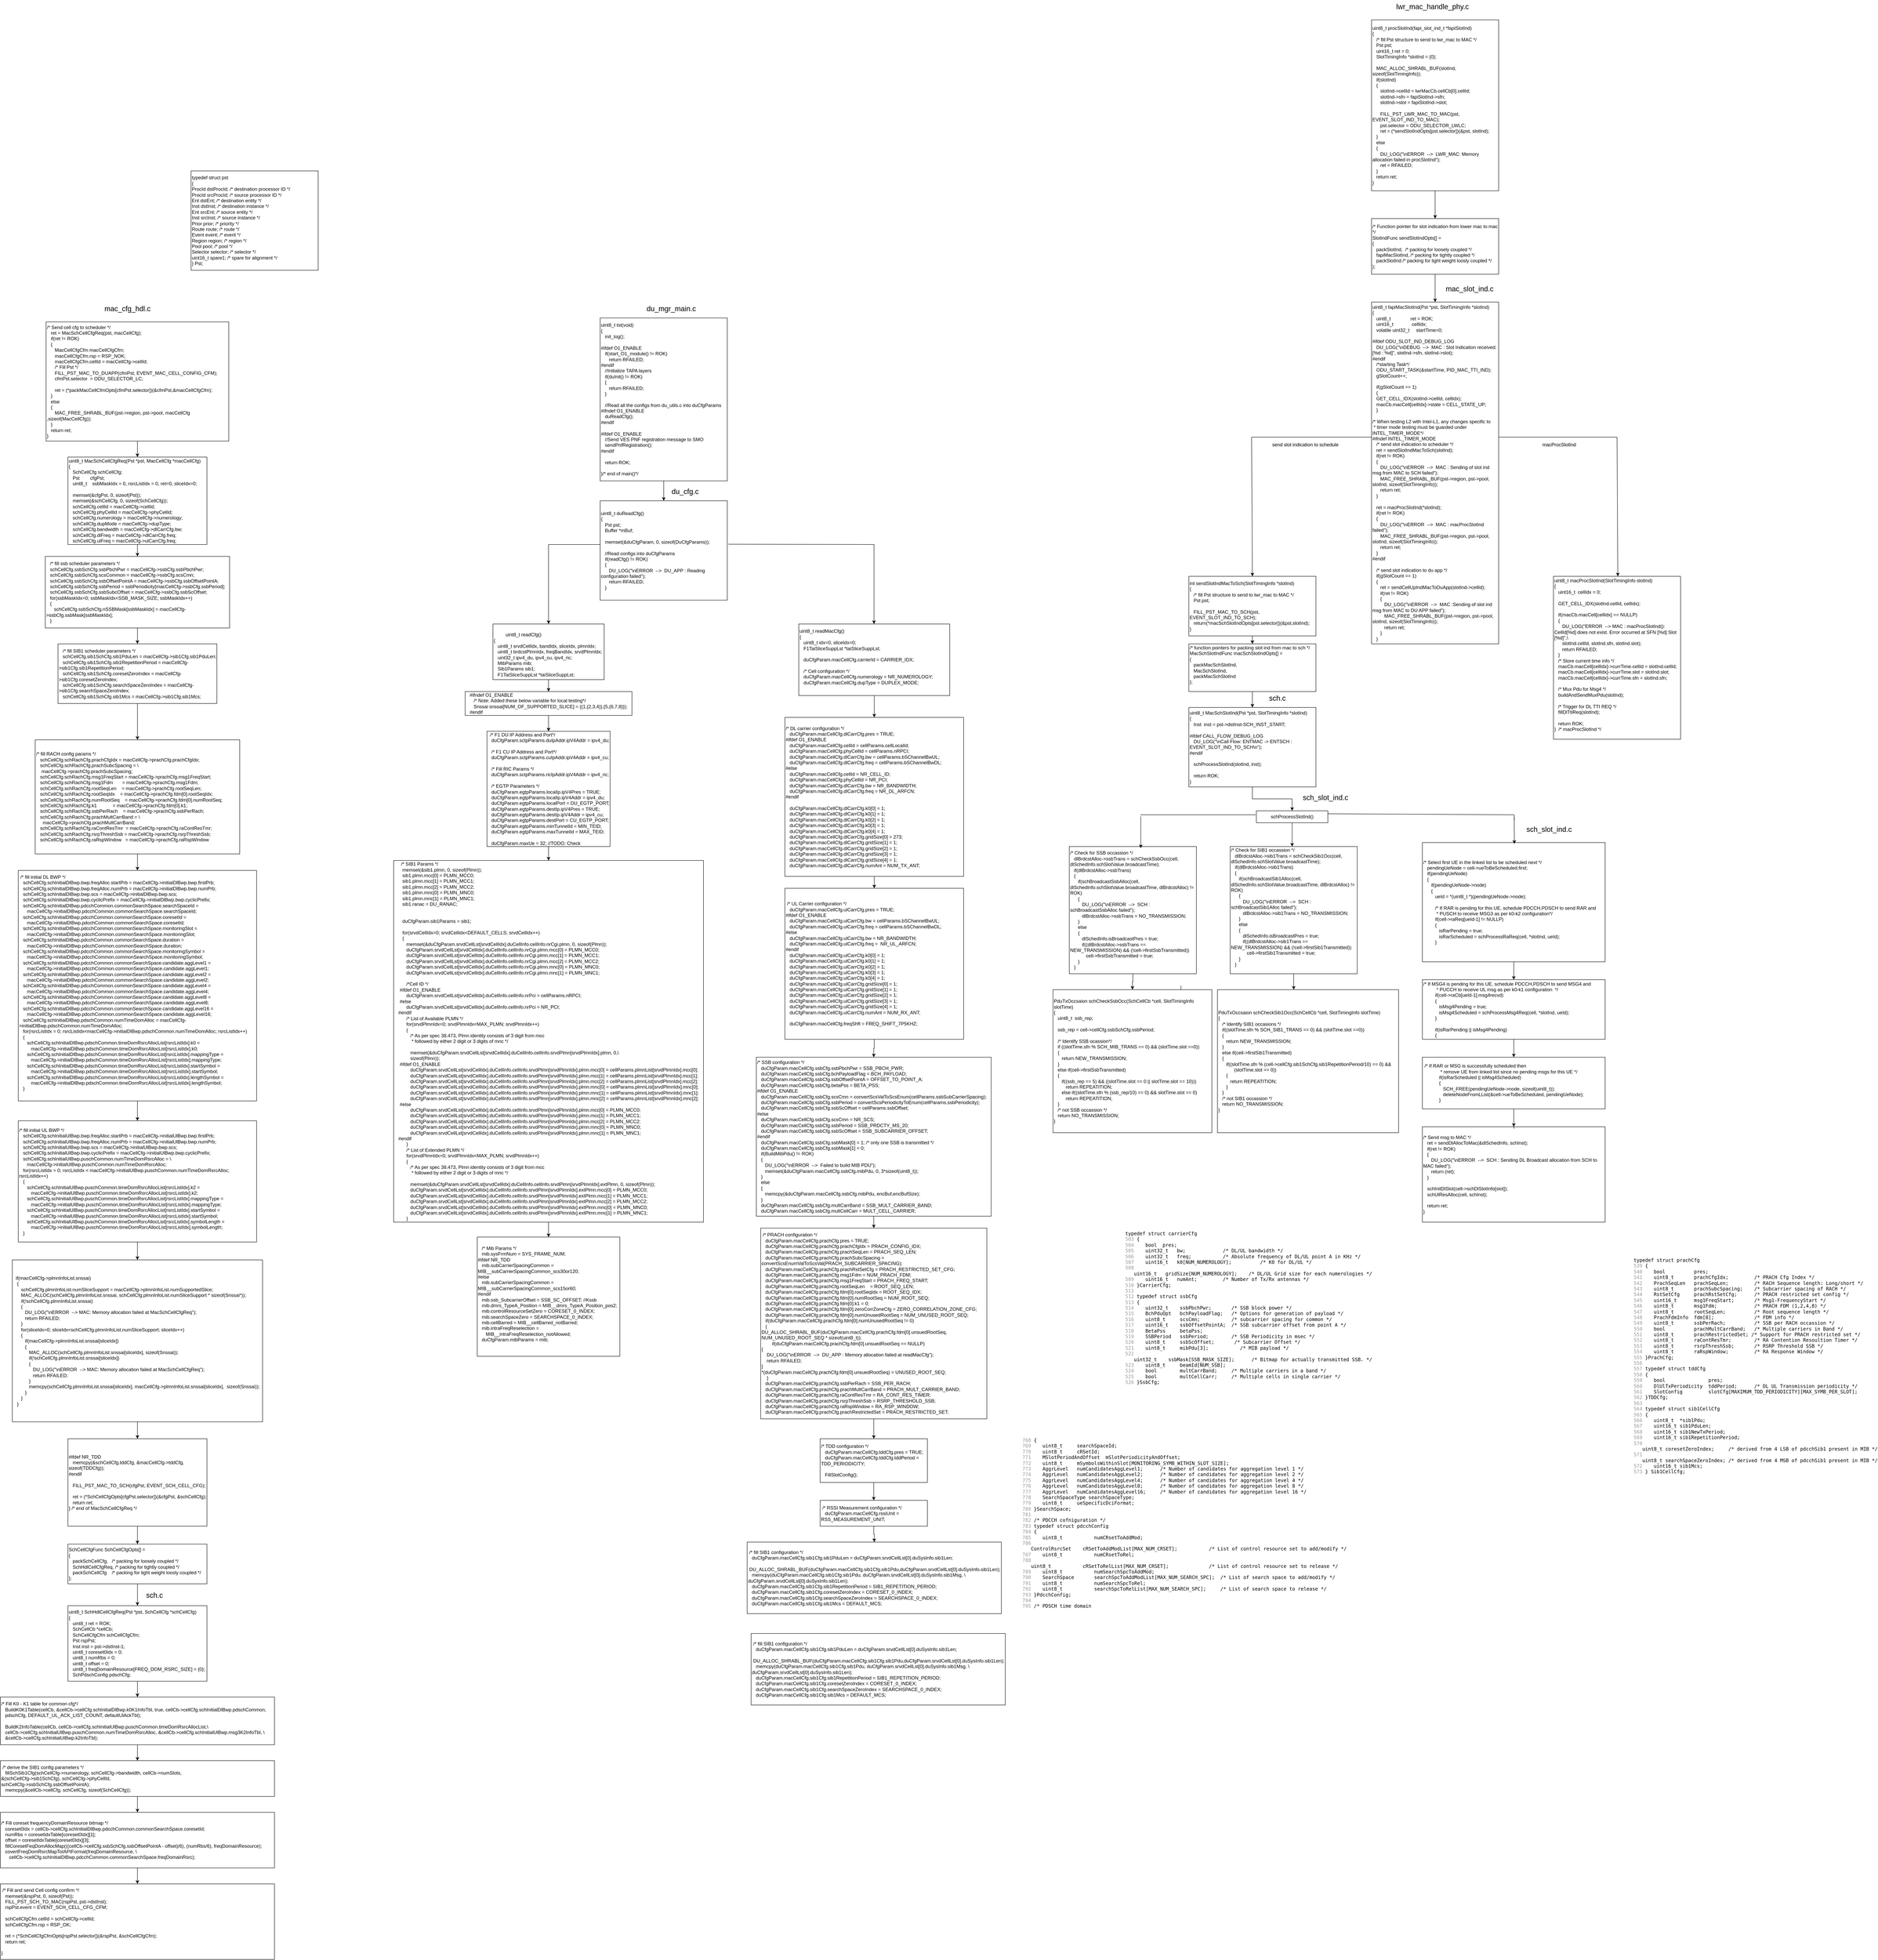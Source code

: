 <mxfile version="20.2.7" type="github">
  <diagram id="4c9493ZX0JVMc4V4SmF9" name="Page-1">
    <mxGraphModel dx="3021" dy="2389" grid="1" gridSize="10" guides="1" tooltips="1" connect="1" arrows="1" fold="1" page="1" pageScale="1" pageWidth="827" pageHeight="1169" math="0" shadow="0">
      <root>
        <mxCell id="0" />
        <mxCell id="1" parent="0" />
        <mxCell id="p64wqYi4TbKfhQqd9-dO-115" value="" style="edgeStyle=orthogonalEdgeStyle;rounded=0;orthogonalLoop=1;jettySize=auto;html=1;fontSize=18;" parent="1" source="p64wqYi4TbKfhQqd9-dO-15" target="p64wqYi4TbKfhQqd9-dO-113" edge="1">
          <mxGeometry relative="1" as="geometry" />
        </mxCell>
        <mxCell id="p64wqYi4TbKfhQqd9-dO-15" value="&lt;div&gt;uint8_t MacSchCellCfgReq(Pst *pst, MacCellCfg *macCellCfg)&lt;/div&gt;&lt;div&gt;{&lt;/div&gt;&lt;div&gt;&amp;nbsp; &amp;nbsp;SchCellCfg schCellCfg;&lt;/div&gt;&lt;div&gt;&amp;nbsp; &amp;nbsp;Pst&amp;nbsp; &amp;nbsp; &amp;nbsp; &amp;nbsp; cfgPst;&lt;/div&gt;&lt;div&gt;&amp;nbsp; &amp;nbsp;uint8_t&amp;nbsp; &amp;nbsp; ssbMaskIdx = 0, rsrcListIdx = 0, ret=0, sliceIdx=0;&lt;/div&gt;&lt;div&gt;&lt;br&gt;&lt;/div&gt;&lt;div&gt;&amp;nbsp; &amp;nbsp;memset(&amp;amp;cfgPst, 0, sizeof(Pst));&lt;/div&gt;&lt;div&gt;&amp;nbsp; &amp;nbsp;memset(&amp;amp;schCellCfg, 0, sizeof(SchCellCfg));&lt;/div&gt;&lt;div&gt;&amp;nbsp; &amp;nbsp;schCellCfg.cellId = macCellCfg-&amp;gt;cellId;&lt;/div&gt;&lt;div&gt;&amp;nbsp; &amp;nbsp;schCellCfg.phyCellId = macCellCfg-&amp;gt;phyCellId;&lt;/div&gt;&lt;div&gt;&amp;nbsp; &amp;nbsp;schCellCfg.numerology = macCellCfg-&amp;gt;numerology;&lt;/div&gt;&lt;div&gt;&amp;nbsp; &amp;nbsp;schCellCfg.dupMode = macCellCfg-&amp;gt;dupType;&lt;/div&gt;&lt;div&gt;&amp;nbsp; &amp;nbsp;schCellCfg.bandwidth = macCellCfg-&amp;gt;dlCarrCfg.bw;&lt;/div&gt;&lt;div&gt;&amp;nbsp; &amp;nbsp;schCellCfg.dlFreq = macCellCfg-&amp;gt;dlCarrCfg.freq;&lt;/div&gt;&lt;div&gt;&amp;nbsp; &amp;nbsp;schCellCfg.ulFreq = macCellCfg-&amp;gt;ulCarrCfg.freq;&lt;/div&gt;" style="rounded=0;whiteSpace=wrap;html=1;align=left;" parent="1" vertex="1">
          <mxGeometry x="-120" y="810" width="350" height="220" as="geometry" />
        </mxCell>
        <mxCell id="p64wqYi4TbKfhQqd9-dO-86" value="" style="edgeStyle=orthogonalEdgeStyle;rounded=0;orthogonalLoop=1;jettySize=auto;html=1;fontSize=18;" parent="1" source="p64wqYi4TbKfhQqd9-dO-17" target="p64wqYi4TbKfhQqd9-dO-19" edge="1">
          <mxGeometry relative="1" as="geometry" />
        </mxCell>
        <mxCell id="p64wqYi4TbKfhQqd9-dO-17" value="&lt;div&gt;#ifdef NR_TDD&lt;/div&gt;&lt;div&gt;&amp;nbsp; &amp;nbsp;memcpy(&amp;amp;schCellCfg.tddCfg, &amp;amp;macCellCfg-&amp;gt;tddCfg, sizeof(TDDCfg));&lt;/div&gt;&lt;div&gt;#endif&lt;/div&gt;&lt;div&gt;&lt;br&gt;&lt;/div&gt;&lt;div&gt;&amp;nbsp; &amp;nbsp;FILL_PST_MAC_TO_SCH(cfgPst, EVENT_SCH_CELL_CFG);&lt;/div&gt;&lt;div&gt;&lt;br&gt;&lt;/div&gt;&lt;div&gt;&amp;nbsp; &amp;nbsp;ret = (*SchCellCfgOpts[cfgPst.selector])(&amp;amp;cfgPst, &amp;amp;schCellCfg);&lt;/div&gt;&lt;div&gt;&amp;nbsp; &amp;nbsp;return ret;&lt;/div&gt;&lt;div&gt;} /* end of MacSchCellCfgReq */&lt;/div&gt;" style="rounded=0;whiteSpace=wrap;html=1;align=left;" parent="1" vertex="1">
          <mxGeometry x="-119.98" y="3280" width="350" height="220" as="geometry" />
        </mxCell>
        <mxCell id="p64wqYi4TbKfhQqd9-dO-85" value="" style="edgeStyle=orthogonalEdgeStyle;rounded=0;orthogonalLoop=1;jettySize=auto;html=1;fontSize=18;" parent="1" source="p64wqYi4TbKfhQqd9-dO-19" target="p64wqYi4TbKfhQqd9-dO-20" edge="1">
          <mxGeometry relative="1" as="geometry" />
        </mxCell>
        <mxCell id="p64wqYi4TbKfhQqd9-dO-19" value="&lt;div&gt;SchCellCfgFunc SchCellCfgOpts[] =&lt;/div&gt;&lt;div&gt;{&lt;/div&gt;&lt;div&gt;&amp;nbsp; &amp;nbsp;packSchCellCfg,&amp;nbsp; &amp;nbsp;/* packing for loosely coupled */&lt;/div&gt;&lt;div&gt;&amp;nbsp; &amp;nbsp;SchHdlCellCfgReq, /* packing for tightly coupled */&lt;/div&gt;&lt;div&gt;&amp;nbsp; &amp;nbsp;packSchCellCfg&amp;nbsp; &amp;nbsp; /* packing for light weight loosly coupled */&lt;/div&gt;&lt;div&gt;};&lt;/div&gt;" style="rounded=0;whiteSpace=wrap;html=1;align=left;" parent="1" vertex="1">
          <mxGeometry x="-119.98" y="3545" width="350" height="100" as="geometry" />
        </mxCell>
        <mxCell id="p64wqYi4TbKfhQqd9-dO-216" value="" style="edgeStyle=orthogonalEdgeStyle;rounded=0;orthogonalLoop=1;jettySize=auto;html=1;fontSize=18;" parent="1" source="p64wqYi4TbKfhQqd9-dO-20" target="p64wqYi4TbKfhQqd9-dO-69" edge="1">
          <mxGeometry relative="1" as="geometry" />
        </mxCell>
        <mxCell id="p64wqYi4TbKfhQqd9-dO-20" value="&lt;div&gt;uint8_t SchHdlCellCfgReq(Pst *pst, SchCellCfg *schCellCfg)&lt;/div&gt;&lt;div&gt;{&lt;/div&gt;&lt;div&gt;&amp;nbsp; &amp;nbsp;uint8_t ret = ROK;&lt;/div&gt;&lt;div&gt;&amp;nbsp; &amp;nbsp;SchCellCb *cellCb;&lt;/div&gt;&lt;div&gt;&amp;nbsp; &amp;nbsp;SchCellCfgCfm schCellCfgCfm;&lt;/div&gt;&lt;div&gt;&amp;nbsp; &amp;nbsp;Pst rspPst;&lt;/div&gt;&lt;div&gt;&amp;nbsp; &amp;nbsp;Inst inst = pst-&amp;gt;dstInst-1;&amp;nbsp;&lt;/div&gt;&lt;div&gt;&amp;nbsp; &amp;nbsp;uint8_t coreset0Idx = 0;&lt;/div&gt;&lt;div&gt;&amp;nbsp; &amp;nbsp;uint8_t numRbs = 0;&lt;/div&gt;&lt;div&gt;&amp;nbsp; &amp;nbsp;uint8_t offset = 0;&lt;/div&gt;&lt;div&gt;&amp;nbsp; &amp;nbsp;uint8_t freqDomainResource[FREQ_DOM_RSRC_SIZE] = {0};&lt;/div&gt;&lt;div&gt;&amp;nbsp; &amp;nbsp;SchPdschConfig pdschCfg;&lt;/div&gt;" style="rounded=0;whiteSpace=wrap;html=1;align=left;" parent="1" vertex="1">
          <mxGeometry x="-119.98" y="3700" width="350" height="190" as="geometry" />
        </mxCell>
        <mxCell id="p64wqYi4TbKfhQqd9-dO-21" value="&lt;div&gt;uint8_t tst(void)&lt;/div&gt;&lt;div&gt;{&lt;/div&gt;&lt;div&gt;&amp;nbsp; &amp;nbsp;init_log();&lt;/div&gt;&lt;div&gt;&lt;br&gt;&lt;/div&gt;&lt;div&gt;#ifdef O1_ENABLE&lt;/div&gt;&lt;div&gt;&amp;nbsp; &amp;nbsp;if(start_O1_module() != ROK)&lt;/div&gt;&lt;div&gt;&amp;nbsp; &amp;nbsp; &amp;nbsp; return RFAILED;&lt;/div&gt;&lt;div&gt;#endif&lt;/div&gt;&lt;div&gt;&amp;nbsp; &amp;nbsp;//Initialize TAPA layers&lt;/div&gt;&lt;div&gt;&amp;nbsp; &amp;nbsp;if(duInit() != ROK)&lt;/div&gt;&lt;div&gt;&amp;nbsp; &amp;nbsp;{&lt;/div&gt;&lt;div&gt;&amp;nbsp; &amp;nbsp; &amp;nbsp; return RFAILED;&lt;/div&gt;&lt;div&gt;&amp;nbsp; &amp;nbsp;}&amp;nbsp;&lt;/div&gt;&lt;div&gt;&lt;br&gt;&lt;/div&gt;&lt;div&gt;&amp;nbsp; &amp;nbsp;//Read all the configs from du_utils.c into duCfgParams&lt;/div&gt;&lt;div&gt;#ifndef O1_ENABLE&lt;/div&gt;&lt;div&gt;&amp;nbsp; &amp;nbsp;duReadCfg();&lt;/div&gt;&lt;div&gt;#endif&lt;/div&gt;&lt;div&gt;&lt;br&gt;&lt;/div&gt;&lt;div&gt;#ifdef O1_ENABLE&lt;/div&gt;&lt;div&gt;&amp;nbsp; &amp;nbsp;//Send VES PNF registration message to SMO&lt;/div&gt;&lt;div&gt;&amp;nbsp; &amp;nbsp;sendPnfRegistration();&lt;/div&gt;&lt;div&gt;#endif&lt;/div&gt;&lt;div&gt;&lt;br&gt;&lt;/div&gt;&lt;div&gt;&amp;nbsp; &amp;nbsp;return ROK;&lt;/div&gt;&lt;div&gt;&lt;br&gt;&lt;/div&gt;&lt;div&gt;}/* end of main()*/&lt;/div&gt;" style="rounded=0;whiteSpace=wrap;html=1;align=left;" parent="1" vertex="1">
          <mxGeometry x="1220" y="460" width="320" height="410" as="geometry" />
        </mxCell>
        <mxCell id="p64wqYi4TbKfhQqd9-dO-22" value="&lt;div&gt;uint8_t duReadCfg()&lt;/div&gt;&lt;div&gt;{&lt;/div&gt;&lt;div&gt;&amp;nbsp; &amp;nbsp;Pst pst;&lt;/div&gt;&lt;div&gt;&amp;nbsp; &amp;nbsp;Buffer *mBuf;&lt;/div&gt;&lt;div&gt;&lt;br&gt;&lt;/div&gt;&lt;div&gt;&amp;nbsp; &amp;nbsp;memset(&amp;amp;duCfgParam, 0, sizeof(DuCfgParams));&lt;/div&gt;&lt;div&gt;&lt;br&gt;&lt;/div&gt;&lt;div&gt;&amp;nbsp; &amp;nbsp;//Read configs into duCfgParams&lt;/div&gt;&lt;div&gt;&amp;nbsp; &amp;nbsp;if(readCfg() != ROK)&lt;/div&gt;&lt;div&gt;&amp;nbsp; &amp;nbsp;{&lt;/div&gt;&lt;div&gt;&amp;nbsp; &amp;nbsp; &amp;nbsp; DU_LOG(&quot;\nERROR&amp;nbsp; --&amp;gt;&amp;nbsp; DU_APP : Reading configuration failed&quot;);&lt;/div&gt;&lt;div&gt;&amp;nbsp; &amp;nbsp; &amp;nbsp; return RFAILED;&lt;/div&gt;&lt;div&gt;&amp;nbsp; &amp;nbsp;}&lt;/div&gt;" style="rounded=0;whiteSpace=wrap;html=1;align=left;" parent="1" vertex="1">
          <mxGeometry x="1220" y="920" width="320" height="250" as="geometry" />
        </mxCell>
        <mxCell id="p64wqYi4TbKfhQqd9-dO-23" value="" style="endArrow=classic;html=1;rounded=0;exitX=0.5;exitY=1;exitDx=0;exitDy=0;entryX=0.5;entryY=0;entryDx=0;entryDy=0;" parent="1" source="p64wqYi4TbKfhQqd9-dO-21" target="p64wqYi4TbKfhQqd9-dO-22" edge="1">
          <mxGeometry width="50" height="50" relative="1" as="geometry">
            <mxPoint x="1130" y="960" as="sourcePoint" />
            <mxPoint x="1180" y="910" as="targetPoint" />
          </mxGeometry>
        </mxCell>
        <mxCell id="p64wqYi4TbKfhQqd9-dO-34" value="" style="endArrow=none;html=1;rounded=0;" parent="1" edge="1">
          <mxGeometry width="50" height="50" relative="1" as="geometry">
            <mxPoint x="1090" y="1030" as="sourcePoint" />
            <mxPoint x="1220" y="1030" as="targetPoint" />
          </mxGeometry>
        </mxCell>
        <mxCell id="p64wqYi4TbKfhQqd9-dO-35" value="" style="endArrow=none;html=1;rounded=0;exitX=1.008;exitY=0.437;exitDx=0;exitDy=0;exitPerimeter=0;" parent="1" source="p64wqYi4TbKfhQqd9-dO-22" edge="1">
          <mxGeometry width="50" height="50" relative="1" as="geometry">
            <mxPoint x="1570" y="1030" as="sourcePoint" />
            <mxPoint x="1910" y="1030" as="targetPoint" />
          </mxGeometry>
        </mxCell>
        <mxCell id="p64wqYi4TbKfhQqd9-dO-36" value="" style="endArrow=classic;html=1;rounded=0;entryX=0.5;entryY=0;entryDx=0;entryDy=0;" parent="1" edge="1">
          <mxGeometry width="50" height="50" relative="1" as="geometry">
            <mxPoint x="1909.38" y="1030" as="sourcePoint" />
            <mxPoint x="1909.38" y="1230" as="targetPoint" />
          </mxGeometry>
        </mxCell>
        <mxCell id="p64wqYi4TbKfhQqd9-dO-37" value="&lt;div&gt;uint8_t fapiMacSlotInd(Pst *pst, SlotTimingInfo *slotInd)&lt;/div&gt;&lt;div&gt;{&lt;/div&gt;&lt;div&gt;&amp;nbsp; &amp;nbsp;uint8_t&amp;nbsp; &amp;nbsp; &amp;nbsp; &amp;nbsp; &amp;nbsp; &amp;nbsp; &amp;nbsp; &amp;nbsp;ret = ROK;&lt;/div&gt;&lt;div&gt;&amp;nbsp; &amp;nbsp;uint16_t&amp;nbsp; &amp;nbsp; &amp;nbsp; &amp;nbsp; &amp;nbsp; &amp;nbsp; &amp;nbsp; cellIdx;&lt;/div&gt;&lt;div&gt;&amp;nbsp; &amp;nbsp;volatile uint32_t&amp;nbsp; &amp;nbsp; &amp;nbsp;startTime=0;&lt;/div&gt;&lt;div&gt;&lt;br&gt;&lt;/div&gt;&lt;div&gt;#ifdef ODU_SLOT_IND_DEBUG_LOG&lt;/div&gt;&lt;div&gt;&amp;nbsp; &amp;nbsp;DU_LOG(&quot;\nDEBUG&amp;nbsp; --&amp;gt;&amp;nbsp; MAC : Slot Indication received. [%d : %d]&quot;, slotInd-&amp;gt;sfn, slotInd-&amp;gt;slot);&lt;/div&gt;&lt;div&gt;#endif&lt;/div&gt;&lt;div&gt;&amp;nbsp; &amp;nbsp;/*starting Task*/&lt;/div&gt;&lt;div&gt;&amp;nbsp; &amp;nbsp;ODU_START_TASK(&amp;amp;startTime, PID_MAC_TTI_IND);&lt;/div&gt;&lt;div&gt;&amp;nbsp; &amp;nbsp;gSlotCount++;&lt;/div&gt;&lt;div&gt;&lt;br&gt;&lt;/div&gt;&lt;div&gt;&amp;nbsp; &amp;nbsp;if(gSlotCount == 1)&lt;/div&gt;&lt;div&gt;&amp;nbsp; &amp;nbsp;{&lt;/div&gt;&lt;div&gt;&lt;span style=&quot;&quot;&gt; &lt;/span&gt;&amp;nbsp; &amp;nbsp;GET_CELL_IDX(slotInd-&amp;gt;cellId, cellIdx);&lt;/div&gt;&lt;div&gt;&lt;span style=&quot;&quot;&gt; &lt;/span&gt;&amp;nbsp; &amp;nbsp;macCb.macCell[cellIdx]-&amp;gt;state = CELL_STATE_UP;&lt;/div&gt;&lt;div&gt;&amp;nbsp; &amp;nbsp;}&lt;/div&gt;&lt;div&gt;&lt;br&gt;&lt;/div&gt;&lt;div&gt;/* When testing L2 with Intel-L1, any changes specific to&amp;nbsp;&lt;/div&gt;&lt;div&gt;&amp;nbsp;* timer mode testing must be guarded under INTEL_TIMER_MODE*/&lt;/div&gt;&lt;div&gt;#ifndef INTEL_TIMER_MODE&lt;/div&gt;&lt;div&gt;&amp;nbsp; &amp;nbsp;/* send slot indication to scheduler */&lt;/div&gt;&lt;div&gt;&amp;nbsp; &amp;nbsp;ret = sendSlotIndMacToSch(slotInd);&lt;/div&gt;&lt;div&gt;&amp;nbsp; &amp;nbsp;if(ret != ROK)&lt;/div&gt;&lt;div&gt;&amp;nbsp; &amp;nbsp;{&lt;/div&gt;&lt;div&gt;&amp;nbsp; &amp;nbsp; &amp;nbsp; DU_LOG(&quot;\nERROR&amp;nbsp; --&amp;gt;&amp;nbsp; MAC : Sending of slot ind msg from MAC to SCH failed&quot;);&lt;/div&gt;&lt;div&gt;&amp;nbsp; &amp;nbsp; &amp;nbsp; MAC_FREE_SHRABL_BUF(pst-&amp;gt;region, pst-&amp;gt;pool, slotInd, sizeof(SlotTimingInfo));&lt;/div&gt;&lt;div&gt;&amp;nbsp; &amp;nbsp; &amp;nbsp; return ret;&lt;/div&gt;&lt;div&gt;&amp;nbsp; &amp;nbsp;}&lt;/div&gt;&lt;div&gt;&lt;br&gt;&lt;/div&gt;&lt;div&gt;&amp;nbsp; &amp;nbsp;ret = macProcSlotInd(*slotInd);&lt;/div&gt;&lt;div&gt;&amp;nbsp; &amp;nbsp;if(ret != ROK)&lt;/div&gt;&lt;div&gt;&amp;nbsp; &amp;nbsp;{&lt;/div&gt;&lt;div&gt;&amp;nbsp; &amp;nbsp; &amp;nbsp; DU_LOG(&quot;\nERROR&amp;nbsp; --&amp;gt;&amp;nbsp; MAC : macProcSlotInd failed&quot;);&lt;/div&gt;&lt;div&gt;&amp;nbsp; &amp;nbsp; &amp;nbsp; MAC_FREE_SHRABL_BUF(pst-&amp;gt;region, pst-&amp;gt;pool, slotInd, sizeof(SlotTimingInfo));&lt;/div&gt;&lt;div&gt;&amp;nbsp; &amp;nbsp; &amp;nbsp; return ret;&lt;/div&gt;&lt;div&gt;&amp;nbsp; &amp;nbsp;}&lt;/div&gt;&lt;div&gt;&lt;div&gt;#endif&lt;/div&gt;&lt;div&gt;&lt;br&gt;&lt;/div&gt;&lt;div&gt;&amp;nbsp; &amp;nbsp;/* send slot indication to du app */&lt;/div&gt;&lt;div&gt;&amp;nbsp; &amp;nbsp;if(gSlotCount == 1)&amp;nbsp; &amp;nbsp;&lt;/div&gt;&lt;div&gt;&amp;nbsp; &amp;nbsp;{&lt;/div&gt;&lt;div&gt;&amp;nbsp; &amp;nbsp; &amp;nbsp; ret = sendCellUpIndMacToDuApp(slotInd-&amp;gt;cellId);&lt;/div&gt;&lt;div&gt;&amp;nbsp; &amp;nbsp; &amp;nbsp; if(ret != ROK)&lt;/div&gt;&lt;div&gt;&amp;nbsp; &amp;nbsp; &amp;nbsp; {&lt;/div&gt;&lt;div&gt;&amp;nbsp; &amp;nbsp; &amp;nbsp; &amp;nbsp; &amp;nbsp;DU_LOG(&quot;\nERROR&amp;nbsp; --&amp;gt;&amp;nbsp; MAC :Sending of slot ind msg from MAC to DU APP failed&quot;);&lt;/div&gt;&lt;div&gt;&amp;nbsp; &amp;nbsp; &amp;nbsp; &amp;nbsp; &amp;nbsp;MAC_FREE_SHRABL_BUF(pst-&amp;gt;region, pst-&amp;gt;pool, slotInd, sizeof(SlotTimingInfo));&lt;/div&gt;&lt;div&gt;&amp;nbsp; &amp;nbsp; &amp;nbsp; &amp;nbsp; &amp;nbsp;return ret;&lt;/div&gt;&lt;div&gt;&amp;nbsp; &amp;nbsp; &amp;nbsp; }&lt;/div&gt;&lt;div&gt;&amp;nbsp; &amp;nbsp;}&lt;/div&gt;&lt;/div&gt;" style="rounded=0;whiteSpace=wrap;html=1;align=left;" parent="1" vertex="1">
          <mxGeometry x="3162" y="420" width="320" height="860" as="geometry" />
        </mxCell>
        <mxCell id="p64wqYi4TbKfhQqd9-dO-56" value="" style="edgeStyle=orthogonalEdgeStyle;rounded=0;orthogonalLoop=1;jettySize=auto;html=1;" parent="1" edge="1">
          <mxGeometry relative="1" as="geometry">
            <mxPoint x="2682" y="2140" as="sourcePoint" />
            <mxPoint x="2682" y="2180" as="targetPoint" />
          </mxGeometry>
        </mxCell>
        <mxCell id="p64wqYi4TbKfhQqd9-dO-167" value="" style="edgeStyle=orthogonalEdgeStyle;rounded=0;orthogonalLoop=1;jettySize=auto;html=1;fontSize=18;" parent="1" source="p64wqYi4TbKfhQqd9-dO-41" target="p64wqYi4TbKfhQqd9-dO-42" edge="1">
          <mxGeometry relative="1" as="geometry" />
        </mxCell>
        <mxCell id="p64wqYi4TbKfhQqd9-dO-41" value="&lt;div&gt;/* Check for SSB occassion */&lt;/div&gt;&lt;div&gt;&amp;nbsp; &amp;nbsp;dlBrdcstAlloc-&amp;gt;ssbTrans = schCheckSsbOcc(cell, dlSchedInfo.schSlotValue.broadcastTime);&amp;nbsp;&lt;/div&gt;&lt;div&gt;&amp;nbsp; &amp;nbsp;if(dlBrdcstAlloc-&amp;gt;ssbTrans)&lt;/div&gt;&lt;div&gt;&amp;nbsp; &amp;nbsp;{&lt;/div&gt;&lt;div&gt;&amp;nbsp; &amp;nbsp; &amp;nbsp; if(schBroadcastSsbAlloc(cell, dlSchedInfo.schSlotValue.broadcastTime, dlBrdcstAlloc) != ROK)&lt;/div&gt;&lt;div&gt;&amp;nbsp; &amp;nbsp; &amp;nbsp; {&lt;/div&gt;&lt;div&gt;&amp;nbsp; &amp;nbsp; &amp;nbsp; &amp;nbsp; &amp;nbsp;DU_LOG(&quot;\nERROR&amp;nbsp; --&amp;gt;&amp;nbsp; SCH : schBroadcastSsbAlloc failed&quot;);&lt;/div&gt;&lt;div&gt;&amp;nbsp; &amp;nbsp; &amp;nbsp; &amp;nbsp; &amp;nbsp;dlBrdcstAlloc-&amp;gt;ssbTrans = NO_TRANSMISSION;&lt;/div&gt;&lt;div&gt;&amp;nbsp; &amp;nbsp; &amp;nbsp; }&lt;/div&gt;&lt;div&gt;&amp;nbsp; &amp;nbsp; &amp;nbsp; else&amp;nbsp;&lt;/div&gt;&lt;div&gt;&amp;nbsp; &amp;nbsp; &amp;nbsp; {&lt;/div&gt;&lt;div&gt;&amp;nbsp; &amp;nbsp; &amp;nbsp; &amp;nbsp; &amp;nbsp;dlSchedInfo.isBroadcastPres = true;&lt;/div&gt;&lt;div&gt;&amp;nbsp; &amp;nbsp; &amp;nbsp; &amp;nbsp; &amp;nbsp;if((dlBrdcstAlloc-&amp;gt;ssbTrans == NEW_TRANSMISSION) &amp;amp;&amp;amp; (!cell-&amp;gt;firstSsbTransmitted))&lt;/div&gt;&lt;div&gt;&amp;nbsp; &amp;nbsp; &amp;nbsp; &amp;nbsp; &amp;nbsp; &amp;nbsp; cell-&amp;gt;firstSsbTransmitted = true;&lt;/div&gt;&lt;div&gt;&amp;nbsp; &amp;nbsp; &amp;nbsp; }&lt;/div&gt;&lt;div&gt;&amp;nbsp; &amp;nbsp;}&lt;/div&gt;" style="rounded=0;whiteSpace=wrap;html=1;align=left;" parent="1" vertex="1">
          <mxGeometry x="2401" y="1790" width="320" height="320" as="geometry" />
        </mxCell>
        <mxCell id="p64wqYi4TbKfhQqd9-dO-42" value="&lt;div&gt;PduTxOccsaion schCheckSsbOcc(SchCellCb *cell, SlotTimingInfo slotTime)&lt;/div&gt;&lt;div&gt;{&lt;/div&gt;&lt;div&gt;&amp;nbsp; &amp;nbsp;uint8_t&amp;nbsp; ssb_rep;&lt;/div&gt;&lt;div&gt;&lt;br&gt;&lt;/div&gt;&lt;div&gt;&amp;nbsp; &amp;nbsp;ssb_rep = cell-&amp;gt;cellCfg.ssbSchCfg.ssbPeriod;&lt;/div&gt;&lt;div&gt;&lt;br&gt;&lt;/div&gt;&lt;div&gt;&amp;nbsp; &amp;nbsp;/* Identify SSB ocassion*/&lt;/div&gt;&lt;div&gt;&amp;nbsp; &amp;nbsp;if ((slotTime.sfn % SCH_MIB_TRANS == 0) &amp;amp;&amp;amp; (slotTime.slot ==0))&lt;/div&gt;&lt;div&gt;&amp;nbsp; &amp;nbsp;{&lt;/div&gt;&lt;div&gt;&amp;nbsp; &amp;nbsp; &amp;nbsp; return NEW_TRANSMISSION;&lt;/div&gt;&lt;div&gt;&amp;nbsp; &amp;nbsp;}&lt;/div&gt;&lt;div&gt;&amp;nbsp; &amp;nbsp;else if(cell-&amp;gt;firstSsbTransmitted)&amp;nbsp;&lt;/div&gt;&lt;div&gt;&amp;nbsp; &amp;nbsp;{&lt;/div&gt;&lt;div&gt;&amp;nbsp; &amp;nbsp; &amp;nbsp; if((ssb_rep == 5) &amp;amp;&amp;amp; ((slotTime.slot == 0 || slotTime.slot == 10)))&lt;/div&gt;&lt;div&gt;&amp;nbsp; &amp;nbsp; &amp;nbsp; &amp;nbsp; &amp;nbsp;return REPEATITION;&lt;/div&gt;&lt;div&gt;&amp;nbsp; &amp;nbsp; &amp;nbsp; else if((slotTime.sfn % (ssb_rep/10) == 0) &amp;amp;&amp;amp; slotTime.slot == 0)&lt;/div&gt;&lt;div&gt;&amp;nbsp; &amp;nbsp; &amp;nbsp; &amp;nbsp; &amp;nbsp;return REPEATITION;&lt;/div&gt;&lt;div&gt;&amp;nbsp; &amp;nbsp;}&lt;/div&gt;&lt;div&gt;&amp;nbsp; &amp;nbsp;/* not SSB occassion */&lt;/div&gt;&lt;div&gt;&amp;nbsp; &amp;nbsp;return NO_TRANSMISSION;&lt;/div&gt;&lt;div&gt;}&lt;/div&gt;" style="rounded=0;whiteSpace=wrap;html=1;align=left;" parent="1" vertex="1">
          <mxGeometry x="2360" y="2150" width="400" height="360" as="geometry" />
        </mxCell>
        <mxCell id="p64wqYi4TbKfhQqd9-dO-107" value="" style="edgeStyle=orthogonalEdgeStyle;rounded=0;orthogonalLoop=1;jettySize=auto;html=1;fontSize=18;" parent="1" source="p64wqYi4TbKfhQqd9-dO-44" target="p64wqYi4TbKfhQqd9-dO-46" edge="1">
          <mxGeometry relative="1" as="geometry" />
        </mxCell>
        <mxCell id="p64wqYi4TbKfhQqd9-dO-44" value="&lt;div&gt;/* Select first UE in the linked list to be scheduled next */&lt;/div&gt;&lt;div&gt;&amp;nbsp; &amp;nbsp;pendingUeNode = cell-&amp;gt;ueToBeScheduled.first;&lt;/div&gt;&lt;div&gt;&amp;nbsp; &amp;nbsp;if(pendingUeNode)&lt;/div&gt;&lt;div&gt;&amp;nbsp; &amp;nbsp;{&lt;/div&gt;&lt;div&gt;&amp;nbsp; &amp;nbsp; &amp;nbsp; if(pendingUeNode-&amp;gt;node)&lt;/div&gt;&lt;div&gt;&amp;nbsp; &amp;nbsp; &amp;nbsp; {&lt;/div&gt;&lt;div&gt;&amp;nbsp; &amp;nbsp; &amp;nbsp; &amp;nbsp; &amp;nbsp;ueId = *(uint8_t *)(pendingUeNode-&amp;gt;node);&lt;/div&gt;&lt;div&gt;&lt;br&gt;&lt;/div&gt;&lt;div&gt;&amp;nbsp; &amp;nbsp; &amp;nbsp; &amp;nbsp; &amp;nbsp;/* If RAR is pending for this UE, schedule PDCCH,PDSCH to send RAR and&amp;nbsp;&lt;/div&gt;&lt;div&gt;&amp;nbsp; &amp;nbsp; &amp;nbsp; &amp;nbsp; &amp;nbsp; * PUSCH to receive MSG3 as per k0-k2 configuration*/&lt;/div&gt;&lt;div&gt;&amp;nbsp; &amp;nbsp; &amp;nbsp; &amp;nbsp; &amp;nbsp;if(cell-&amp;gt;raReq[ueId-1] != NULLP)&lt;/div&gt;&lt;div&gt;&amp;nbsp; &amp;nbsp; &amp;nbsp; &amp;nbsp; &amp;nbsp;{&lt;/div&gt;&lt;div&gt;&amp;nbsp; &amp;nbsp; &amp;nbsp; &amp;nbsp; &amp;nbsp; &amp;nbsp; isRarPending = true;&lt;/div&gt;&lt;div&gt;&amp;nbsp; &amp;nbsp; &amp;nbsp; &amp;nbsp; &amp;nbsp; &amp;nbsp; isRarScheduled = schProcessRaReq(cell, *slotInd, ueId);&lt;/div&gt;&lt;div&gt;&amp;nbsp; &amp;nbsp; &amp;nbsp; &amp;nbsp; &amp;nbsp;}&lt;/div&gt;" style="rounded=0;whiteSpace=wrap;html=1;align=left;" parent="1" vertex="1">
          <mxGeometry x="3290" y="1780" width="460" height="300" as="geometry" />
        </mxCell>
        <mxCell id="p64wqYi4TbKfhQqd9-dO-152" value="" style="edgeStyle=orthogonalEdgeStyle;rounded=0;orthogonalLoop=1;jettySize=auto;html=1;fontSize=18;" parent="1" source="p64wqYi4TbKfhQqd9-dO-46" target="p64wqYi4TbKfhQqd9-dO-148" edge="1">
          <mxGeometry relative="1" as="geometry" />
        </mxCell>
        <mxCell id="p64wqYi4TbKfhQqd9-dO-46" value="&lt;div&gt;/* If MSG4 is pending for this UE, schedule PDCCH,PDSCH to send MSG4 and&lt;/div&gt;&lt;div&gt;&amp;nbsp; &amp;nbsp; &amp;nbsp; &amp;nbsp; &amp;nbsp; * PUCCH to receive UL msg as per k0-k1 configuration&amp;nbsp; */&lt;/div&gt;&lt;div&gt;&amp;nbsp; &amp;nbsp; &amp;nbsp; &amp;nbsp; &amp;nbsp;if(cell-&amp;gt;raCb[ueId-1].msg4recvd)&lt;/div&gt;&lt;div&gt;&amp;nbsp; &amp;nbsp; &amp;nbsp; &amp;nbsp; &amp;nbsp;{&lt;/div&gt;&lt;div&gt;&amp;nbsp; &amp;nbsp; &amp;nbsp; &amp;nbsp; &amp;nbsp; &amp;nbsp; isMsg4Pending = true;&lt;/div&gt;&lt;div&gt;&amp;nbsp; &amp;nbsp; &amp;nbsp; &amp;nbsp; &amp;nbsp; &amp;nbsp; isMsg4Scheduled = schProcessMsg4Req(cell, *slotInd, ueId);&lt;/div&gt;&lt;div&gt;&amp;nbsp; &amp;nbsp; &amp;nbsp; &amp;nbsp; &amp;nbsp;}&lt;/div&gt;&lt;div&gt;&lt;br&gt;&lt;/div&gt;&lt;div&gt;&amp;nbsp; &amp;nbsp; &amp;nbsp; &amp;nbsp; &amp;nbsp;if(isRarPending || isMsg4Pending)&lt;/div&gt;&lt;div&gt;&amp;nbsp; &amp;nbsp; &amp;nbsp; &amp;nbsp; &amp;nbsp;{&lt;/div&gt;" style="rounded=0;whiteSpace=wrap;html=1;align=left;" parent="1" vertex="1">
          <mxGeometry x="3290" y="2125" width="460" height="150" as="geometry" />
        </mxCell>
        <mxCell id="p64wqYi4TbKfhQqd9-dO-47" value="&lt;div&gt;/* Send msg to MAC */&lt;/div&gt;&lt;div&gt;&amp;nbsp; &amp;nbsp;ret = sendDlAllocToMac(&amp;amp;dlSchedInfo, schInst);&lt;/div&gt;&lt;div&gt;&amp;nbsp; &amp;nbsp;if(ret != ROK)&lt;/div&gt;&lt;div&gt;&amp;nbsp; &amp;nbsp;{&lt;/div&gt;&lt;div&gt;&amp;nbsp; &amp;nbsp; &amp;nbsp; DU_LOG(&quot;\nERROR&amp;nbsp; --&amp;gt;&amp;nbsp; SCH : Sending DL Broadcast allocation from SCH to MAC failed&quot;);&lt;/div&gt;&lt;div&gt;&amp;nbsp; &amp;nbsp; &amp;nbsp; return (ret);&lt;/div&gt;&lt;div&gt;&amp;nbsp; &amp;nbsp;}&lt;/div&gt;&lt;div&gt;&lt;br&gt;&lt;/div&gt;&lt;div&gt;&amp;nbsp; &amp;nbsp;schInitDlSlot(cell-&amp;gt;schDlSlotInfo[slot]);&lt;/div&gt;&lt;div&gt;&amp;nbsp; &amp;nbsp;schUlResAlloc(cell, schInst);&lt;/div&gt;&lt;div&gt;&lt;br&gt;&lt;/div&gt;&lt;div&gt;&amp;nbsp; &amp;nbsp;return ret;&lt;/div&gt;&lt;div&gt;}&lt;/div&gt;" style="rounded=0;whiteSpace=wrap;html=1;align=left;" parent="1" vertex="1">
          <mxGeometry x="3290" y="2495" width="460" height="240" as="geometry" />
        </mxCell>
        <mxCell id="p64wqYi4TbKfhQqd9-dO-89" value="" style="edgeStyle=orthogonalEdgeStyle;rounded=0;orthogonalLoop=1;jettySize=auto;html=1;fontSize=18;" parent="1" source="p64wqYi4TbKfhQqd9-dO-48" target="p64wqYi4TbKfhQqd9-dO-15" edge="1">
          <mxGeometry relative="1" as="geometry" />
        </mxCell>
        <mxCell id="p64wqYi4TbKfhQqd9-dO-48" value="&lt;div style=&quot;&quot;&gt;/* Send cell cfg to scheduler */&lt;/div&gt;&lt;div style=&quot;&quot;&gt;&amp;nbsp; &amp;nbsp;ret = MacSchCellCfgReq(pst, macCellCfg);&lt;/div&gt;&lt;div style=&quot;&quot;&gt;&amp;nbsp; &amp;nbsp;if(ret != ROK)&lt;/div&gt;&lt;div style=&quot;&quot;&gt;&amp;nbsp; &amp;nbsp;{&lt;/div&gt;&lt;div style=&quot;&quot;&gt;&amp;nbsp; &amp;nbsp; &amp;nbsp; MacCellCfgCfm macCellCfgCfm;&lt;/div&gt;&lt;div style=&quot;&quot;&gt;&amp;nbsp; &amp;nbsp; &amp;nbsp; macCellCfgCfm.rsp = RSP_NOK;&lt;/div&gt;&lt;div style=&quot;&quot;&gt;&amp;nbsp; &amp;nbsp; &amp;nbsp; macCellCfgCfm.cellId = macCellCfg-&amp;gt;cellId;&lt;/div&gt;&lt;div style=&quot;&quot;&gt;&amp;nbsp; &amp;nbsp; &amp;nbsp; /* Fill Pst */&lt;/div&gt;&lt;div style=&quot;&quot;&gt;&amp;nbsp; &amp;nbsp; &amp;nbsp; FILL_PST_MAC_TO_DUAPP(cfmPst, EVENT_MAC_CELL_CONFIG_CFM);&lt;/div&gt;&lt;div style=&quot;&quot;&gt;&amp;nbsp; &amp;nbsp; &amp;nbsp; cfmPst.selector&amp;nbsp; = ODU_SELECTOR_LC;&lt;/div&gt;&lt;div style=&quot;&quot;&gt;&lt;br&gt;&lt;/div&gt;&lt;div style=&quot;&quot;&gt;&amp;nbsp; &amp;nbsp; &amp;nbsp; ret = (*packMacCellCfmOpts[cfmPst.selector])(&amp;amp;cfmPst,&amp;amp;macCellCfgCfm);&lt;/div&gt;&lt;div style=&quot;&quot;&gt;&amp;nbsp; &amp;nbsp;}&lt;/div&gt;&lt;div style=&quot;&quot;&gt;&amp;nbsp; &amp;nbsp;else&lt;/div&gt;&lt;div style=&quot;&quot;&gt;&amp;nbsp; &amp;nbsp;{&lt;/div&gt;&lt;div style=&quot;&quot;&gt;&amp;nbsp; &amp;nbsp; &amp;nbsp; MAC_FREE_SHRABL_BUF(pst-&amp;gt;region, pst-&amp;gt;pool, macCellCfg ,sizeof(MacCellCfg));&lt;/div&gt;&lt;div style=&quot;&quot;&gt;&amp;nbsp; &amp;nbsp;}&lt;/div&gt;&lt;div style=&quot;&quot;&gt;&amp;nbsp; &amp;nbsp;return ret;&lt;/div&gt;&lt;div style=&quot;&quot;&gt;}&lt;/div&gt;" style="rounded=0;whiteSpace=wrap;html=1;align=left;" parent="1" vertex="1">
          <mxGeometry x="-175" y="470" width="460" height="300" as="geometry" />
        </mxCell>
        <mxCell id="p64wqYi4TbKfhQqd9-dO-57" value="&lt;font style=&quot;font-size: 18px;&quot;&gt;mac_cfg_hdl.c&lt;/font&gt;" style="text;whiteSpace=wrap;html=1;" parent="1" vertex="1">
          <mxGeometry x="-30" y="420" width="150" height="40" as="geometry" />
        </mxCell>
        <mxCell id="p64wqYi4TbKfhQqd9-dO-65" value="&lt;span style=&quot;font-size: 18px;&quot;&gt;sch.c&lt;/span&gt;" style="text;whiteSpace=wrap;html=1;" parent="1" vertex="1">
          <mxGeometry x="75.02" y="3657" width="150" height="40" as="geometry" />
        </mxCell>
        <mxCell id="p64wqYi4TbKfhQqd9-dO-66" value="&lt;font style=&quot;font-size: 18px;&quot;&gt;du_mgr_main.c&lt;/font&gt;" style="text;whiteSpace=wrap;html=1;fontSize=12;" parent="1" vertex="1">
          <mxGeometry x="1335" y="420" width="90" height="40" as="geometry" />
        </mxCell>
        <mxCell id="p64wqYi4TbKfhQqd9-dO-187" value="" style="edgeStyle=orthogonalEdgeStyle;rounded=0;orthogonalLoop=1;jettySize=auto;html=1;fontSize=18;" parent="1" source="p64wqYi4TbKfhQqd9-dO-69" target="p64wqYi4TbKfhQqd9-dO-184" edge="1">
          <mxGeometry relative="1" as="geometry" />
        </mxCell>
        <mxCell id="p64wqYi4TbKfhQqd9-dO-69" value="&lt;div&gt;/* Fill K0 - K1 table for common cfg*/&amp;nbsp;&lt;/div&gt;&lt;div&gt;&amp;nbsp; &amp;nbsp;BuildK0K1Table(cellCb, &amp;amp;cellCb-&amp;gt;cellCfg.schInitialDlBwp.k0K1InfoTbl, true, cellCb-&amp;gt;cellCfg.schInitialDlBwp.pdschCommon,&lt;/div&gt;&lt;div&gt;&amp;nbsp; &amp;nbsp;pdschCfg, DEFAULT_UL_ACK_LIST_COUNT, defaultUlAckTbl);&lt;/div&gt;&lt;div&gt;&amp;nbsp; &amp;nbsp;&lt;/div&gt;&lt;div&gt;&amp;nbsp; &amp;nbsp;BuildK2InfoTable(cellCb, cellCb-&amp;gt;cellCfg.schInitialUlBwp.puschCommon.timeDomRsrcAllocList,\&lt;/div&gt;&lt;div&gt;&amp;nbsp; &amp;nbsp;cellCb-&amp;gt;cellCfg.schInitialUlBwp.puschCommon.numTimeDomRsrcAlloc, &amp;amp;cellCb-&amp;gt;cellCfg.schInitialUlBwp.msg3K2InfoTbl, \&lt;/div&gt;&lt;div&gt;&amp;nbsp; &amp;nbsp;&amp;amp;cellCb-&amp;gt;cellCfg.schInitialUlBwp.k2InfoTbl);&lt;/div&gt;" style="rounded=0;whiteSpace=wrap;html=1;align=left;" parent="1" vertex="1">
          <mxGeometry x="-289.98" y="3930" width="690" height="120" as="geometry" />
        </mxCell>
        <mxCell id="p64wqYi4TbKfhQqd9-dO-71" value="&lt;div&gt;typedef struct pst&lt;/div&gt;&lt;div&gt;{&lt;/div&gt;&lt;div&gt;ProcId dstProcId; /* destination processor ID */&lt;/div&gt;&lt;div&gt;ProcId srcProcId; /* source processor ID */&lt;/div&gt;&lt;div&gt;Ent dstEnt; /* destination entity */&lt;/div&gt;&lt;div&gt;Inst dstInst; /* destination instance */&lt;/div&gt;&lt;div&gt;Ent srcEnt; /* source entity */&lt;/div&gt;&lt;div&gt;Inst srcInst; /* source instance */&lt;/div&gt;&lt;div&gt;Prior prior; /* priority */&lt;/div&gt;&lt;div&gt;Route route; /* route */&lt;/div&gt;&lt;div&gt;Event event; /* event */&lt;/div&gt;&lt;div&gt;Region region; /* region */&lt;/div&gt;&lt;div&gt;Pool pool; /* pool */&lt;/div&gt;&lt;div&gt;Selector selector; /* selector */&lt;/div&gt;&lt;div&gt;uint16_t spare1; /* spare for alignment */&lt;/div&gt;&lt;div&gt;} Pst;&lt;/div&gt;" style="rounded=0;whiteSpace=wrap;html=1;align=left;" parent="1" vertex="1">
          <mxGeometry x="190" y="90" width="320" height="250" as="geometry" />
        </mxCell>
        <mxCell id="p64wqYi4TbKfhQqd9-dO-77" value="" style="edgeStyle=orthogonalEdgeStyle;rounded=0;orthogonalLoop=1;jettySize=auto;html=1;fontSize=18;" parent="1" source="p64wqYi4TbKfhQqd9-dO-72" target="p64wqYi4TbKfhQqd9-dO-75" edge="1">
          <mxGeometry relative="1" as="geometry" />
        </mxCell>
        <mxCell id="p64wqYi4TbKfhQqd9-dO-72" value="&lt;div&gt;uint8_t procSlotInd(fapi_slot_ind_t *fapiSlotInd)&lt;/div&gt;&lt;div&gt;{&lt;/div&gt;&lt;div&gt;&amp;nbsp; &amp;nbsp;/* fill Pst structure to send to lwr_mac to MAC */&lt;/div&gt;&lt;div&gt;&amp;nbsp; &amp;nbsp;Pst pst;&lt;/div&gt;&lt;div&gt;&amp;nbsp; &amp;nbsp;uint16_t ret = 0;&lt;/div&gt;&lt;div&gt;&amp;nbsp; &amp;nbsp;SlotTimingInfo *slotInd = {0};&lt;/div&gt;&lt;div&gt;&lt;br&gt;&lt;/div&gt;&lt;div&gt;&amp;nbsp; &amp;nbsp;MAC_ALLOC_SHRABL_BUF(slotInd, sizeof(SlotTimingInfo));&lt;/div&gt;&lt;div&gt;&amp;nbsp; &amp;nbsp;if(slotInd)&lt;/div&gt;&lt;div&gt;&amp;nbsp; &amp;nbsp;{&lt;/div&gt;&lt;div&gt;&amp;nbsp; &amp;nbsp; &amp;nbsp; slotInd-&amp;gt;cellId = lwrMacCb.cellCb[0].cellId;&amp;nbsp;&lt;/div&gt;&lt;div&gt;&amp;nbsp; &amp;nbsp; &amp;nbsp; slotInd-&amp;gt;sfn = fapiSlotInd-&amp;gt;sfn;&lt;/div&gt;&lt;div&gt;&amp;nbsp; &amp;nbsp; &amp;nbsp; slotInd-&amp;gt;slot = fapiSlotInd-&amp;gt;slot;&lt;/div&gt;&lt;div&gt;&lt;br&gt;&lt;/div&gt;&lt;div&gt;&amp;nbsp; &amp;nbsp; &amp;nbsp; FILL_PST_LWR_MAC_TO_MAC(pst, EVENT_SLOT_IND_TO_MAC);&lt;/div&gt;&lt;div&gt;&amp;nbsp; &amp;nbsp; &amp;nbsp; pst.selector = ODU_SELECTOR_LWLC;&lt;/div&gt;&lt;div&gt;&amp;nbsp; &amp;nbsp; &amp;nbsp; ret = (*sendSlotIndOpts[pst.selector])(&amp;amp;pst, slotInd);&lt;/div&gt;&lt;div&gt;&amp;nbsp; &amp;nbsp;}&lt;/div&gt;&lt;div&gt;&amp;nbsp; &amp;nbsp;else&lt;/div&gt;&lt;div&gt;&amp;nbsp; &amp;nbsp;{&lt;/div&gt;&lt;div&gt;&amp;nbsp; &amp;nbsp; &amp;nbsp; DU_LOG(&quot;\nERROR&amp;nbsp; --&amp;gt;&amp;nbsp; LWR_MAC: Memory allocation failed in procSlotInd&quot;);&lt;/div&gt;&lt;div&gt;&amp;nbsp; &amp;nbsp; &amp;nbsp; ret = RFAILED;&lt;/div&gt;&lt;div&gt;&amp;nbsp; &amp;nbsp;}&lt;/div&gt;&lt;div&gt;&amp;nbsp; &amp;nbsp;return ret;&lt;/div&gt;&lt;div&gt;}&lt;/div&gt;" style="rounded=0;whiteSpace=wrap;html=1;align=left;" parent="1" vertex="1">
          <mxGeometry x="3162" y="-290" width="320" height="430" as="geometry" />
        </mxCell>
        <mxCell id="p64wqYi4TbKfhQqd9-dO-73" value="lwr_mac_handle_phy.c" style="text;whiteSpace=wrap;html=1;fontSize=18;" parent="1" vertex="1">
          <mxGeometry x="3222" y="-340" width="220" height="50" as="geometry" />
        </mxCell>
        <mxCell id="p64wqYi4TbKfhQqd9-dO-79" value="" style="edgeStyle=orthogonalEdgeStyle;rounded=0;orthogonalLoop=1;jettySize=auto;html=1;fontSize=18;" parent="1" source="p64wqYi4TbKfhQqd9-dO-75" target="p64wqYi4TbKfhQqd9-dO-37" edge="1">
          <mxGeometry relative="1" as="geometry" />
        </mxCell>
        <mxCell id="p64wqYi4TbKfhQqd9-dO-75" value="&lt;div&gt;/* Function pointer for slot indication from lower mac to mac */&lt;/div&gt;&lt;div&gt;SlotIndFunc sendSlotIndOpts[] =&lt;/div&gt;&lt;div&gt;{&lt;/div&gt;&lt;div&gt;&amp;nbsp; &amp;nbsp;packSlotInd,&amp;nbsp; /* packing for loosely coupled */&lt;/div&gt;&lt;div&gt;&amp;nbsp; &amp;nbsp;fapiMacSlotInd, /* packing for tightly coupled */&lt;/div&gt;&lt;div&gt;&amp;nbsp; &amp;nbsp;packSlotInd /* packing for light weight loosly coupled */&lt;/div&gt;&lt;div&gt;};&lt;/div&gt;" style="rounded=0;whiteSpace=wrap;html=1;align=left;" parent="1" vertex="1">
          <mxGeometry x="3162" y="210" width="320" height="140" as="geometry" />
        </mxCell>
        <mxCell id="p64wqYi4TbKfhQqd9-dO-76" value="mac_slot_ind.c" style="text;whiteSpace=wrap;html=1;fontSize=18;" parent="1" vertex="1">
          <mxGeometry x="3347" y="370" width="150" height="50" as="geometry" />
        </mxCell>
        <mxCell id="p64wqYi4TbKfhQqd9-dO-93" value="" style="edgeStyle=orthogonalEdgeStyle;rounded=0;orthogonalLoop=1;jettySize=auto;html=1;fontSize=18;" parent="1" source="p64wqYi4TbKfhQqd9-dO-90" target="p64wqYi4TbKfhQqd9-dO-92" edge="1">
          <mxGeometry relative="1" as="geometry" />
        </mxCell>
        <mxCell id="p64wqYi4TbKfhQqd9-dO-90" value="&lt;div&gt;int sendSlotIndMacToSch(SlotTimingInfo *slotInd)&lt;/div&gt;&lt;div&gt;{&lt;/div&gt;&lt;div&gt;&amp;nbsp; &amp;nbsp;/* fill Pst structure to send to lwr_mac to MAC */&lt;/div&gt;&lt;div&gt;&amp;nbsp; &amp;nbsp;Pst pst;&lt;/div&gt;&lt;div&gt;&lt;br&gt;&lt;/div&gt;&lt;div&gt;&amp;nbsp; &amp;nbsp;FILL_PST_MAC_TO_SCH(pst, EVENT_SLOT_IND_TO_SCH);&lt;/div&gt;&lt;div&gt;&amp;nbsp; &amp;nbsp;return(*macSchSlotIndOpts[pst.selector])(&amp;amp;pst,slotInd);&lt;/div&gt;&lt;div&gt;}&lt;/div&gt;" style="rounded=0;whiteSpace=wrap;html=1;align=left;" parent="1" vertex="1">
          <mxGeometry x="2702" y="1110" width="320" height="150" as="geometry" />
        </mxCell>
        <mxCell id="p64wqYi4TbKfhQqd9-dO-97" value="" style="edgeStyle=orthogonalEdgeStyle;rounded=0;orthogonalLoop=1;jettySize=auto;html=1;fontSize=18;" parent="1" source="p64wqYi4TbKfhQqd9-dO-92" target="p64wqYi4TbKfhQqd9-dO-95" edge="1">
          <mxGeometry relative="1" as="geometry" />
        </mxCell>
        <mxCell id="p64wqYi4TbKfhQqd9-dO-92" value="&lt;div&gt;/* function pointers for packing slot ind from mac to sch */&lt;/div&gt;&lt;div&gt;MacSchSlotIndFunc macSchSlotIndOpts[] =&lt;/div&gt;&lt;div&gt;{&lt;/div&gt;&lt;div&gt;&amp;nbsp; &amp;nbsp;packMacSchSlotInd,&lt;/div&gt;&lt;div&gt;&amp;nbsp; &amp;nbsp;MacSchSlotInd,&lt;/div&gt;&lt;div&gt;&amp;nbsp; &amp;nbsp;packMacSchSlotInd&lt;/div&gt;&lt;div&gt;};&lt;/div&gt;&lt;div&gt;&lt;br&gt;&lt;/div&gt;" style="rounded=0;whiteSpace=wrap;html=1;align=left;" parent="1" vertex="1">
          <mxGeometry x="2702" y="1280" width="320" height="120" as="geometry" />
        </mxCell>
        <mxCell id="p64wqYi4TbKfhQqd9-dO-130" value="" style="edgeStyle=orthogonalEdgeStyle;rounded=0;orthogonalLoop=1;jettySize=auto;html=1;fontSize=18;" parent="1" source="p64wqYi4TbKfhQqd9-dO-95" target="p64wqYi4TbKfhQqd9-dO-118" edge="1">
          <mxGeometry relative="1" as="geometry" />
        </mxCell>
        <mxCell id="p64wqYi4TbKfhQqd9-dO-95" value="&lt;div&gt;&lt;div&gt;uint8_t MacSchSlotInd(Pst *pst, SlotTimingInfo *slotInd)&lt;/div&gt;&lt;div&gt;{&lt;/div&gt;&lt;div&gt;&amp;nbsp; &amp;nbsp;Inst&amp;nbsp; inst = pst-&amp;gt;dstInst-SCH_INST_START;&lt;/div&gt;&lt;div&gt;&lt;br&gt;&lt;/div&gt;&lt;div&gt;#ifdef CALL_FLOW_DEBUG_LOG&lt;/div&gt;&lt;div&gt;&amp;nbsp; &amp;nbsp;DU_LOG(&quot;\nCall Flow: ENTMAC -&amp;gt; ENTSCH : EVENT_SLOT_IND_TO_SCH\n&quot;);&lt;/div&gt;&lt;div&gt;#endif&lt;/div&gt;&lt;div&gt;&lt;br&gt;&lt;/div&gt;&lt;div&gt;&amp;nbsp; &amp;nbsp;schProcessSlotInd(slotInd, inst);&lt;/div&gt;&lt;div&gt;&lt;br&gt;&lt;/div&gt;&lt;div&gt;&amp;nbsp; &amp;nbsp;return ROK;&lt;/div&gt;&lt;div&gt;}&amp;nbsp;&lt;/div&gt;&lt;/div&gt;" style="rounded=0;whiteSpace=wrap;html=1;align=left;" parent="1" vertex="1">
          <mxGeometry x="2702" y="1440" width="320" height="200" as="geometry" />
        </mxCell>
        <mxCell id="p64wqYi4TbKfhQqd9-dO-104" value="sch_slot_ind.c" style="text;whiteSpace=wrap;html=1;fontSize=18;" parent="1" vertex="1">
          <mxGeometry x="3550" y="1730" width="230" height="50" as="geometry" />
        </mxCell>
        <mxCell id="p64wqYi4TbKfhQqd9-dO-111" value="sch_slot_ind.c" style="text;whiteSpace=wrap;html=1;fontSize=18;" parent="1" vertex="1">
          <mxGeometry x="2987" y="1650" width="150" height="50" as="geometry" />
        </mxCell>
        <mxCell id="p64wqYi4TbKfhQqd9-dO-112" value="sch.c" style="text;whiteSpace=wrap;html=1;fontSize=18;" parent="1" vertex="1">
          <mxGeometry x="2902" y="1400" width="150" height="50" as="geometry" />
        </mxCell>
        <mxCell id="p64wqYi4TbKfhQqd9-dO-176" value="" style="edgeStyle=orthogonalEdgeStyle;rounded=0;orthogonalLoop=1;jettySize=auto;html=1;fontSize=18;" parent="1" source="p64wqYi4TbKfhQqd9-dO-113" target="p64wqYi4TbKfhQqd9-dO-175" edge="1">
          <mxGeometry relative="1" as="geometry" />
        </mxCell>
        <mxCell id="p64wqYi4TbKfhQqd9-dO-113" value="&lt;div&gt;&amp;nbsp; &amp;nbsp;/* fill ssb scheduler parameters */&lt;/div&gt;&lt;div&gt;&amp;nbsp; &amp;nbsp;schCellCfg.ssbSchCfg.ssbPbchPwr = macCellCfg-&amp;gt;ssbCfg.ssbPbchPwr;&lt;/div&gt;&lt;div&gt;&amp;nbsp; &amp;nbsp;schCellCfg.ssbSchCfg.scsCommon = macCellCfg-&amp;gt;ssbCfg.scsCmn;&lt;/div&gt;&lt;div&gt;&amp;nbsp; &amp;nbsp;schCellCfg.ssbSchCfg.ssbOffsetPointA = macCellCfg-&amp;gt;ssbCfg.ssbOffsetPointA;&lt;/div&gt;&lt;div&gt;&amp;nbsp; &amp;nbsp;schCellCfg.ssbSchCfg.ssbPeriod = ssbPeriodicity[macCellCfg-&amp;gt;ssbCfg.ssbPeriod];&lt;/div&gt;&lt;div&gt;&amp;nbsp; &amp;nbsp;schCellCfg.ssbSchCfg.ssbSubcOffset = macCellCfg-&amp;gt;ssbCfg.ssbScOffset;&lt;/div&gt;&lt;div&gt;&amp;nbsp; &amp;nbsp;for(ssbMaskIdx=0; ssbMaskIdx&amp;lt;SSB_MASK_SIZE; ssbMaskIdx++)&lt;/div&gt;&lt;div&gt;&amp;nbsp; &amp;nbsp;{&lt;/div&gt;&lt;div&gt;&amp;nbsp; &amp;nbsp; &amp;nbsp; schCellCfg.ssbSchCfg.nSSBMask[ssbMaskIdx] = macCellCfg-&amp;gt;ssbCfg.ssbMask[ssbMaskIdx];&lt;/div&gt;&lt;div&gt;&amp;nbsp; &amp;nbsp;}&lt;/div&gt;" style="rounded=0;whiteSpace=wrap;html=1;align=left;" parent="1" vertex="1">
          <mxGeometry x="-177" y="1060" width="464.06" height="180" as="geometry" />
        </mxCell>
        <mxCell id="p64wqYi4TbKfhQqd9-dO-194" value="" style="edgeStyle=orthogonalEdgeStyle;rounded=0;orthogonalLoop=1;jettySize=auto;html=1;fontSize=18;" parent="1" source="p64wqYi4TbKfhQqd9-dO-116" target="p64wqYi4TbKfhQqd9-dO-193" edge="1">
          <mxGeometry relative="1" as="geometry" />
        </mxCell>
        <mxCell id="p64wqYi4TbKfhQqd9-dO-116" value="&lt;div&gt;&lt;br&gt;&lt;/div&gt;&lt;div&gt;&amp;nbsp; &amp;nbsp; &amp;nbsp; &amp;nbsp; &amp;nbsp;uint8_t readCfg()&lt;/div&gt;&lt;div&gt;{&lt;/div&gt;&lt;div&gt;&amp;nbsp; &amp;nbsp;uint8_t srvdCellIdx, bandIdx, sliceIdx, plmnIdx;&lt;/div&gt;&lt;div&gt;&amp;nbsp; &amp;nbsp;uint8_t brdcstPlmnIdx, freqBandIdx, srvdPlmnIdx;&lt;/div&gt;&lt;div&gt;&amp;nbsp; &amp;nbsp;uint32_t ipv4_du, ipv4_cu, ipv4_ric;&lt;/div&gt;&lt;div&gt;&amp;nbsp; &amp;nbsp;MibParams mib;&lt;/div&gt;&lt;div&gt;&amp;nbsp; &amp;nbsp;Sib1Params sib1;&lt;/div&gt;&lt;div&gt;&amp;nbsp; &amp;nbsp;F1TaiSliceSuppLst *taiSliceSuppLst;&lt;/div&gt;" style="rounded=0;whiteSpace=wrap;html=1;align=left;" parent="1" vertex="1">
          <mxGeometry x="950" y="1230" width="280" height="140" as="geometry" />
        </mxCell>
        <mxCell id="p64wqYi4TbKfhQqd9-dO-161" value="" style="edgeStyle=orthogonalEdgeStyle;rounded=0;orthogonalLoop=1;jettySize=auto;html=1;fontSize=18;" parent="1" source="p64wqYi4TbKfhQqd9-dO-117" target="p64wqYi4TbKfhQqd9-dO-158" edge="1">
          <mxGeometry relative="1" as="geometry" />
        </mxCell>
        <mxCell id="p64wqYi4TbKfhQqd9-dO-117" value="&lt;div&gt;uint8_t readMacCfg()&lt;/div&gt;&lt;div&gt;{&lt;/div&gt;&lt;div&gt;&amp;nbsp; &amp;nbsp;uint8_t idx=0, sliceIdx=0;&lt;/div&gt;&lt;div&gt;&amp;nbsp; &amp;nbsp;F1TaiSliceSuppLst *taiSliceSuppLst;&lt;/div&gt;&lt;div&gt;&lt;br&gt;&lt;/div&gt;&lt;div&gt;&amp;nbsp; &amp;nbsp;duCfgParam.macCellCfg.carrierId = CARRIER_IDX;&lt;/div&gt;&lt;div&gt;&lt;br&gt;&lt;/div&gt;&lt;div&gt;&amp;nbsp; &amp;nbsp;/* Cell configuration */&lt;/div&gt;&lt;div&gt;&amp;nbsp; &amp;nbsp;duCfgParam.macCellCfg.numerology = NR_NUMEROLOGY;&lt;/div&gt;&lt;div&gt;&amp;nbsp; &amp;nbsp;duCfgParam.macCellCfg.dupType = DUPLEX_MODE;&lt;/div&gt;&lt;div&gt;&lt;br&gt;&lt;/div&gt;" style="rounded=0;whiteSpace=wrap;html=1;align=left;" parent="1" vertex="1">
          <mxGeometry x="1720" y="1230" width="380" height="180" as="geometry" />
        </mxCell>
        <mxCell id="p64wqYi4TbKfhQqd9-dO-140" value="" style="edgeStyle=orthogonalEdgeStyle;rounded=0;orthogonalLoop=1;jettySize=auto;html=1;fontSize=18;" parent="1" source="p64wqYi4TbKfhQqd9-dO-118" target="p64wqYi4TbKfhQqd9-dO-127" edge="1">
          <mxGeometry relative="1" as="geometry">
            <Array as="points">
              <mxPoint x="2962" y="1770" />
              <mxPoint x="2962" y="1770" />
            </Array>
          </mxGeometry>
        </mxCell>
        <mxCell id="p64wqYi4TbKfhQqd9-dO-118" value="schProcessSlotInd()" style="rounded=0;whiteSpace=wrap;html=1;align=center;" parent="1" vertex="1">
          <mxGeometry x="2872" y="1700" width="180" height="30" as="geometry" />
        </mxCell>
        <mxCell id="p64wqYi4TbKfhQqd9-dO-121" value="" style="endArrow=none;html=1;rounded=0;fontSize=18;" parent="1" edge="1">
          <mxGeometry width="50" height="50" relative="1" as="geometry">
            <mxPoint x="2860" y="760" as="sourcePoint" />
            <mxPoint x="3162" y="760" as="targetPoint" />
          </mxGeometry>
        </mxCell>
        <mxCell id="p64wqYi4TbKfhQqd9-dO-122" value="" style="endArrow=classic;html=1;rounded=0;fontSize=18;entryX=0.5;entryY=0;entryDx=0;entryDy=0;" parent="1" target="p64wqYi4TbKfhQqd9-dO-90" edge="1">
          <mxGeometry width="50" height="50" relative="1" as="geometry">
            <mxPoint x="2860" y="760" as="sourcePoint" />
            <mxPoint x="3080" y="890" as="targetPoint" />
          </mxGeometry>
        </mxCell>
        <mxCell id="p64wqYi4TbKfhQqd9-dO-123" value="" style="endArrow=none;html=1;rounded=0;fontSize=18;" parent="1" edge="1">
          <mxGeometry width="50" height="50" relative="1" as="geometry">
            <mxPoint x="3482" y="760" as="sourcePoint" />
            <mxPoint x="3780" y="760" as="targetPoint" />
          </mxGeometry>
        </mxCell>
        <mxCell id="p64wqYi4TbKfhQqd9-dO-124" value="" style="endArrow=classic;html=1;rounded=0;fontSize=18;entryX=0.5;entryY=0;entryDx=0;entryDy=0;" parent="1" edge="1">
          <mxGeometry width="50" height="50" relative="1" as="geometry">
            <mxPoint x="3780" y="760" as="sourcePoint" />
            <mxPoint x="3782" y="1110" as="targetPoint" />
          </mxGeometry>
        </mxCell>
        <mxCell id="p64wqYi4TbKfhQqd9-dO-125" value="&lt;div&gt;uint8_t macProcSlotInd(SlotTimingInfo slotInd)&lt;/div&gt;&lt;div&gt;{&lt;/div&gt;&lt;div&gt;&amp;nbsp; &amp;nbsp;uint16_t&amp;nbsp; cellIdx = 0;&lt;/div&gt;&lt;div&gt;&lt;br&gt;&lt;/div&gt;&lt;div&gt;&amp;nbsp; &amp;nbsp;GET_CELL_IDX(slotInd.cellId, cellIdx);&lt;/div&gt;&lt;div&gt;&amp;nbsp; &amp;nbsp;&lt;/div&gt;&lt;div&gt;&amp;nbsp; &amp;nbsp;if(macCb.macCell[cellIdx] == NULLP)&lt;/div&gt;&lt;div&gt;&amp;nbsp; &amp;nbsp;{&lt;/div&gt;&lt;div&gt;&amp;nbsp; &amp;nbsp; &amp;nbsp; DU_LOG(&quot;ERROR&amp;nbsp; --&amp;gt; MAC : macProcSlotInd(): CellId[%d] does not exist. Error occurred at SFN [%d] Slot [%d]&quot;,\&lt;/div&gt;&lt;div&gt;&amp;nbsp; &amp;nbsp; &amp;nbsp; slotInd.cellId, slotInd.sfn, slotInd.slot);&lt;/div&gt;&lt;div&gt;&amp;nbsp; &amp;nbsp; &amp;nbsp; return RFAILED;&lt;/div&gt;&lt;div&gt;&amp;nbsp; &amp;nbsp;}&lt;/div&gt;&lt;div&gt;&amp;nbsp; &amp;nbsp;/* Store current time info */&lt;/div&gt;&lt;div&gt;&amp;nbsp; &amp;nbsp;macCb.macCell[cellIdx]-&amp;gt;currTime.cellId = slotInd.cellId;&lt;/div&gt;&lt;div&gt;&amp;nbsp; &amp;nbsp;macCb.macCell[cellIdx]-&amp;gt;currTime.slot = slotInd.slot;&lt;/div&gt;&lt;div&gt;&amp;nbsp; &amp;nbsp;macCb.macCell[cellIdx]-&amp;gt;currTime.sfn = slotInd.sfn;&lt;/div&gt;&lt;div&gt;&lt;br&gt;&lt;/div&gt;&lt;div&gt;&amp;nbsp; &amp;nbsp;/* Mux Pdu for Msg4 */&lt;/div&gt;&lt;div&gt;&amp;nbsp; &amp;nbsp;buildAndSendMuxPdu(slotInd);&lt;/div&gt;&lt;div&gt;&lt;br&gt;&lt;/div&gt;&lt;div&gt;&amp;nbsp; &amp;nbsp;/* Trigger for DL TTI REQ */&lt;/div&gt;&lt;div&gt;&amp;nbsp; &amp;nbsp;fillDlTtiReq(slotInd);&lt;/div&gt;&lt;div&gt;&lt;br&gt;&lt;/div&gt;&lt;div&gt;&amp;nbsp; &amp;nbsp;return ROK;&lt;/div&gt;&lt;div&gt;}&amp;nbsp; /* macProcSlotInd */&lt;/div&gt;&lt;div&gt;&lt;br&gt;&lt;/div&gt;" style="rounded=0;whiteSpace=wrap;html=1;align=left;" parent="1" vertex="1">
          <mxGeometry x="3620" y="1110" width="320" height="410" as="geometry" />
        </mxCell>
        <mxCell id="p64wqYi4TbKfhQqd9-dO-126" value="" style="edgeStyle=orthogonalEdgeStyle;rounded=0;orthogonalLoop=1;jettySize=auto;html=1;" parent="1" source="p64wqYi4TbKfhQqd9-dO-127" edge="1">
          <mxGeometry relative="1" as="geometry">
            <mxPoint x="2966" y="2150" as="targetPoint" />
          </mxGeometry>
        </mxCell>
        <mxCell id="p64wqYi4TbKfhQqd9-dO-127" value="&lt;div&gt;/* Check for SIB1 occassion */&lt;/div&gt;&lt;div&gt;&amp;nbsp; &amp;nbsp;dlBrdcstAlloc-&amp;gt;sib1Trans = schCheckSib1Occ(cell, dlSchedInfo.schSlotValue.broadcastTime);&lt;/div&gt;&lt;div&gt;&amp;nbsp; &amp;nbsp;if(dlBrdcstAlloc-&amp;gt;sib1Trans)&lt;/div&gt;&lt;div&gt;&amp;nbsp; &amp;nbsp;{&lt;/div&gt;&lt;div&gt;&amp;nbsp; &amp;nbsp; &amp;nbsp; if(schBroadcastSib1Alloc(cell, dlSchedInfo.schSlotValue.broadcastTime, dlBrdcstAlloc) != ROK)&lt;/div&gt;&lt;div&gt;&amp;nbsp; &amp;nbsp; &amp;nbsp; {&lt;/div&gt;&lt;div&gt;&amp;nbsp; &amp;nbsp; &amp;nbsp; &amp;nbsp; &amp;nbsp;DU_LOG(&quot;\nERROR&amp;nbsp; --&amp;gt;&amp;nbsp; SCH : schBroadcastSib1Alloc failed&quot;);&lt;/div&gt;&lt;div&gt;&amp;nbsp; &amp;nbsp; &amp;nbsp; &amp;nbsp; &amp;nbsp;dlBrdcstAlloc-&amp;gt;sib1Trans = NO_TRANSMISSION;&lt;/div&gt;&lt;div&gt;&amp;nbsp; &amp;nbsp; &amp;nbsp; }&lt;/div&gt;&lt;div&gt;&amp;nbsp; &amp;nbsp; &amp;nbsp; else&amp;nbsp;&lt;/div&gt;&lt;div&gt;&amp;nbsp; &amp;nbsp; &amp;nbsp; {&lt;/div&gt;&lt;div&gt;&amp;nbsp; &amp;nbsp; &amp;nbsp; &amp;nbsp; &amp;nbsp;dlSchedInfo.isBroadcastPres = true;&lt;/div&gt;&lt;div&gt;&amp;nbsp; &amp;nbsp; &amp;nbsp; &amp;nbsp; &amp;nbsp;if((dlBrdcstAlloc-&amp;gt;sib1Trans == NEW_TRANSMISSION) &amp;amp;&amp;amp; (!cell-&amp;gt;firstSib1Transmitted))&lt;/div&gt;&lt;div&gt;&amp;nbsp; &amp;nbsp; &amp;nbsp; &amp;nbsp; &amp;nbsp; &amp;nbsp; cell-&amp;gt;firstSib1Transmitted = true;&lt;/div&gt;&lt;div&gt;&amp;nbsp; &amp;nbsp; &amp;nbsp; }&lt;/div&gt;&lt;div&gt;&amp;nbsp; &amp;nbsp;}&lt;/div&gt;&lt;div&gt;&lt;br&gt;&lt;/div&gt;" style="rounded=0;whiteSpace=wrap;html=1;align=left;" parent="1" vertex="1">
          <mxGeometry x="2806" y="1790" width="320" height="320" as="geometry" />
        </mxCell>
        <mxCell id="p64wqYi4TbKfhQqd9-dO-128" value="&lt;div&gt;PduTxOccsaion schCheckSib1Occ(SchCellCb *cell, SlotTimingInfo slotTime)&lt;/div&gt;&lt;div&gt;{&lt;/div&gt;&lt;div&gt;&amp;nbsp; &amp;nbsp;/* Identify SIB1 occasions */&lt;/div&gt;&lt;div&gt;&amp;nbsp; &amp;nbsp;if((slotTime.sfn % SCH_SIB1_TRANS == 0) &amp;amp;&amp;amp; (slotTime.slot ==0))&lt;/div&gt;&lt;div&gt;&amp;nbsp; &amp;nbsp;{&lt;/div&gt;&lt;div&gt;&amp;nbsp; &amp;nbsp; &amp;nbsp; return NEW_TRANSMISSION;&lt;/div&gt;&lt;div&gt;&amp;nbsp; &amp;nbsp;}&lt;/div&gt;&lt;div&gt;&amp;nbsp; &amp;nbsp;else if(cell-&amp;gt;firstSib1Transmitted)&amp;nbsp;&lt;/div&gt;&lt;div&gt;&amp;nbsp; &amp;nbsp;{&lt;/div&gt;&lt;div&gt;&amp;nbsp; &amp;nbsp; &amp;nbsp; if((slotTime.sfn % (cell-&amp;gt;cellCfg.sib1SchCfg.sib1RepetitionPeriod/10) == 0) &amp;amp;&amp;amp;&lt;/div&gt;&lt;div&gt;&amp;nbsp; &amp;nbsp; &amp;nbsp; &amp;nbsp; &amp;nbsp; &amp;nbsp; (slotTime.slot == 0))&lt;/div&gt;&lt;div&gt;&amp;nbsp; &amp;nbsp; &amp;nbsp; {&lt;/div&gt;&lt;div&gt;&amp;nbsp; &amp;nbsp; &amp;nbsp; &amp;nbsp; &amp;nbsp;return REPEATITION;&lt;/div&gt;&lt;div&gt;&amp;nbsp; &amp;nbsp; &amp;nbsp; }&lt;/div&gt;&lt;div&gt;&amp;nbsp; &amp;nbsp;}&lt;/div&gt;&lt;div&gt;&amp;nbsp; &amp;nbsp;/* not SIB1 occassion */&lt;/div&gt;&lt;div&gt;&amp;nbsp; &amp;nbsp;return NO_TRANSMISSION;&lt;/div&gt;&lt;div&gt;}&lt;/div&gt;" style="rounded=0;whiteSpace=wrap;html=1;align=left;" parent="1" vertex="1">
          <mxGeometry x="2774" y="2150" width="456" height="360" as="geometry" />
        </mxCell>
        <mxCell id="p64wqYi4TbKfhQqd9-dO-136" value="" style="endArrow=none;html=1;rounded=0;fontSize=18;" parent="1" edge="1">
          <mxGeometry width="50" height="50" relative="1" as="geometry">
            <mxPoint x="2580" y="1710" as="sourcePoint" />
            <mxPoint x="2870" y="1710" as="targetPoint" />
          </mxGeometry>
        </mxCell>
        <mxCell id="p64wqYi4TbKfhQqd9-dO-137" value="" style="endArrow=classic;html=1;rounded=0;fontSize=18;" parent="1" edge="1">
          <mxGeometry width="50" height="50" relative="1" as="geometry">
            <mxPoint x="2581" y="1714" as="sourcePoint" />
            <mxPoint x="2581" y="1794" as="targetPoint" />
          </mxGeometry>
        </mxCell>
        <mxCell id="p64wqYi4TbKfhQqd9-dO-146" value="" style="endArrow=classic;html=1;rounded=0;fontSize=18;" parent="1" edge="1">
          <mxGeometry width="50" height="50" relative="1" as="geometry">
            <mxPoint x="3521.47" y="1724" as="sourcePoint" />
            <mxPoint x="3521.47" y="1783" as="targetPoint" />
            <Array as="points">
              <mxPoint x="3521" y="1710" />
            </Array>
          </mxGeometry>
        </mxCell>
        <mxCell id="p64wqYi4TbKfhQqd9-dO-147" value="" style="endArrow=none;html=1;rounded=0;fontSize=18;exitX=1;exitY=0.25;exitDx=0;exitDy=0;" parent="1" source="p64wqYi4TbKfhQqd9-dO-118" edge="1">
          <mxGeometry width="50" height="50" relative="1" as="geometry">
            <mxPoint x="3270" y="1960" as="sourcePoint" />
            <mxPoint x="3520" y="1710" as="targetPoint" />
          </mxGeometry>
        </mxCell>
        <mxCell id="p64wqYi4TbKfhQqd9-dO-148" value="&lt;div&gt;&amp;nbsp;/* If RAR or MSG is successfully scheduled then&lt;/div&gt;&lt;div&gt;&amp;nbsp; &amp;nbsp; &amp;nbsp; &amp;nbsp; &amp;nbsp; &amp;nbsp; &amp;nbsp;* remove UE from linked list since no pending msgs for this UE */&lt;/div&gt;&lt;div&gt;&amp;nbsp; &amp;nbsp; &amp;nbsp; &amp;nbsp; &amp;nbsp; &amp;nbsp; if(isRarScheduled || isMsg4Scheduled)&lt;/div&gt;&lt;div&gt;&amp;nbsp; &amp;nbsp; &amp;nbsp; &amp;nbsp; &amp;nbsp; &amp;nbsp; {&lt;/div&gt;&lt;div&gt;&amp;nbsp; &amp;nbsp; &amp;nbsp; &amp;nbsp; &amp;nbsp; &amp;nbsp; &amp;nbsp; &amp;nbsp;SCH_FREE(pendingUeNode-&amp;gt;node, sizeof(uint8_t));&lt;/div&gt;&lt;div&gt;&amp;nbsp; &amp;nbsp; &amp;nbsp; &amp;nbsp; &amp;nbsp; &amp;nbsp; &amp;nbsp; &amp;nbsp;deleteNodeFromLList(&amp;amp;cell-&amp;gt;ueToBeScheduled, pendingUeNode);&lt;/div&gt;&lt;div&gt;&amp;nbsp; &amp;nbsp; &amp;nbsp; &amp;nbsp; &amp;nbsp; &amp;nbsp; }&lt;/div&gt;" style="rounded=0;whiteSpace=wrap;html=1;align=left;" parent="1" vertex="1">
          <mxGeometry x="3290" y="2320" width="460" height="130" as="geometry" />
        </mxCell>
        <mxCell id="p64wqYi4TbKfhQqd9-dO-154" value="" style="edgeStyle=orthogonalEdgeStyle;rounded=0;orthogonalLoop=1;jettySize=auto;html=1;fontSize=18;" parent="1" target="p64wqYi4TbKfhQqd9-dO-47" edge="1">
          <mxGeometry relative="1" as="geometry">
            <mxPoint x="3520" y="2500" as="sourcePoint" />
            <Array as="points">
              <mxPoint x="3520" y="2450" />
              <mxPoint x="3520" y="2450" />
            </Array>
          </mxGeometry>
        </mxCell>
        <mxCell id="p64wqYi4TbKfhQqd9-dO-155" value="du_cfg.c" style="text;whiteSpace=wrap;html=1;fontSize=18;" parent="1" vertex="1">
          <mxGeometry x="1398" y="880" width="90" height="40" as="geometry" />
        </mxCell>
        <mxCell id="p64wqYi4TbKfhQqd9-dO-162" value="" style="edgeStyle=orthogonalEdgeStyle;rounded=0;orthogonalLoop=1;jettySize=auto;html=1;fontSize=18;" parent="1" source="p64wqYi4TbKfhQqd9-dO-158" target="p64wqYi4TbKfhQqd9-dO-159" edge="1">
          <mxGeometry relative="1" as="geometry" />
        </mxCell>
        <mxCell id="p64wqYi4TbKfhQqd9-dO-158" value="&lt;div&gt;&lt;div&gt;/* DL carrier configuration */&lt;/div&gt;&lt;div&gt;&amp;nbsp; &amp;nbsp;duCfgParam.macCellCfg.dlCarrCfg.pres = TRUE;&lt;/div&gt;&lt;div&gt;#ifdef O1_ENABLE&lt;/div&gt;&lt;div&gt;&amp;nbsp; &amp;nbsp;duCfgParam.macCellCfg.cellId = cellParams.cellLocalId;&lt;/div&gt;&lt;div&gt;&amp;nbsp; &amp;nbsp;duCfgParam.macCellCfg.phyCellId = cellParams.nRPCI;&lt;/div&gt;&lt;div&gt;&amp;nbsp; &amp;nbsp;duCfgParam.macCellCfg.dlCarrCfg.bw = cellParams.bSChannelBwUL;&lt;/div&gt;&lt;div&gt;&amp;nbsp; &amp;nbsp;duCfgParam.macCellCfg.dlCarrCfg.freq = cellParams.bSChannelBwDL;&lt;/div&gt;&lt;div&gt;#else&lt;/div&gt;&lt;div&gt;&amp;nbsp; &amp;nbsp;duCfgParam.macCellCfg.cellId = NR_CELL_ID;&lt;/div&gt;&lt;div&gt;&amp;nbsp; &amp;nbsp;duCfgParam.macCellCfg.phyCellId = NR_PCI;&lt;/div&gt;&lt;div&gt;&amp;nbsp; &amp;nbsp;duCfgParam.macCellCfg.dlCarrCfg.bw = NR_BANDWIDTH;&lt;/div&gt;&lt;div&gt;&amp;nbsp; &amp;nbsp;duCfgParam.macCellCfg.dlCarrCfg.freq = NR_DL_ARFCN;&lt;/div&gt;&lt;div&gt;#endif&lt;/div&gt;&lt;div&gt;&amp;nbsp; &amp;nbsp;&lt;/div&gt;&lt;div&gt;&amp;nbsp; &amp;nbsp;duCfgParam.macCellCfg.dlCarrCfg.k0[0] = 1;&lt;/div&gt;&lt;div&gt;&amp;nbsp; &amp;nbsp;duCfgParam.macCellCfg.dlCarrCfg.k0[1] = 1;&lt;/div&gt;&lt;div&gt;&amp;nbsp; &amp;nbsp;duCfgParam.macCellCfg.dlCarrCfg.k0[2] = 1;&lt;/div&gt;&lt;div&gt;&amp;nbsp; &amp;nbsp;duCfgParam.macCellCfg.dlCarrCfg.k0[3] = 1;&lt;/div&gt;&lt;div&gt;&amp;nbsp; &amp;nbsp;duCfgParam.macCellCfg.dlCarrCfg.k0[4] = 1;&lt;/div&gt;&lt;div&gt;&amp;nbsp; &amp;nbsp;duCfgParam.macCellCfg.dlCarrCfg.gridSize[0] = 273;&lt;/div&gt;&lt;div&gt;&amp;nbsp; &amp;nbsp;duCfgParam.macCellCfg.dlCarrCfg.gridSize[1] = 1;&lt;/div&gt;&lt;div&gt;&amp;nbsp; &amp;nbsp;duCfgParam.macCellCfg.dlCarrCfg.gridSize[2] = 1;&lt;/div&gt;&lt;div&gt;&amp;nbsp; &amp;nbsp;duCfgParam.macCellCfg.dlCarrCfg.gridSize[3] = 1;&lt;/div&gt;&lt;div&gt;&amp;nbsp; &amp;nbsp;duCfgParam.macCellCfg.dlCarrCfg.gridSize[4] = 1;&lt;/div&gt;&lt;div&gt;&amp;nbsp; &amp;nbsp;duCfgParam.macCellCfg.dlCarrCfg.numAnt = NUM_TX_ANT;&lt;/div&gt;&lt;/div&gt;" style="rounded=0;whiteSpace=wrap;html=1;align=left;" parent="1" vertex="1">
          <mxGeometry x="1685" y="1465" width="450" height="400" as="geometry" />
        </mxCell>
        <mxCell id="p64wqYi4TbKfhQqd9-dO-165" value="" style="edgeStyle=orthogonalEdgeStyle;rounded=0;orthogonalLoop=1;jettySize=auto;html=1;fontSize=18;" parent="1" source="p64wqYi4TbKfhQqd9-dO-159" target="p64wqYi4TbKfhQqd9-dO-163" edge="1">
          <mxGeometry relative="1" as="geometry" />
        </mxCell>
        <mxCell id="p64wqYi4TbKfhQqd9-dO-159" value="&lt;div&gt;&lt;div&gt;&amp;nbsp;/* UL Carrier configuration */&lt;/div&gt;&lt;div&gt;&amp;nbsp; &amp;nbsp;duCfgParam.macCellCfg.ulCarrCfg.pres = TRUE;&lt;/div&gt;&lt;div&gt;#ifdef O1_ENABLE&lt;/div&gt;&lt;div&gt;&amp;nbsp; &amp;nbsp;duCfgParam.macCellCfg.ulCarrCfg.bw = cellParams.bSChannelBwUL;&lt;/div&gt;&lt;div&gt;&amp;nbsp; &amp;nbsp;duCfgParam.macCellCfg.ulCarrCfg.freq = cellParams.bSChannelBwDL;&lt;/div&gt;&lt;div&gt;#else&amp;nbsp; &amp;nbsp;&lt;/div&gt;&lt;div&gt;&amp;nbsp; &amp;nbsp;duCfgParam.macCellCfg.ulCarrCfg.bw = NR_BANDWIDTH;&lt;/div&gt;&lt;div&gt;&amp;nbsp; &amp;nbsp;duCfgParam.macCellCfg.ulCarrCfg.freq =&amp;nbsp; NR_UL_ARFCN;&lt;/div&gt;&lt;div&gt;#endif&amp;nbsp; &amp;nbsp;&lt;/div&gt;&lt;div&gt;&amp;nbsp; &amp;nbsp;duCfgParam.macCellCfg.ulCarrCfg.k0[0] = 1;&lt;/div&gt;&lt;div&gt;&amp;nbsp; &amp;nbsp;duCfgParam.macCellCfg.ulCarrCfg.k0[1] = 1;&lt;/div&gt;&lt;div&gt;&amp;nbsp; &amp;nbsp;duCfgParam.macCellCfg.ulCarrCfg.k0[2] = 1;&lt;/div&gt;&lt;div&gt;&amp;nbsp; &amp;nbsp;duCfgParam.macCellCfg.ulCarrCfg.k0[3] = 1;&lt;/div&gt;&lt;div&gt;&amp;nbsp; &amp;nbsp;duCfgParam.macCellCfg.ulCarrCfg.k0[4] = 1;&lt;/div&gt;&lt;div&gt;&amp;nbsp; &amp;nbsp;duCfgParam.macCellCfg.ulCarrCfg.gridSize[0] = 1;&lt;/div&gt;&lt;div&gt;&amp;nbsp; &amp;nbsp;duCfgParam.macCellCfg.ulCarrCfg.gridSize[1] = 1;&lt;/div&gt;&lt;div&gt;&amp;nbsp; &amp;nbsp;duCfgParam.macCellCfg.ulCarrCfg.gridSize[2] = 1;&lt;/div&gt;&lt;div&gt;&amp;nbsp; &amp;nbsp;duCfgParam.macCellCfg.ulCarrCfg.gridSize[3] = 1;&lt;/div&gt;&lt;div&gt;&amp;nbsp; &amp;nbsp;duCfgParam.macCellCfg.ulCarrCfg.gridSize[4] = 1;&lt;/div&gt;&lt;div&gt;&amp;nbsp; &amp;nbsp;duCfgParam.macCellCfg.ulCarrCfg.numAnt = NUM_RX_ANT;&lt;/div&gt;&lt;div&gt;&lt;br&gt;&lt;/div&gt;&lt;div&gt;&amp;nbsp; &amp;nbsp;duCfgParam.macCellCfg.freqShft = FREQ_SHIFT_7P5KHZ;&lt;/div&gt;&lt;/div&gt;" style="rounded=0;whiteSpace=wrap;html=1;align=left;" parent="1" vertex="1">
          <mxGeometry x="1685" y="1895" width="450" height="380" as="geometry" />
        </mxCell>
        <mxCell id="p64wqYi4TbKfhQqd9-dO-168" value="" style="edgeStyle=orthogonalEdgeStyle;rounded=0;orthogonalLoop=1;jettySize=auto;html=1;fontSize=18;" parent="1" source="p64wqYi4TbKfhQqd9-dO-163" target="p64wqYi4TbKfhQqd9-dO-164" edge="1">
          <mxGeometry relative="1" as="geometry" />
        </mxCell>
        <mxCell id="p64wqYi4TbKfhQqd9-dO-163" value="&lt;div style=&quot;&quot;&gt;&lt;div&gt;/* SSB configuration */&lt;/div&gt;&lt;div&gt;&amp;nbsp; &amp;nbsp;duCfgParam.macCellCfg.ssbCfg.ssbPbchPwr = SSB_PBCH_PWR;&lt;/div&gt;&lt;div&gt;&amp;nbsp; &amp;nbsp;duCfgParam.macCellCfg.ssbCfg.bchPayloadFlag = BCH_PAYLOAD;&lt;/div&gt;&lt;div&gt;&amp;nbsp; &amp;nbsp;duCfgParam.macCellCfg.ssbCfg.ssbOffsetPointA = OFFSET_TO_POINT_A;&lt;/div&gt;&lt;div&gt;&amp;nbsp; &amp;nbsp;duCfgParam.macCellCfg.ssbCfg.betaPss = BETA_PSS;&lt;/div&gt;&lt;div&gt;#ifdef O1_ENABLE&lt;/div&gt;&lt;div&gt;&amp;nbsp; &amp;nbsp;duCfgParam.macCellCfg.ssbCfg.scsCmn = convertScsValToScsEnum(cellParams.ssbSubCarrierSpacing);&lt;/div&gt;&lt;div&gt;&amp;nbsp; &amp;nbsp;duCfgParam.macCellCfg.ssbCfg.ssbPeriod = convertScsPeriodicityToEnum(cellParams.ssbPeriodicity);&lt;/div&gt;&lt;div&gt;&amp;nbsp; &amp;nbsp;duCfgParam.macCellCfg.ssbCfg.ssbScOffset = cellParams.ssbOffset;&lt;/div&gt;&lt;div&gt;#else&lt;/div&gt;&lt;div&gt;&amp;nbsp; &amp;nbsp;duCfgParam.macCellCfg.ssbCfg.scsCmn = NR_SCS;&lt;/div&gt;&lt;div&gt;&amp;nbsp; &amp;nbsp;duCfgParam.macCellCfg.ssbCfg.ssbPeriod = SSB_PRDCTY_MS_20;&lt;/div&gt;&lt;div&gt;&amp;nbsp; &amp;nbsp;duCfgParam.macCellCfg.ssbCfg.ssbScOffset = SSB_SUBCARRIER_OFFSET;&lt;/div&gt;&lt;div&gt;#endif&lt;/div&gt;&lt;div&gt;&amp;nbsp; &amp;nbsp;duCfgParam.macCellCfg.ssbCfg.ssbMask[0] = 1; /* only one SSB is transmitted */&lt;/div&gt;&lt;div&gt;&amp;nbsp; &amp;nbsp;duCfgParam.macCellCfg.ssbCfg.ssbMask[1] = 0;&lt;/div&gt;&lt;div&gt;&amp;nbsp; &amp;nbsp;if(BuildMibPdu() != ROK)&lt;/div&gt;&lt;div&gt;&amp;nbsp; &amp;nbsp;{&lt;/div&gt;&lt;div&gt;&amp;nbsp; &amp;nbsp; &amp;nbsp; DU_LOG(&quot;\nERROR&amp;nbsp; --&amp;gt;&amp;nbsp; Failed to build MIB PDU&quot;);&lt;/div&gt;&lt;div&gt;&amp;nbsp; &amp;nbsp; &amp;nbsp; memset(&amp;amp;duCfgParam.macCellCfg.ssbCfg.mibPdu, 0, 3*sizeof(uint8_t));&lt;/div&gt;&lt;div&gt;&amp;nbsp; &amp;nbsp;}&lt;/div&gt;&lt;div&gt;&amp;nbsp; &amp;nbsp;else&lt;/div&gt;&lt;div&gt;&amp;nbsp; &amp;nbsp;{&lt;/div&gt;&lt;div&gt;&amp;nbsp; &amp;nbsp; &amp;nbsp; memcpy(&amp;amp;duCfgParam.macCellCfg.ssbCfg.mibPdu, encBuf,encBufSize);&lt;/div&gt;&lt;div&gt;&amp;nbsp; &amp;nbsp;}&lt;/div&gt;&lt;div&gt;&amp;nbsp; &amp;nbsp;duCfgParam.macCellCfg.ssbCfg.multCarrBand = SSB_MULT_CARRIER_BAND;&lt;/div&gt;&lt;div&gt;&amp;nbsp; &amp;nbsp;duCfgParam.macCellCfg.ssbCfg.multCellCarr = MULT_CELL_CARRIER;&lt;/div&gt;&lt;/div&gt;" style="rounded=0;whiteSpace=wrap;html=1;align=left;" parent="1" vertex="1">
          <mxGeometry x="1613.13" y="2320" width="591.25" height="400" as="geometry" />
        </mxCell>
        <mxCell id="p64wqYi4TbKfhQqd9-dO-169" value="" style="edgeStyle=orthogonalEdgeStyle;rounded=0;orthogonalLoop=1;jettySize=auto;html=1;fontSize=18;" parent="1" source="p64wqYi4TbKfhQqd9-dO-164" target="p64wqYi4TbKfhQqd9-dO-166" edge="1">
          <mxGeometry relative="1" as="geometry" />
        </mxCell>
        <mxCell id="p64wqYi4TbKfhQqd9-dO-164" value="&lt;div&gt;&amp;nbsp;/* PRACH configuration */&lt;/div&gt;&lt;div&gt;&amp;nbsp; &amp;nbsp;duCfgParam.macCellCfg.prachCfg.pres = TRUE;&lt;/div&gt;&lt;div&gt;&amp;nbsp; &amp;nbsp;duCfgParam.macCellCfg.prachCfg.prachCfgIdx = PRACH_CONFIG_IDX;&lt;/div&gt;&lt;div&gt;&amp;nbsp; &amp;nbsp;duCfgParam.macCellCfg.prachCfg.prachSeqLen = PRACH_SEQ_LEN;&lt;/div&gt;&lt;div&gt;&amp;nbsp; &amp;nbsp;duCfgParam.macCellCfg.prachCfg.prachSubcSpacing = convertScsEnumValToScsVal(PRACH_SUBCARRIER_SPACING);&lt;/div&gt;&lt;div&gt;&amp;nbsp; &amp;nbsp;duCfgParam.macCellCfg.prachCfg.prachRstSetCfg = PRACH_RESTRICTED_SET_CFG;&lt;/div&gt;&lt;div&gt;&amp;nbsp; &amp;nbsp;duCfgParam.macCellCfg.prachCfg.msg1Fdm = NUM_PRACH_FDM;&lt;/div&gt;&lt;div&gt;&amp;nbsp; &amp;nbsp;duCfgParam.macCellCfg.prachCfg.msg1FreqStart = PRACH_FREQ_START;&lt;/div&gt;&lt;div&gt;&amp;nbsp; &amp;nbsp;duCfgParam.macCellCfg.prachCfg.rootSeqLen&amp;nbsp; &amp;nbsp; = ROOT_SEQ_LEN;&lt;/div&gt;&lt;div&gt;&amp;nbsp; &amp;nbsp;duCfgParam.macCellCfg.prachCfg.fdm[0].rootSeqIdx = ROOT_SEQ_IDX;&lt;/div&gt;&lt;div&gt;&amp;nbsp; &amp;nbsp;duCfgParam.macCellCfg.prachCfg.fdm[0].numRootSeq = NUM_ROOT_SEQ;&lt;/div&gt;&lt;div&gt;&amp;nbsp; &amp;nbsp;duCfgParam.macCellCfg.prachCfg.fdm[0].k1 = 0;&lt;/div&gt;&lt;div&gt;&amp;nbsp; &amp;nbsp;duCfgParam.macCellCfg.prachCfg.fdm[0].zeroCorrZoneCfg = ZERO_CORRELATION_ZONE_CFG;&lt;/div&gt;&lt;div&gt;&amp;nbsp; &amp;nbsp;duCfgParam.macCellCfg.prachCfg.fdm[0].numUnusedRootSeq = NUM_UNUSED_ROOT_SEQ;&lt;/div&gt;&lt;div&gt;&amp;nbsp; &amp;nbsp;if(duCfgParam.macCellCfg.prachCfg.fdm[0].numUnusedRootSeq != 0)&lt;/div&gt;&lt;div&gt;&amp;nbsp; &amp;nbsp;{&lt;/div&gt;&lt;div&gt;&lt;span style=&quot;&quot;&gt;	&lt;/span&gt;DU_ALLOC_SHRABL_BUF(duCfgParam.macCellCfg.prachCfg.fdm[0].unsuedRootSeq,&amp;nbsp;&lt;/div&gt;&lt;div&gt;&lt;span style=&quot;&quot;&gt;	&lt;/span&gt;NUM_UNUSED_ROOT_SEQ * sizeof(uint8_t));&lt;/div&gt;&lt;div&gt;&amp;nbsp; &amp;nbsp; &amp;nbsp; &amp;nbsp; if(duCfgParam.macCellCfg.prachCfg.fdm[0].unsuedRootSeq == NULLP)&lt;/div&gt;&lt;div&gt;&lt;span style=&quot;&quot;&gt;	&lt;/span&gt;{&lt;/div&gt;&lt;div&gt;&lt;span style=&quot;&quot;&gt;	&lt;/span&gt;&amp;nbsp; &amp;nbsp; DU_LOG(&quot;\nERROR&amp;nbsp; --&amp;gt;&amp;nbsp; DU_APP : Memory allocation failed at readMacCfg&quot;);&lt;/div&gt;&lt;div&gt;&lt;span style=&quot;&quot;&gt;	&lt;/span&gt;&amp;nbsp; &amp;nbsp; return RFAILED;&lt;/div&gt;&lt;div&gt;&lt;span style=&quot;&quot;&gt;	&lt;/span&gt;}&lt;/div&gt;&lt;div&gt;&lt;span style=&quot;&quot;&gt;	&lt;/span&gt;*(duCfgParam.macCellCfg.prachCfg.fdm[0].unsuedRootSeq) = UNUSED_ROOT_SEQ;&lt;/div&gt;&lt;div&gt;&amp;nbsp; &amp;nbsp; }&lt;/div&gt;&lt;div&gt;&amp;nbsp; &amp;nbsp;duCfgParam.macCellCfg.prachCfg.ssbPerRach = SSB_PER_RACH;&lt;/div&gt;&lt;div&gt;&amp;nbsp; &amp;nbsp;duCfgParam.macCellCfg.prachCfg.prachMultCarrBand = PRACH_MULT_CARRIER_BAND;&lt;/div&gt;&lt;div&gt;&amp;nbsp; &amp;nbsp;duCfgParam.macCellCfg.prachCfg.raContResTmr = RA_CONT_RES_TIMER;&lt;/div&gt;&lt;div&gt;&amp;nbsp; &amp;nbsp;duCfgParam.macCellCfg.prachCfg.rsrpThreshSsb = RSRP_THRESHOLD_SSB;&lt;/div&gt;&lt;div&gt;&amp;nbsp; &amp;nbsp;duCfgParam.macCellCfg.prachCfg.raRspWindow = RA_RSP_WINDOW;&lt;/div&gt;&lt;div&gt;&amp;nbsp; &amp;nbsp;duCfgParam.macCellCfg.prachCfg.prachRestrictedSet = PRACH_RESTRICTED_SET;&lt;/div&gt;" style="rounded=0;whiteSpace=wrap;html=1;align=left;" parent="1" vertex="1">
          <mxGeometry x="1624.07" y="2750" width="569.37" height="480" as="geometry" />
        </mxCell>
        <mxCell id="02gVL89lQie8hWmFiPp3-10" value="" style="edgeStyle=orthogonalEdgeStyle;rounded=0;orthogonalLoop=1;jettySize=auto;html=1;" edge="1" parent="1" source="p64wqYi4TbKfhQqd9-dO-166" target="02gVL89lQie8hWmFiPp3-9">
          <mxGeometry relative="1" as="geometry" />
        </mxCell>
        <mxCell id="p64wqYi4TbKfhQqd9-dO-166" value="&lt;div&gt;/* TDD configuration */&lt;/div&gt;&lt;div&gt;&amp;nbsp; &amp;nbsp;duCfgParam.macCellCfg.tddCfg.pres = TRUE;&lt;/div&gt;&lt;div&gt;&amp;nbsp; &amp;nbsp;duCfgParam.macCellCfg.tddCfg.tddPeriod = TDD_PERIODICITY;&lt;/div&gt;&lt;div&gt;&lt;br&gt;&lt;/div&gt;&lt;div&gt;&amp;nbsp; &amp;nbsp;FillSlotConfig();&lt;/div&gt;" style="rounded=0;whiteSpace=wrap;html=1;align=left;" parent="1" vertex="1">
          <mxGeometry x="1773.75" y="3280" width="270" height="110" as="geometry" />
        </mxCell>
        <mxCell id="p64wqYi4TbKfhQqd9-dO-170" value="" style="endArrow=classic;html=1;rounded=0;entryX=0.5;entryY=0;entryDx=0;entryDy=0;" parent="1" edge="1">
          <mxGeometry width="50" height="50" relative="1" as="geometry">
            <mxPoint x="1090" y="1030" as="sourcePoint" />
            <mxPoint x="1090" y="1230" as="targetPoint" />
          </mxGeometry>
        </mxCell>
        <mxCell id="p64wqYi4TbKfhQqd9-dO-181" value="" style="edgeStyle=orthogonalEdgeStyle;rounded=0;orthogonalLoop=1;jettySize=auto;html=1;fontSize=18;" parent="1" source="p64wqYi4TbKfhQqd9-dO-175" target="p64wqYi4TbKfhQqd9-dO-177" edge="1">
          <mxGeometry relative="1" as="geometry" />
        </mxCell>
        <mxCell id="p64wqYi4TbKfhQqd9-dO-175" value="&lt;div&gt;&amp;nbsp; &amp;nbsp;/* fill SIB1 scheduler parameters */&lt;/div&gt;&lt;div&gt;&amp;nbsp; &amp;nbsp;schCellCfg.sib1SchCfg.sib1PduLen = macCellCfg-&amp;gt;sib1Cfg.sib1PduLen;&lt;/div&gt;&lt;div&gt;&amp;nbsp; &amp;nbsp;schCellCfg.sib1SchCfg.sib1RepetitionPeriod = macCellCfg-&amp;gt;sib1Cfg.sib1RepetitionPeriod;&lt;/div&gt;&lt;div&gt;&amp;nbsp; &amp;nbsp;schCellCfg.sib1SchCfg.coresetZeroIndex = macCellCfg-&amp;gt;sib1Cfg.coresetZeroIndex;&lt;/div&gt;&lt;div&gt;&amp;nbsp; &amp;nbsp;schCellCfg.sib1SchCfg.searchSpaceZeroIndex = macCellCfg-&amp;gt;sib1Cfg.searchSpaceZeroIndex;&lt;/div&gt;&lt;div&gt;&amp;nbsp; &amp;nbsp;schCellCfg.sib1SchCfg.sib1Mcs = macCellCfg-&amp;gt;sib1Cfg.sib1Mcs;&lt;/div&gt;" style="rounded=0;whiteSpace=wrap;html=1;align=left;" parent="1" vertex="1">
          <mxGeometry x="-144.97" y="1280" width="399.99" height="150" as="geometry" />
        </mxCell>
        <mxCell id="p64wqYi4TbKfhQqd9-dO-182" value="" style="edgeStyle=orthogonalEdgeStyle;rounded=0;orthogonalLoop=1;jettySize=auto;html=1;fontSize=18;" parent="1" source="p64wqYi4TbKfhQqd9-dO-177" target="p64wqYi4TbKfhQqd9-dO-178" edge="1">
          <mxGeometry relative="1" as="geometry" />
        </mxCell>
        <mxCell id="p64wqYi4TbKfhQqd9-dO-177" value="&lt;div&gt;/* fill RACH config params */&lt;/div&gt;&lt;div&gt;&amp;nbsp; &amp;nbsp;schCellCfg.schRachCfg.prachCfgIdx = macCellCfg-&amp;gt;prachCfg.prachCfgIdx;&lt;/div&gt;&lt;div&gt;&amp;nbsp; &amp;nbsp;schCellCfg.schRachCfg.prachSubcSpacing = \&lt;/div&gt;&lt;div&gt;&lt;span style=&quot;&quot;&gt;					&lt;/span&gt;&amp;nbsp; &amp;nbsp; macCellCfg-&amp;gt;prachCfg.prachSubcSpacing;&lt;/div&gt;&lt;div&gt;&amp;nbsp; &amp;nbsp;schCellCfg.schRachCfg.msg1FreqStart = macCellCfg-&amp;gt;prachCfg.msg1FreqStart;&lt;/div&gt;&lt;div&gt;&amp;nbsp; &amp;nbsp;schCellCfg.schRachCfg.msg1Fdm&amp;nbsp; &amp;nbsp; &amp;nbsp; &amp;nbsp;= macCellCfg-&amp;gt;prachCfg.msg1Fdm;&lt;/div&gt;&lt;div&gt;&amp;nbsp; &amp;nbsp;schCellCfg.schRachCfg.rootSeqLen&amp;nbsp; &amp;nbsp; = macCellCfg-&amp;gt;prachCfg.rootSeqLen;&lt;/div&gt;&lt;div&gt;&amp;nbsp; &amp;nbsp;schCellCfg.schRachCfg.rootSeqIdx&amp;nbsp; &amp;nbsp; = macCellCfg-&amp;gt;prachCfg.fdm[0].rootSeqIdx;&lt;/div&gt;&lt;div&gt;&amp;nbsp; &amp;nbsp;schCellCfg.schRachCfg.numRootSeq&amp;nbsp; &amp;nbsp; = macCellCfg-&amp;gt;prachCfg.fdm[0].numRootSeq;&lt;/div&gt;&lt;div&gt;&amp;nbsp; &amp;nbsp;schCellCfg.schRachCfg.k1&amp;nbsp; &amp;nbsp; &amp;nbsp; &amp;nbsp; &amp;nbsp; &amp;nbsp; = macCellCfg-&amp;gt;prachCfg.fdm[0].k1;&lt;/div&gt;&lt;div&gt;&amp;nbsp; &amp;nbsp;schCellCfg.schRachCfg.ssbPerRach&amp;nbsp; &amp;nbsp; = macCellCfg-&amp;gt;prachCfg.ssbPerRach;&lt;/div&gt;&lt;div&gt;&amp;nbsp; &amp;nbsp;schCellCfg.schRachCfg.prachMultCarrBand = \&lt;/div&gt;&lt;div&gt;&lt;span style=&quot;&quot;&gt;					&lt;/span&gt;&amp;nbsp; &amp;nbsp; &amp;nbsp;macCellCfg-&amp;gt;prachCfg.prachMultCarrBand;&lt;/div&gt;&lt;div&gt;&amp;nbsp; &amp;nbsp;schCellCfg.schRachCfg.raContResTmr&amp;nbsp; = macCellCfg-&amp;gt;prachCfg.raContResTmr;&lt;/div&gt;&lt;div&gt;&amp;nbsp; &amp;nbsp;schCellCfg.schRachCfg.rsrpThreshSsb = macCellCfg-&amp;gt;prachCfg.rsrpThreshSsb;&lt;/div&gt;&lt;div&gt;&amp;nbsp; &amp;nbsp;schCellCfg.schRachCfg.raRspWindow&amp;nbsp; &amp;nbsp;= macCellCfg-&amp;gt;prachCfg.raRspWindow&lt;/div&gt;" style="rounded=0;whiteSpace=wrap;html=1;align=left;" parent="1" vertex="1">
          <mxGeometry x="-202.47" y="1521.5" width="514.99" height="287" as="geometry" />
        </mxCell>
        <mxCell id="p64wqYi4TbKfhQqd9-dO-222" value="" style="edgeStyle=orthogonalEdgeStyle;rounded=0;orthogonalLoop=1;jettySize=auto;html=1;fontSize=18;" parent="1" source="p64wqYi4TbKfhQqd9-dO-178" target="p64wqYi4TbKfhQqd9-dO-220" edge="1">
          <mxGeometry relative="1" as="geometry" />
        </mxCell>
        <mxCell id="p64wqYi4TbKfhQqd9-dO-178" value="&lt;div&gt;&amp;nbsp;/* fill initial DL BWP */&lt;/div&gt;&lt;div&gt;&amp;nbsp; &amp;nbsp;schCellCfg.schInitialDlBwp.bwp.freqAlloc.startPrb = macCellCfg-&amp;gt;initialDlBwp.bwp.firstPrb;&lt;/div&gt;&lt;div&gt;&amp;nbsp; &amp;nbsp;schCellCfg.schInitialDlBwp.bwp.freqAlloc.numPrb = macCellCfg-&amp;gt;initialDlBwp.bwp.numPrb;&lt;/div&gt;&lt;div&gt;&amp;nbsp; &amp;nbsp;schCellCfg.schInitialDlBwp.bwp.scs = macCellCfg-&amp;gt;initialDlBwp.bwp.scs;&lt;/div&gt;&lt;div&gt;&amp;nbsp; &amp;nbsp;schCellCfg.schInitialDlBwp.bwp.cyclicPrefix = macCellCfg-&amp;gt;initialDlBwp.bwp.cyclicPrefix;&lt;/div&gt;&lt;div&gt;&amp;nbsp; &amp;nbsp;schCellCfg.schInitialDlBwp.pdcchCommon.commonSearchSpace.searchSpaceId =&lt;/div&gt;&lt;div&gt;&amp;nbsp; &amp;nbsp; &amp;nbsp; macCellCfg-&amp;gt;initialDlBwp.pdcchCommon.commonSearchSpace.searchSpaceId;&lt;/div&gt;&lt;div&gt;&amp;nbsp; &amp;nbsp;schCellCfg.schInitialDlBwp.pdcchCommon.commonSearchSpace.coresetId =&lt;/div&gt;&lt;div&gt;&amp;nbsp; &amp;nbsp; &amp;nbsp; macCellCfg-&amp;gt;initialDlBwp.pdcchCommon.commonSearchSpace.coresetId;&lt;/div&gt;&lt;div&gt;&amp;nbsp; &amp;nbsp;schCellCfg.schInitialDlBwp.pdcchCommon.commonSearchSpace.monitoringSlot =&lt;/div&gt;&lt;div&gt;&amp;nbsp; &amp;nbsp; &amp;nbsp; macCellCfg-&amp;gt;initialDlBwp.pdcchCommon.commonSearchSpace.monitoringSlot;&lt;/div&gt;&lt;div&gt;&amp;nbsp; &amp;nbsp;schCellCfg.schInitialDlBwp.pdcchCommon.commonSearchSpace.duration =&lt;/div&gt;&lt;div&gt;&amp;nbsp; &amp;nbsp; &amp;nbsp; macCellCfg-&amp;gt;initialDlBwp.pdcchCommon.commonSearchSpace.duration;&lt;/div&gt;&lt;div&gt;&amp;nbsp; &amp;nbsp;schCellCfg.schInitialDlBwp.pdcchCommon.commonSearchSpace.monitoringSymbol =&lt;/div&gt;&lt;div&gt;&amp;nbsp; &amp;nbsp; &amp;nbsp; macCellCfg-&amp;gt;initialDlBwp.pdcchCommon.commonSearchSpace.monitoringSymbol;&lt;/div&gt;&lt;div&gt;&amp;nbsp; &amp;nbsp;schCellCfg.schInitialDlBwp.pdcchCommon.commonSearchSpace.candidate.aggLevel1 =&lt;/div&gt;&lt;div&gt;&amp;nbsp; &amp;nbsp; &amp;nbsp; macCellCfg-&amp;gt;initialDlBwp.pdcchCommon.commonSearchSpace.candidate.aggLevel1;&lt;/div&gt;&lt;div&gt;&amp;nbsp; &amp;nbsp;schCellCfg.schInitialDlBwp.pdcchCommon.commonSearchSpace.candidate.aggLevel2 =&lt;/div&gt;&lt;div&gt;&amp;nbsp; &amp;nbsp; &amp;nbsp; macCellCfg-&amp;gt;initialDlBwp.pdcchCommon.commonSearchSpace.candidate.aggLevel2;&lt;/div&gt;&lt;div&gt;&amp;nbsp; &amp;nbsp;schCellCfg.schInitialDlBwp.pdcchCommon.commonSearchSpace.candidate.aggLevel4 =&lt;/div&gt;&lt;div&gt;&amp;nbsp; &amp;nbsp; &amp;nbsp; macCellCfg-&amp;gt;initialDlBwp.pdcchCommon.commonSearchSpace.candidate.aggLevel4;&lt;/div&gt;&lt;div&gt;&amp;nbsp; &amp;nbsp;schCellCfg.schInitialDlBwp.pdcchCommon.commonSearchSpace.candidate.aggLevel8 =&lt;/div&gt;&lt;div&gt;&amp;nbsp; &amp;nbsp; &amp;nbsp; macCellCfg-&amp;gt;initialDlBwp.pdcchCommon.commonSearchSpace.candidate.aggLevel8;&lt;/div&gt;&lt;div&gt;&amp;nbsp; &amp;nbsp;schCellCfg.schInitialDlBwp.pdcchCommon.commonSearchSpace.candidate.aggLevel16 =&lt;/div&gt;&lt;div&gt;&amp;nbsp; &amp;nbsp; &amp;nbsp; macCellCfg-&amp;gt;initialDlBwp.pdcchCommon.commonSearchSpace.candidate.aggLevel16;&lt;/div&gt;&lt;div&gt;&amp;nbsp; &amp;nbsp;schCellCfg.schInitialDlBwp.pdschCommon.numTimeDomAlloc = macCellCfg-&amp;gt;initialDlBwp.pdschCommon.numTimeDomAlloc;&lt;/div&gt;&lt;div&gt;&amp;nbsp; &amp;nbsp;for(rsrcListIdx = 0; rsrcListIdx&amp;lt;macCellCfg-&amp;gt;initialDlBwp.pdschCommon.numTimeDomAlloc; rsrcListIdx++)&lt;/div&gt;&lt;div&gt;&amp;nbsp; &amp;nbsp;{&lt;/div&gt;&lt;div&gt;&amp;nbsp; &amp;nbsp; &amp;nbsp; schCellCfg.schInitialDlBwp.pdschCommon.timeDomRsrcAllocList[rsrcListIdx].k0 =&amp;nbsp;&lt;/div&gt;&lt;div&gt;&amp;nbsp; &amp;nbsp; &amp;nbsp; &amp;nbsp; &amp;nbsp;macCellCfg-&amp;gt;initialDlBwp.pdschCommon.timeDomRsrcAllocList[rsrcListIdx].k0;&lt;/div&gt;&lt;div&gt;&amp;nbsp; &amp;nbsp; &amp;nbsp; schCellCfg.schInitialDlBwp.pdschCommon.timeDomRsrcAllocList[rsrcListIdx].mappingType =&lt;/div&gt;&lt;div&gt;&amp;nbsp; &amp;nbsp; &amp;nbsp; &amp;nbsp; &amp;nbsp;macCellCfg-&amp;gt;initialDlBwp.pdschCommon.timeDomRsrcAllocList[rsrcListIdx].mappingType;&lt;/div&gt;&lt;div&gt;&amp;nbsp; &amp;nbsp; &amp;nbsp; schCellCfg.schInitialDlBwp.pdschCommon.timeDomRsrcAllocList[rsrcListIdx].startSymbol =&lt;/div&gt;&lt;div&gt;&amp;nbsp; &amp;nbsp; &amp;nbsp; &amp;nbsp; &amp;nbsp;macCellCfg-&amp;gt;initialDlBwp.pdschCommon.timeDomRsrcAllocList[rsrcListIdx].startSymbol;&lt;/div&gt;&lt;div&gt;&amp;nbsp; &amp;nbsp; &amp;nbsp; schCellCfg.schInitialDlBwp.pdschCommon.timeDomRsrcAllocList[rsrcListIdx].lengthSymbol =&lt;/div&gt;&lt;div&gt;&amp;nbsp; &amp;nbsp; &amp;nbsp; &amp;nbsp; &amp;nbsp;macCellCfg-&amp;gt;initialDlBwp.pdschCommon.timeDomRsrcAllocList[rsrcListIdx].lengthSymbol;&lt;/div&gt;&lt;div&gt;&amp;nbsp; &amp;nbsp;}&lt;/div&gt;&lt;div&gt;&lt;br&gt;&lt;/div&gt;" style="rounded=0;whiteSpace=wrap;html=1;align=left;" parent="1" vertex="1">
          <mxGeometry x="-245" y="1850" width="600" height="580" as="geometry" />
        </mxCell>
        <mxCell id="p64wqYi4TbKfhQqd9-dO-188" value="" style="edgeStyle=orthogonalEdgeStyle;rounded=0;orthogonalLoop=1;jettySize=auto;html=1;fontSize=18;" parent="1" source="p64wqYi4TbKfhQqd9-dO-184" edge="1">
          <mxGeometry relative="1" as="geometry">
            <mxPoint x="55.02" y="4220" as="targetPoint" />
          </mxGeometry>
        </mxCell>
        <mxCell id="p64wqYi4TbKfhQqd9-dO-184" value="&lt;div&gt;&amp;nbsp;/* derive the SIB1 config parameters */&lt;/div&gt;&lt;div&gt;&amp;nbsp; &amp;nbsp;fillSchSib1Cfg(schCellCfg-&amp;gt;numerology, schCellCfg-&amp;gt;bandwidth, cellCb-&amp;gt;numSlots,&lt;/div&gt;&lt;div&gt;&lt;span style=&quot;&quot;&gt; &lt;/span&gt; &amp;amp;(schCellCfg-&amp;gt;sib1SchCfg), schCellCfg-&amp;gt;phyCellId,&lt;/div&gt;&lt;div&gt;&lt;span style=&quot;&quot;&gt; &lt;/span&gt; schCellCfg-&amp;gt;ssbSchCfg.ssbOffsetPointA);&lt;/div&gt;&lt;div&gt;&amp;nbsp; &amp;nbsp;memcpy(&amp;amp;cellCb-&amp;gt;cellCfg, schCellCfg, sizeof(SchCellCfg));&lt;/div&gt;" style="rounded=0;whiteSpace=wrap;html=1;align=left;" parent="1" vertex="1">
          <mxGeometry x="-289.98" y="4090" width="690" height="90" as="geometry" />
        </mxCell>
        <mxCell id="p64wqYi4TbKfhQqd9-dO-190" value="&lt;div&gt;&amp;nbsp;/* Fill and send Cell config confirm */&lt;/div&gt;&lt;div&gt;&amp;nbsp; &amp;nbsp;memset(&amp;amp;rspPst, 0, sizeof(Pst));&lt;/div&gt;&lt;div&gt;&amp;nbsp; &amp;nbsp;FILL_PST_SCH_TO_MAC(rspPst, pst-&amp;gt;dstInst);&lt;/div&gt;&lt;div&gt;&amp;nbsp; &amp;nbsp;rspPst.event = EVENT_SCH_CELL_CFG_CFM;&lt;/div&gt;&lt;div&gt;&lt;br&gt;&lt;/div&gt;&lt;div&gt;&amp;nbsp; &amp;nbsp;schCellCfgCfm.cellId = schCellCfg-&amp;gt;cellId;&amp;nbsp;&lt;/div&gt;&lt;div&gt;&amp;nbsp; &amp;nbsp;schCellCfgCfm.rsp = RSP_OK;&lt;/div&gt;&lt;div&gt;&lt;br&gt;&lt;/div&gt;&lt;div&gt;&amp;nbsp; &amp;nbsp;ret = (*SchCellCfgCfmOpts[rspPst.selector])(&amp;amp;rspPst, &amp;amp;schCellCfgCfm);&lt;/div&gt;&lt;div&gt;&amp;nbsp; &amp;nbsp;return ret;&lt;/div&gt;&lt;div&gt;&lt;br&gt;&lt;/div&gt;&lt;div&gt;}&lt;/div&gt;" style="rounded=0;whiteSpace=wrap;html=1;align=left;" parent="1" vertex="1">
          <mxGeometry x="-290" y="4400" width="690" height="190" as="geometry" />
        </mxCell>
        <mxCell id="p64wqYi4TbKfhQqd9-dO-212" value="" style="edgeStyle=orthogonalEdgeStyle;rounded=0;orthogonalLoop=1;jettySize=auto;html=1;fontSize=18;" parent="1" source="p64wqYi4TbKfhQqd9-dO-193" target="p64wqYi4TbKfhQqd9-dO-195" edge="1">
          <mxGeometry relative="1" as="geometry" />
        </mxCell>
        <mxCell id="p64wqYi4TbKfhQqd9-dO-193" value="&lt;div style=&quot;text-align: start;&quot;&gt;&lt;div&gt;#ifndef O1_ENABLE&lt;/div&gt;&lt;div&gt;&amp;nbsp; &amp;nbsp;/* Note: Added these below variable for local testing*/&lt;/div&gt;&lt;div&gt;&amp;nbsp; &amp;nbsp;Snssai snssai[NUM_OF_SUPPORTED_SLICE] = {{1,{2,3,4}},{5,{6,7,8}}};&lt;/div&gt;&lt;div&gt;#endif&lt;/div&gt;&lt;/div&gt;" style="rounded=0;whiteSpace=wrap;html=1;align=center;" parent="1" vertex="1">
          <mxGeometry x="880" y="1400" width="420" height="60" as="geometry" />
        </mxCell>
        <mxCell id="p64wqYi4TbKfhQqd9-dO-228" value="" style="edgeStyle=orthogonalEdgeStyle;rounded=0;orthogonalLoop=1;jettySize=auto;html=1;fontSize=18;" parent="1" source="p64wqYi4TbKfhQqd9-dO-195" target="p64wqYi4TbKfhQqd9-dO-196" edge="1">
          <mxGeometry relative="1" as="geometry" />
        </mxCell>
        <mxCell id="p64wqYi4TbKfhQqd9-dO-195" value="&lt;div style=&quot;text-align: start;&quot;&gt;&lt;div&gt;&amp;nbsp; /* F1 DU IP Address and Port*/&lt;/div&gt;&lt;div&gt;&amp;nbsp; &amp;nbsp;duCfgParam.sctpParams.duIpAddr.ipV4Addr = ipv4_du;&lt;/div&gt;&lt;div&gt;&lt;br&gt;&lt;/div&gt;&lt;div&gt;&amp;nbsp; &amp;nbsp;/* F1 CU IP Address and Port*/&lt;/div&gt;&lt;div&gt;&amp;nbsp; &amp;nbsp;duCfgParam.sctpParams.cuIpAddr.ipV4Addr = ipv4_cu;&lt;/div&gt;&lt;div&gt;&lt;br&gt;&lt;/div&gt;&lt;div&gt;&amp;nbsp; &amp;nbsp;/* Fill RIC Params */&lt;/div&gt;&lt;div&gt;&amp;nbsp; &amp;nbsp;duCfgParam.sctpParams.ricIpAddr.ipV4Addr = ipv4_ric;&lt;/div&gt;&lt;div&gt;&lt;br&gt;&lt;/div&gt;&lt;div&gt;&amp;nbsp; &amp;nbsp;/* EGTP Parameters */&lt;/div&gt;&lt;div&gt;&amp;nbsp; &amp;nbsp;duCfgParam.egtpParams.localIp.ipV4Pres = TRUE;&lt;/div&gt;&lt;div&gt;&amp;nbsp; &amp;nbsp;duCfgParam.egtpParams.localIp.ipV4Addr = ipv4_du;&lt;/div&gt;&lt;div&gt;&amp;nbsp; &amp;nbsp;duCfgParam.egtpParams.localPort = DU_EGTP_PORT;&lt;/div&gt;&lt;div&gt;&amp;nbsp; &amp;nbsp;duCfgParam.egtpParams.destIp.ipV4Pres = TRUE;&lt;/div&gt;&lt;div&gt;&amp;nbsp; &amp;nbsp;duCfgParam.egtpParams.destIp.ipV4Addr = ipv4_cu;&lt;/div&gt;&lt;div&gt;&amp;nbsp; &amp;nbsp;duCfgParam.egtpParams.destPort = CU_EGTP_PORT;&lt;/div&gt;&lt;div&gt;&amp;nbsp; &amp;nbsp;duCfgParam.egtpParams.minTunnelId = MIN_TEID;&lt;/div&gt;&lt;div&gt;&amp;nbsp; &amp;nbsp;duCfgParam.egtpParams.maxTunnelId = MAX_TEID;&lt;/div&gt;&lt;div&gt;&lt;br&gt;&lt;/div&gt;&lt;div&gt;&amp;nbsp; &amp;nbsp;duCfgParam.maxUe = 32; //TODO: Check&lt;/div&gt;&lt;/div&gt;" style="rounded=0;whiteSpace=wrap;html=1;align=center;" parent="1" vertex="1">
          <mxGeometry x="935" y="1500" width="310" height="290" as="geometry" />
        </mxCell>
        <mxCell id="p64wqYi4TbKfhQqd9-dO-229" value="" style="edgeStyle=orthogonalEdgeStyle;rounded=0;orthogonalLoop=1;jettySize=auto;html=1;fontSize=18;" parent="1" source="p64wqYi4TbKfhQqd9-dO-196" target="p64wqYi4TbKfhQqd9-dO-227" edge="1">
          <mxGeometry relative="1" as="geometry" />
        </mxCell>
        <mxCell id="p64wqYi4TbKfhQqd9-dO-196" value="&lt;div style=&quot;text-align: start;&quot;&gt;&lt;div&gt;&lt;div&gt;&amp;nbsp; /* SIB1 Params */&lt;/div&gt;&lt;div&gt;&amp;nbsp; &amp;nbsp;memset(&amp;amp;sib1.plmn, 0, sizeof(Plmn));&lt;/div&gt;&lt;div&gt;&amp;nbsp; &amp;nbsp;sib1.plmn.mcc[0] = PLMN_MCC0;&lt;/div&gt;&lt;div&gt;&amp;nbsp; &amp;nbsp;sib1.plmn.mcc[1] = PLMN_MCC1;&lt;/div&gt;&lt;div&gt;&amp;nbsp; &amp;nbsp;sib1.plmn.mcc[2] = PLMN_MCC2;&lt;/div&gt;&lt;div&gt;&amp;nbsp; &amp;nbsp;sib1.plmn.mnc[0] = PLMN_MNC0;&lt;/div&gt;&lt;div&gt;&amp;nbsp; &amp;nbsp;sib1.plmn.mnc[1] = PLMN_MNC1;&lt;/div&gt;&lt;div&gt;&amp;nbsp; &amp;nbsp;sib1.ranac = DU_RANAC;&lt;/div&gt;&lt;div&gt;&lt;br&gt;&lt;/div&gt;&lt;div&gt;&lt;br&gt;&lt;/div&gt;&lt;div&gt;&amp;nbsp; &amp;nbsp;duCfgParam.sib1Params = sib1;&lt;/div&gt;&lt;div&gt;&lt;br&gt;&lt;/div&gt;&lt;div&gt;&amp;nbsp; &amp;nbsp;for(srvdCellIdx=0; srvdCellIdx&amp;lt;DEFAULT_CELLS; srvdCellIdx++)&lt;/div&gt;&lt;div&gt;&amp;nbsp; &amp;nbsp;{&amp;nbsp;&lt;/div&gt;&lt;div&gt;&amp;nbsp; &amp;nbsp; &amp;nbsp; memset(&amp;amp;duCfgParam.srvdCellLst[srvdCellIdx].duCellInfo.cellInfo.nrCgi.plmn, 0, sizeof(Plmn));&lt;/div&gt;&lt;div&gt;&amp;nbsp; &amp;nbsp; &amp;nbsp; duCfgParam.srvdCellLst[srvdCellIdx].duCellInfo.cellInfo.nrCgi.plmn.mcc[0] = PLMN_MCC0;&lt;/div&gt;&lt;div&gt;&amp;nbsp; &amp;nbsp; &amp;nbsp; duCfgParam.srvdCellLst[srvdCellIdx].duCellInfo.cellInfo.nrCgi.plmn.mcc[1] = PLMN_MCC1;&lt;/div&gt;&lt;div&gt;&amp;nbsp; &amp;nbsp; &amp;nbsp; duCfgParam.srvdCellLst[srvdCellIdx].duCellInfo.cellInfo.nrCgi.plmn.mcc[2] = PLMN_MCC2;&lt;/div&gt;&lt;div&gt;&amp;nbsp; &amp;nbsp; &amp;nbsp; duCfgParam.srvdCellLst[srvdCellIdx].duCellInfo.cellInfo.nrCgi.plmn.mnc[0] = PLMN_MNC0;&lt;/div&gt;&lt;div&gt;&amp;nbsp; &amp;nbsp; &amp;nbsp; duCfgParam.srvdCellLst[srvdCellIdx].duCellInfo.cellInfo.nrCgi.plmn.mnc[1] = PLMN_MNC1;&lt;/div&gt;&lt;div&gt;&lt;br&gt;&lt;/div&gt;&lt;div&gt;&amp;nbsp; &amp;nbsp; &amp;nbsp; /*Cell ID */&lt;/div&gt;&lt;div&gt;&amp;nbsp;#ifdef O1_ENABLE&lt;/div&gt;&lt;div&gt;&amp;nbsp; &amp;nbsp; &amp;nbsp; duCfgParam.srvdCellLst[srvdCellIdx].duCellInfo.cellInfo.nrPci = cellParams.nRPCI;&lt;/div&gt;&lt;div&gt;&amp;nbsp;#else&lt;/div&gt;&lt;div&gt;&amp;nbsp; &amp;nbsp; &amp;nbsp; duCfgParam.srvdCellLst[srvdCellIdx].duCellInfo.cellInfo.nrPci = NR_PCI;&lt;/div&gt;&lt;div&gt;#endif&lt;/div&gt;&lt;div&gt;&amp;nbsp; &amp;nbsp; &amp;nbsp; /* List of Available PLMN */&lt;/div&gt;&lt;div&gt;&amp;nbsp; &amp;nbsp; &amp;nbsp; for(srvdPlmnIdx=0; srvdPlmnIdx&amp;lt;MAX_PLMN; srvdPlmnIdx++)&lt;/div&gt;&lt;div&gt;&amp;nbsp; &amp;nbsp; &amp;nbsp; {&lt;/div&gt;&lt;div&gt;&amp;nbsp; &amp;nbsp; &amp;nbsp; &amp;nbsp; &amp;nbsp;/* As per spec 38.473, Plmn identity consists of 3 digit from mcc&lt;/div&gt;&lt;div&gt;&amp;nbsp; &amp;nbsp; &amp;nbsp; &amp;nbsp; &amp;nbsp; * followed by either 2 digit or 3 digits of mnc */&amp;nbsp;&lt;/div&gt;&lt;div&gt;&lt;br&gt;&lt;/div&gt;&lt;div&gt;&amp;nbsp; &amp;nbsp; &amp;nbsp; &amp;nbsp; &amp;nbsp;memset(&amp;amp;duCfgParam.srvdCellLst[srvdCellIdx].duCellInfo.cellInfo.srvdPlmn[srvdPlmnIdx].plmn, 0,\&lt;/div&gt;&lt;div&gt;&amp;nbsp; &amp;nbsp; &amp;nbsp; &amp;nbsp; &amp;nbsp;sizeof(Plmn));&lt;/div&gt;&lt;div&gt;&amp;nbsp;#ifdef O1_ENABLE&lt;/div&gt;&lt;div&gt;&amp;nbsp; &amp;nbsp; &amp;nbsp; &amp;nbsp; &amp;nbsp;duCfgParam.srvdCellLst[srvdCellIdx].duCellInfo.cellInfo.srvdPlmn[srvdPlmnIdx].plmn.mcc[0] = cellParams.plmnList[srvdPlmnIdx].mcc[0];&lt;/div&gt;&lt;div&gt;&amp;nbsp; &amp;nbsp; &amp;nbsp; &amp;nbsp; &amp;nbsp;duCfgParam.srvdCellLst[srvdCellIdx].duCellInfo.cellInfo.srvdPlmn[srvdPlmnIdx].plmn.mcc[1] = cellParams.plmnList[srvdPlmnIdx].mcc[1];&lt;/div&gt;&lt;div&gt;&amp;nbsp; &amp;nbsp; &amp;nbsp; &amp;nbsp; &amp;nbsp;duCfgParam.srvdCellLst[srvdCellIdx].duCellInfo.cellInfo.srvdPlmn[srvdPlmnIdx].plmn.mcc[2] = cellParams.plmnList[srvdPlmnIdx].mcc[2];&lt;/div&gt;&lt;div&gt;&amp;nbsp; &amp;nbsp; &amp;nbsp; &amp;nbsp; &amp;nbsp;duCfgParam.srvdCellLst[srvdCellIdx].duCellInfo.cellInfo.srvdPlmn[srvdPlmnIdx].plmn.mnc[0] = cellParams.plmnList[srvdPlmnIdx].mnc[0];&lt;/div&gt;&lt;div&gt;&amp;nbsp; &amp;nbsp; &amp;nbsp; &amp;nbsp; &amp;nbsp;duCfgParam.srvdCellLst[srvdCellIdx].duCellInfo.cellInfo.srvdPlmn[srvdPlmnIdx].plmn.mnc[1] = cellParams.plmnList[srvdPlmnIdx].mnc[1];&lt;/div&gt;&lt;div&gt;&amp;nbsp; &amp;nbsp; &amp;nbsp; &amp;nbsp; &amp;nbsp;duCfgParam.srvdCellLst[srvdCellIdx].duCellInfo.cellInfo.srvdPlmn[srvdPlmnIdx].plmn.mnc[2] = cellParams.plmnList[srvdPlmnIdx].mnc[2];&lt;/div&gt;&lt;div&gt;&amp;nbsp;#else&lt;/div&gt;&lt;div&gt;&amp;nbsp; &amp;nbsp; &amp;nbsp; &amp;nbsp; &amp;nbsp;duCfgParam.srvdCellLst[srvdCellIdx].duCellInfo.cellInfo.srvdPlmn[srvdPlmnIdx].plmn.mcc[0] = PLMN_MCC0;&lt;/div&gt;&lt;div&gt;&amp;nbsp; &amp;nbsp; &amp;nbsp; &amp;nbsp; &amp;nbsp;duCfgParam.srvdCellLst[srvdCellIdx].duCellInfo.cellInfo.srvdPlmn[srvdPlmnIdx].plmn.mcc[1] = PLMN_MCC1;&lt;/div&gt;&lt;div&gt;&amp;nbsp; &amp;nbsp; &amp;nbsp; &amp;nbsp; &amp;nbsp;duCfgParam.srvdCellLst[srvdCellIdx].duCellInfo.cellInfo.srvdPlmn[srvdPlmnIdx].plmn.mcc[2] = PLMN_MCC2;&lt;/div&gt;&lt;div&gt;&amp;nbsp; &amp;nbsp; &amp;nbsp; &amp;nbsp; &amp;nbsp;duCfgParam.srvdCellLst[srvdCellIdx].duCellInfo.cellInfo.srvdPlmn[srvdPlmnIdx].plmn.mnc[0] = PLMN_MNC0;&lt;/div&gt;&lt;div&gt;&amp;nbsp; &amp;nbsp; &amp;nbsp; &amp;nbsp; &amp;nbsp;duCfgParam.srvdCellLst[srvdCellIdx].duCellInfo.cellInfo.srvdPlmn[srvdPlmnIdx].plmn.mnc[1] = PLMN_MNC1;&lt;/div&gt;&lt;div&gt;#endif&lt;/div&gt;&lt;div&gt;&amp;nbsp; &amp;nbsp; &amp;nbsp; }&lt;/div&gt;&lt;div&gt;&amp;nbsp; &amp;nbsp; &amp;nbsp; /* List of Extended PLMN */&lt;/div&gt;&lt;div&gt;&amp;nbsp; &amp;nbsp; &amp;nbsp; for(srvdPlmnIdx=0; srvdPlmnIdx&amp;lt;MAX_PLMN; srvdPlmnIdx++)&lt;/div&gt;&lt;div&gt;&amp;nbsp; &amp;nbsp; &amp;nbsp; {&lt;/div&gt;&lt;div&gt;&amp;nbsp; &amp;nbsp; &amp;nbsp; &amp;nbsp; &amp;nbsp;/* As per spec 38.473, Plmn identity consists of 3 digit from mcc&lt;/div&gt;&lt;div&gt;&amp;nbsp; &amp;nbsp; &amp;nbsp; &amp;nbsp; &amp;nbsp; * followed by either 2 digit or 3 digits of mnc */&amp;nbsp;&lt;/div&gt;&lt;div&gt;&lt;br&gt;&lt;/div&gt;&lt;div&gt;&amp;nbsp; &amp;nbsp; &amp;nbsp; &amp;nbsp; &amp;nbsp;memset(&amp;amp;duCfgParam.srvdCellLst[srvdCellIdx].duCellInfo.cellInfo.srvdPlmn[srvdPlmnIdx].extPlmn, 0, sizeof(Plmn));&lt;/div&gt;&lt;div&gt;&amp;nbsp; &amp;nbsp; &amp;nbsp; &amp;nbsp; &amp;nbsp;duCfgParam.srvdCellLst[srvdCellIdx].duCellInfo.cellInfo.srvdPlmn[srvdPlmnIdx].extPlmn.mcc[0] = PLMN_MCC0;&lt;/div&gt;&lt;div&gt;&amp;nbsp; &amp;nbsp; &amp;nbsp; &amp;nbsp; &amp;nbsp;duCfgParam.srvdCellLst[srvdCellIdx].duCellInfo.cellInfo.srvdPlmn[srvdPlmnIdx].extPlmn.mcc[1] = PLMN_MCC1;&lt;/div&gt;&lt;div&gt;&amp;nbsp; &amp;nbsp; &amp;nbsp; &amp;nbsp; &amp;nbsp;duCfgParam.srvdCellLst[srvdCellIdx].duCellInfo.cellInfo.srvdPlmn[srvdPlmnIdx].extPlmn.mcc[2] = PLMN_MCC2;&lt;/div&gt;&lt;div&gt;&amp;nbsp; &amp;nbsp; &amp;nbsp; &amp;nbsp; &amp;nbsp;duCfgParam.srvdCellLst[srvdCellIdx].duCellInfo.cellInfo.srvdPlmn[srvdPlmnIdx].extPlmn.mnc[0] = PLMN_MNC0;&lt;/div&gt;&lt;div&gt;&amp;nbsp; &amp;nbsp; &amp;nbsp; &amp;nbsp; &amp;nbsp;duCfgParam.srvdCellLst[srvdCellIdx].duCellInfo.cellInfo.srvdPlmn[srvdPlmnIdx].extPlmn.mnc[1] = PLMN_MNC1;&lt;/div&gt;&lt;div&gt;&amp;nbsp; &amp;nbsp; &amp;nbsp; }&amp;nbsp;&lt;/div&gt;&lt;/div&gt;&lt;/div&gt;" style="rounded=0;whiteSpace=wrap;html=1;align=center;" parent="1" vertex="1">
          <mxGeometry x="700" y="1825" width="780" height="910" as="geometry" />
        </mxCell>
        <mxCell id="p64wqYi4TbKfhQqd9-dO-208" value="&lt;meta charset=&quot;utf-8&quot;&gt;&lt;span style=&quot;color: rgb(0, 0, 0); font-family: Helvetica; font-size: 12px; font-style: normal; font-variant-ligatures: normal; font-variant-caps: normal; font-weight: 400; letter-spacing: normal; orphans: 2; text-align: left; text-indent: 0px; text-transform: none; widows: 2; word-spacing: 0px; -webkit-text-stroke-width: 0px; background-color: rgb(248, 249, 250); text-decoration-thickness: initial; text-decoration-style: initial; text-decoration-color: initial; float: none; display: inline !important;&quot;&gt;send slot indication to schedule&lt;/span&gt;" style="text;whiteSpace=wrap;html=1;fontSize=18;" parent="1" vertex="1">
          <mxGeometry x="2910" y="760" width="200" height="50" as="geometry" />
        </mxCell>
        <mxCell id="p64wqYi4TbKfhQqd9-dO-209" value="&lt;span style=&quot;color: rgb(0, 0, 0); font-family: Helvetica; font-size: 12px; font-style: normal; font-variant-ligatures: normal; font-variant-caps: normal; font-weight: 400; letter-spacing: normal; orphans: 2; text-align: left; text-indent: 0px; text-transform: none; widows: 2; word-spacing: 0px; -webkit-text-stroke-width: 0px; background-color: rgb(248, 249, 250); text-decoration-thickness: initial; text-decoration-style: initial; text-decoration-color: initial; float: none; display: inline !important;&quot;&gt;macProcSlotInd&lt;/span&gt;" style="text;whiteSpace=wrap;html=1;fontSize=18;" parent="1" vertex="1">
          <mxGeometry x="3590" y="760" width="110" height="50" as="geometry" />
        </mxCell>
        <mxCell id="02gVL89lQie8hWmFiPp3-5" value="" style="edgeStyle=orthogonalEdgeStyle;rounded=0;orthogonalLoop=1;jettySize=auto;html=1;" edge="1" parent="1" source="p64wqYi4TbKfhQqd9-dO-220" target="02gVL89lQie8hWmFiPp3-4">
          <mxGeometry relative="1" as="geometry" />
        </mxCell>
        <mxCell id="p64wqYi4TbKfhQqd9-dO-220" value="&lt;div style=&quot;&quot;&gt;&lt;div&gt;/* fill initial UL BWP */&lt;/div&gt;&lt;div&gt;&amp;nbsp; &amp;nbsp;schCellCfg.schInitialUlBwp.bwp.freqAlloc.startPrb = macCellCfg-&amp;gt;initialUlBwp.bwp.firstPrb;&lt;/div&gt;&lt;div&gt;&amp;nbsp; &amp;nbsp;schCellCfg.schInitialUlBwp.bwp.freqAlloc.numPrb = macCellCfg-&amp;gt;initialUlBwp.bwp.numPrb;&lt;/div&gt;&lt;div&gt;&amp;nbsp; &amp;nbsp;schCellCfg.schInitialUlBwp.bwp.scs = macCellCfg-&amp;gt;initialUlBwp.bwp.scs;&lt;/div&gt;&lt;div&gt;&amp;nbsp; &amp;nbsp;schCellCfg.schInitialUlBwp.bwp.cyclicPrefix = macCellCfg-&amp;gt;initialUlBwp.bwp.cyclicPrefix;&lt;/div&gt;&lt;div&gt;&amp;nbsp; &amp;nbsp;schCellCfg.schInitialUlBwp.puschCommon.numTimeDomRsrcAlloc = \&lt;/div&gt;&lt;div&gt;&amp;nbsp; &amp;nbsp; &amp;nbsp; macCellCfg-&amp;gt;initialUlBwp.puschCommon.numTimeDomRsrcAlloc;&lt;/div&gt;&lt;div&gt;&amp;nbsp; &amp;nbsp;for(rsrcListIdx = 0; rsrcListIdx &amp;lt; macCellCfg-&amp;gt;initialUlBwp.puschCommon.numTimeDomRsrcAlloc; rsrcListIdx++)&lt;/div&gt;&lt;div&gt;&amp;nbsp; &amp;nbsp;{&lt;/div&gt;&lt;div&gt;&amp;nbsp; &amp;nbsp; &amp;nbsp; schCellCfg.schInitialUlBwp.puschCommon.timeDomRsrcAllocList[rsrcListIdx].k2 =&amp;nbsp;&lt;/div&gt;&lt;div&gt;&amp;nbsp; &amp;nbsp; &amp;nbsp; &amp;nbsp; &amp;nbsp;macCellCfg-&amp;gt;initialUlBwp.puschCommon.timeDomRsrcAllocList[rsrcListIdx].k2;&lt;/div&gt;&lt;div&gt;&amp;nbsp; &amp;nbsp; &amp;nbsp; schCellCfg.schInitialUlBwp.puschCommon.timeDomRsrcAllocList[rsrcListIdx].mappingType =&lt;/div&gt;&lt;div&gt;&amp;nbsp; &amp;nbsp; &amp;nbsp; &amp;nbsp; &amp;nbsp;macCellCfg-&amp;gt;initialUlBwp.puschCommon.timeDomRsrcAllocList[rsrcListIdx].mappingType;&lt;/div&gt;&lt;div&gt;&amp;nbsp; &amp;nbsp; &amp;nbsp; schCellCfg.schInitialUlBwp.puschCommon.timeDomRsrcAllocList[rsrcListIdx].startSymbol =&lt;/div&gt;&lt;div&gt;&amp;nbsp; &amp;nbsp; &amp;nbsp; &amp;nbsp; &amp;nbsp;macCellCfg-&amp;gt;initialUlBwp.puschCommon.timeDomRsrcAllocList[rsrcListIdx].startSymbol;&lt;/div&gt;&lt;div&gt;&amp;nbsp; &amp;nbsp; &amp;nbsp; schCellCfg.schInitialUlBwp.puschCommon.timeDomRsrcAllocList[rsrcListIdx].symbolLength =&lt;/div&gt;&lt;div&gt;&amp;nbsp; &amp;nbsp; &amp;nbsp; &amp;nbsp; &amp;nbsp;macCellCfg-&amp;gt;initialUlBwp.puschCommon.timeDomRsrcAllocList[rsrcListIdx].symbolLength;&lt;/div&gt;&lt;div&gt;&amp;nbsp; &amp;nbsp;}&lt;/div&gt;&lt;/div&gt;" style="rounded=0;whiteSpace=wrap;html=1;align=left;" parent="1" vertex="1">
          <mxGeometry x="-245" y="2480" width="600" height="305" as="geometry" />
        </mxCell>
        <mxCell id="p64wqYi4TbKfhQqd9-dO-227" value="&lt;div style=&quot;text-align: start;&quot;&gt;&lt;div&gt;&lt;br&gt;&lt;/div&gt;&lt;div&gt;&amp;nbsp; &amp;nbsp;/* Mib Params */&lt;/div&gt;&lt;div&gt;&amp;nbsp; &amp;nbsp;mib.sysFrmNum = SYS_FRAME_NUM;&lt;/div&gt;&lt;div&gt;#ifdef NR_TDD&lt;/div&gt;&lt;div&gt;&amp;nbsp; &amp;nbsp;mib.subCarrierSpacingCommon = MIB__subCarrierSpacingCommon_scs30or120;&lt;/div&gt;&lt;div&gt;#else&lt;/div&gt;&lt;div&gt;&amp;nbsp; &amp;nbsp;mib.subCarrierSpacingCommon = MIB__subCarrierSpacingCommon_scs15or60;&lt;/div&gt;&lt;div&gt;#endif&lt;/div&gt;&lt;div&gt;&amp;nbsp; &amp;nbsp;mib.ssb_SubcarrierOffset = SSB_SC_OFFSET; //Kssb&lt;/div&gt;&lt;div&gt;&amp;nbsp; &amp;nbsp;mib.dmrs_TypeA_Position = MIB__dmrs_TypeA_Position_pos2;&lt;/div&gt;&lt;div&gt;&amp;nbsp; &amp;nbsp;mib.controlResourceSetZero = CORESET_0_INDEX;&lt;/div&gt;&lt;div&gt;&amp;nbsp; &amp;nbsp;mib.searchSpaceZero = SEARCHSPACE_0_INDEX;&lt;/div&gt;&lt;div&gt;&amp;nbsp; &amp;nbsp;mib.cellBarred = MIB__cellBarred_notBarred;&lt;/div&gt;&lt;div&gt;&amp;nbsp; &amp;nbsp;mib.intraFreqReselection =&lt;/div&gt;&lt;div&gt;&amp;nbsp; &amp;nbsp; &amp;nbsp; MIB__intraFreqReselection_notAllowed;&lt;/div&gt;&lt;div&gt;&amp;nbsp; &amp;nbsp;duCfgParam.mibParams = mib;&lt;/div&gt;&lt;div&gt;&lt;br&gt;&lt;/div&gt;&lt;div&gt;&lt;br&gt;&lt;/div&gt;&lt;/div&gt;" style="rounded=0;whiteSpace=wrap;html=1;align=center;" parent="1" vertex="1">
          <mxGeometry x="910.5" y="2772.5" width="359" height="300" as="geometry" />
        </mxCell>
        <mxCell id="p64wqYi4TbKfhQqd9-dO-231" style="edgeStyle=orthogonalEdgeStyle;rounded=0;orthogonalLoop=1;jettySize=auto;html=1;exitX=0.5;exitY=1;exitDx=0;exitDy=0;fontSize=18;" parent="1" source="p64wqYi4TbKfhQqd9-dO-178" target="p64wqYi4TbKfhQqd9-dO-178" edge="1">
          <mxGeometry relative="1" as="geometry" />
        </mxCell>
        <mxCell id="02gVL89lQie8hWmFiPp3-1" value="&lt;meta charset=&quot;utf-8&quot;&gt;&lt;div style=&quot;font-family: monospace; font-size: small; color: rgb(0, 0, 0); font-style: normal; font-variant-ligatures: normal; font-variant-caps: normal; font-weight: 400; letter-spacing: normal; orphans: 2; text-align: start; text-indent: 0px; text-transform: none; widows: 2; word-spacing: 0px; -webkit-text-stroke-width: 0px; background-color: rgb(255, 255, 255); text-decoration-thickness: initial; text-decoration-style: initial; text-decoration-color: initial;&quot; class=&quot;pre&quot;&gt;typedef&amp;nbsp;struct&amp;nbsp;carrierCfg&lt;/div&gt;&lt;div style=&quot;font-family: monospace; font-size: small; color: rgb(0, 0, 0); font-style: normal; font-variant-ligatures: normal; font-variant-caps: normal; font-weight: 400; letter-spacing: normal; orphans: 2; text-align: start; text-indent: 0px; text-transform: none; widows: 2; word-spacing: 0px; -webkit-text-stroke-width: 0px; background-color: rgb(255, 255, 255); text-decoration-thickness: initial; text-decoration-style: initial; text-decoration-color: initial;&quot; class=&quot;pre&quot;&gt;&lt;a style=&quot;color: rgb(153, 153, 153); text-decoration: none;&quot; class=&quot;linenr&quot; href=&quot;https://gerrit.o-ran-sc.org/r/gitweb?p=o-du/l2.git;f=src/cm/du_app_mac_inf.h;hb=237ccf5562b255fad3ba844d1bd0bbd761f3e78d#l503&quot; id=&quot;l503&quot;&gt; 503&lt;/a&gt; {&lt;/div&gt;&lt;div style=&quot;font-family: monospace; font-size: small; color: rgb(0, 0, 0); font-style: normal; font-variant-ligatures: normal; font-variant-caps: normal; font-weight: 400; letter-spacing: normal; orphans: 2; text-align: start; text-indent: 0px; text-transform: none; widows: 2; word-spacing: 0px; -webkit-text-stroke-width: 0px; background-color: rgb(255, 255, 255); text-decoration-thickness: initial; text-decoration-style: initial; text-decoration-color: initial;&quot; class=&quot;pre&quot;&gt;&lt;a style=&quot;color: rgb(153, 153, 153); text-decoration: none;&quot; class=&quot;linenr&quot; href=&quot;https://gerrit.o-ran-sc.org/r/gitweb?p=o-du/l2.git;f=src/cm/du_app_mac_inf.h;hb=237ccf5562b255fad3ba844d1bd0bbd761f3e78d#l504&quot; id=&quot;l504&quot;&gt; 504&lt;/a&gt; &amp;nbsp;&amp;nbsp;&amp;nbsp;bool&amp;nbsp;&amp;nbsp;pres;&lt;/div&gt;&lt;div style=&quot;font-family: monospace; font-size: small; color: rgb(0, 0, 0); font-style: normal; font-variant-ligatures: normal; font-variant-caps: normal; font-weight: 400; letter-spacing: normal; orphans: 2; text-align: start; text-indent: 0px; text-transform: none; widows: 2; word-spacing: 0px; -webkit-text-stroke-width: 0px; background-color: rgb(255, 255, 255); text-decoration-thickness: initial; text-decoration-style: initial; text-decoration-color: initial;&quot; class=&quot;pre&quot;&gt;&lt;a style=&quot;color: rgb(153, 153, 153); text-decoration: none;&quot; class=&quot;linenr&quot; href=&quot;https://gerrit.o-ran-sc.org/r/gitweb?p=o-du/l2.git;f=src/cm/du_app_mac_inf.h;hb=237ccf5562b255fad3ba844d1bd0bbd761f3e78d#l505&quot; id=&quot;l505&quot;&gt; 505&lt;/a&gt; &amp;nbsp;&amp;nbsp;&amp;nbsp;uint32_t&amp;nbsp;&amp;nbsp;&amp;nbsp;bw;&amp;nbsp;&amp;nbsp;&amp;nbsp;&amp;nbsp;&amp;nbsp;&amp;nbsp;&amp;nbsp;&amp;nbsp;&amp;nbsp;&amp;nbsp;&amp;nbsp;&amp;nbsp;&amp;nbsp;/*&amp;nbsp;DL/UL&amp;nbsp;bandwidth&amp;nbsp;*/&lt;/div&gt;&lt;div style=&quot;font-family: monospace; font-size: small; color: rgb(0, 0, 0); font-style: normal; font-variant-ligatures: normal; font-variant-caps: normal; font-weight: 400; letter-spacing: normal; orphans: 2; text-align: start; text-indent: 0px; text-transform: none; widows: 2; word-spacing: 0px; -webkit-text-stroke-width: 0px; background-color: rgb(255, 255, 255); text-decoration-thickness: initial; text-decoration-style: initial; text-decoration-color: initial;&quot; class=&quot;pre&quot;&gt;&lt;a style=&quot;color: rgb(153, 153, 153); text-decoration: none;&quot; class=&quot;linenr&quot; href=&quot;https://gerrit.o-ran-sc.org/r/gitweb?p=o-du/l2.git;f=src/cm/du_app_mac_inf.h;hb=237ccf5562b255fad3ba844d1bd0bbd761f3e78d#l506&quot; id=&quot;l506&quot;&gt; 506&lt;/a&gt; &amp;nbsp;&amp;nbsp;&amp;nbsp;uint32_t&amp;nbsp;&amp;nbsp;&amp;nbsp;freq;&amp;nbsp;&amp;nbsp;&amp;nbsp;&amp;nbsp;&amp;nbsp;&amp;nbsp;&amp;nbsp;&amp;nbsp;&amp;nbsp;&amp;nbsp;&amp;nbsp;/*&amp;nbsp;Absolute&amp;nbsp;frequency&amp;nbsp;of&amp;nbsp;DL/UL&amp;nbsp;point&amp;nbsp;A&amp;nbsp;in&amp;nbsp;KHz&amp;nbsp;*/&lt;/div&gt;&lt;div style=&quot;font-family: monospace; font-size: small; color: rgb(0, 0, 0); font-style: normal; font-variant-ligatures: normal; font-variant-caps: normal; font-weight: 400; letter-spacing: normal; orphans: 2; text-align: start; text-indent: 0px; text-transform: none; widows: 2; word-spacing: 0px; -webkit-text-stroke-width: 0px; background-color: rgb(255, 255, 255); text-decoration-thickness: initial; text-decoration-style: initial; text-decoration-color: initial;&quot; class=&quot;pre&quot;&gt;&lt;a style=&quot;color: rgb(153, 153, 153); text-decoration: none;&quot; class=&quot;linenr&quot; href=&quot;https://gerrit.o-ran-sc.org/r/gitweb?p=o-du/l2.git;f=src/cm/du_app_mac_inf.h;hb=237ccf5562b255fad3ba844d1bd0bbd761f3e78d#l507&quot; id=&quot;l507&quot;&gt; 507&lt;/a&gt; &amp;nbsp;&amp;nbsp;&amp;nbsp;uint16_t&amp;nbsp;&amp;nbsp;&amp;nbsp;k0[NUM_NUMEROLOGY];&amp;nbsp;&amp;nbsp;&amp;nbsp;&amp;nbsp;&amp;nbsp;&amp;nbsp;&amp;nbsp;&amp;nbsp;&amp;nbsp;&amp;nbsp;/*&amp;nbsp;K0&amp;nbsp;for&amp;nbsp;DL/UL&amp;nbsp;*/&lt;/div&gt;&lt;div style=&quot;font-family: monospace; font-size: small; color: rgb(0, 0, 0); font-style: normal; font-variant-ligatures: normal; font-variant-caps: normal; font-weight: 400; letter-spacing: normal; orphans: 2; text-align: start; text-indent: 0px; text-transform: none; widows: 2; word-spacing: 0px; -webkit-text-stroke-width: 0px; background-color: rgb(255, 255, 255); text-decoration-thickness: initial; text-decoration-style: initial; text-decoration-color: initial;&quot; class=&quot;pre&quot;&gt;&lt;a style=&quot;color: rgb(153, 153, 153); text-decoration: none;&quot; class=&quot;linenr&quot; href=&quot;https://gerrit.o-ran-sc.org/r/gitweb?p=o-du/l2.git;f=src/cm/du_app_mac_inf.h;hb=237ccf5562b255fad3ba844d1bd0bbd761f3e78d#l508&quot; id=&quot;l508&quot;&gt; 508&lt;/a&gt; &amp;nbsp;&amp;nbsp;&amp;nbsp;uint16_t&amp;nbsp;&amp;nbsp;&amp;nbsp;gridSize[NUM_NUMEROLOGY];&amp;nbsp;&amp;nbsp;&amp;nbsp;&amp;nbsp;/*&amp;nbsp;DL/UL&amp;nbsp;Grid&amp;nbsp;size&amp;nbsp;for&amp;nbsp;each&amp;nbsp;numerologies&amp;nbsp;*/&lt;/div&gt;&lt;div style=&quot;font-family: monospace; font-size: small; color: rgb(0, 0, 0); font-style: normal; font-variant-ligatures: normal; font-variant-caps: normal; font-weight: 400; letter-spacing: normal; orphans: 2; text-align: start; text-indent: 0px; text-transform: none; widows: 2; word-spacing: 0px; -webkit-text-stroke-width: 0px; background-color: rgb(255, 255, 255); text-decoration-thickness: initial; text-decoration-style: initial; text-decoration-color: initial;&quot; class=&quot;pre&quot;&gt;&lt;a style=&quot;color: rgb(153, 153, 153); text-decoration: none;&quot; class=&quot;linenr&quot; href=&quot;https://gerrit.o-ran-sc.org/r/gitweb?p=o-du/l2.git;f=src/cm/du_app_mac_inf.h;hb=237ccf5562b255fad3ba844d1bd0bbd761f3e78d#l509&quot; id=&quot;l509&quot;&gt; 509&lt;/a&gt; &amp;nbsp;&amp;nbsp;&amp;nbsp;uint16_t&amp;nbsp;&amp;nbsp;&amp;nbsp;numAnt;&amp;nbsp;&amp;nbsp;&amp;nbsp;&amp;nbsp;&amp;nbsp;&amp;nbsp;&amp;nbsp;&amp;nbsp;&amp;nbsp;/*&amp;nbsp;Number&amp;nbsp;of&amp;nbsp;Tx/Rx&amp;nbsp;antennas&amp;nbsp;*/&lt;/div&gt;&lt;div style=&quot;font-family: monospace; font-size: small; color: rgb(0, 0, 0); font-style: normal; font-variant-ligatures: normal; font-variant-caps: normal; font-weight: 400; letter-spacing: normal; orphans: 2; text-align: start; text-indent: 0px; text-transform: none; widows: 2; word-spacing: 0px; -webkit-text-stroke-width: 0px; background-color: rgb(255, 255, 255); text-decoration-thickness: initial; text-decoration-style: initial; text-decoration-color: initial;&quot; class=&quot;pre&quot;&gt;&lt;a style=&quot;color: rgb(153, 153, 153); text-decoration: none;&quot; class=&quot;linenr&quot; href=&quot;https://gerrit.o-ran-sc.org/r/gitweb?p=o-du/l2.git;f=src/cm/du_app_mac_inf.h;hb=237ccf5562b255fad3ba844d1bd0bbd761f3e78d#l510&quot; id=&quot;l510&quot;&gt; 510&lt;/a&gt; }CarrierCfg;&lt;/div&gt;&lt;div style=&quot;font-family: monospace; font-size: small; color: rgb(0, 0, 0); font-style: normal; font-variant-ligatures: normal; font-variant-caps: normal; font-weight: 400; letter-spacing: normal; orphans: 2; text-align: start; text-indent: 0px; text-transform: none; widows: 2; word-spacing: 0px; -webkit-text-stroke-width: 0px; background-color: rgb(255, 255, 255); text-decoration-thickness: initial; text-decoration-style: initial; text-decoration-color: initial;&quot; class=&quot;pre&quot;&gt;&lt;a style=&quot;color: rgb(153, 153, 153); text-decoration: none;&quot; class=&quot;linenr&quot; href=&quot;https://gerrit.o-ran-sc.org/r/gitweb?p=o-du/l2.git;f=src/cm/du_app_mac_inf.h;hb=237ccf5562b255fad3ba844d1bd0bbd761f3e78d#l511&quot; id=&quot;l511&quot;&gt; 511&lt;/a&gt; &lt;/div&gt;&lt;div style=&quot;font-family: monospace; font-size: small; color: rgb(0, 0, 0); font-style: normal; font-variant-ligatures: normal; font-variant-caps: normal; font-weight: 400; letter-spacing: normal; orphans: 2; text-align: start; text-indent: 0px; text-transform: none; widows: 2; word-spacing: 0px; -webkit-text-stroke-width: 0px; background-color: rgb(255, 255, 255); text-decoration-thickness: initial; text-decoration-style: initial; text-decoration-color: initial;&quot; class=&quot;pre&quot;&gt;&lt;a style=&quot;color: rgb(153, 153, 153); text-decoration: none;&quot; class=&quot;linenr&quot; href=&quot;https://gerrit.o-ran-sc.org/r/gitweb?p=o-du/l2.git;f=src/cm/du_app_mac_inf.h;hb=237ccf5562b255fad3ba844d1bd0bbd761f3e78d#l512&quot; id=&quot;l512&quot;&gt; 512&lt;/a&gt; typedef&amp;nbsp;struct&amp;nbsp;ssbCfg&lt;/div&gt;&lt;div style=&quot;font-family: monospace; font-size: small; color: rgb(0, 0, 0); font-style: normal; font-variant-ligatures: normal; font-variant-caps: normal; font-weight: 400; letter-spacing: normal; orphans: 2; text-align: start; text-indent: 0px; text-transform: none; widows: 2; word-spacing: 0px; -webkit-text-stroke-width: 0px; background-color: rgb(255, 255, 255); text-decoration-thickness: initial; text-decoration-style: initial; text-decoration-color: initial;&quot; class=&quot;pre&quot;&gt;&lt;a style=&quot;color: rgb(153, 153, 153); text-decoration: none;&quot; class=&quot;linenr&quot; href=&quot;https://gerrit.o-ran-sc.org/r/gitweb?p=o-du/l2.git;f=src/cm/du_app_mac_inf.h;hb=237ccf5562b255fad3ba844d1bd0bbd761f3e78d#l513&quot; id=&quot;l513&quot;&gt; 513&lt;/a&gt; {&lt;/div&gt;&lt;div style=&quot;font-family: monospace; font-size: small; color: rgb(0, 0, 0); font-style: normal; font-variant-ligatures: normal; font-variant-caps: normal; font-weight: 400; letter-spacing: normal; orphans: 2; text-align: start; text-indent: 0px; text-transform: none; widows: 2; word-spacing: 0px; -webkit-text-stroke-width: 0px; background-color: rgb(255, 255, 255); text-decoration-thickness: initial; text-decoration-style: initial; text-decoration-color: initial;&quot; class=&quot;pre&quot;&gt;&lt;a style=&quot;color: rgb(153, 153, 153); text-decoration: none;&quot; class=&quot;linenr&quot; href=&quot;https://gerrit.o-ran-sc.org/r/gitweb?p=o-du/l2.git;f=src/cm/du_app_mac_inf.h;hb=237ccf5562b255fad3ba844d1bd0bbd761f3e78d#l514&quot; id=&quot;l514&quot;&gt; 514&lt;/a&gt; &amp;nbsp;&amp;nbsp;&amp;nbsp;uint32_t&amp;nbsp;&amp;nbsp;&amp;nbsp;&amp;nbsp;ssbPbchPwr;&amp;nbsp;&amp;nbsp;&amp;nbsp;&amp;nbsp;&amp;nbsp;&amp;nbsp;&amp;nbsp;/*&amp;nbsp;SSB&amp;nbsp;block&amp;nbsp;power&amp;nbsp;*/&lt;/div&gt;&lt;div style=&quot;font-family: monospace; font-size: small; color: rgb(0, 0, 0); font-style: normal; font-variant-ligatures: normal; font-variant-caps: normal; font-weight: 400; letter-spacing: normal; orphans: 2; text-align: start; text-indent: 0px; text-transform: none; widows: 2; word-spacing: 0px; -webkit-text-stroke-width: 0px; background-color: rgb(255, 255, 255); text-decoration-thickness: initial; text-decoration-style: initial; text-decoration-color: initial;&quot; class=&quot;pre&quot;&gt;&lt;a style=&quot;color: rgb(153, 153, 153); text-decoration: none;&quot; class=&quot;linenr&quot; href=&quot;https://gerrit.o-ran-sc.org/r/gitweb?p=o-du/l2.git;f=src/cm/du_app_mac_inf.h;hb=237ccf5562b255fad3ba844d1bd0bbd761f3e78d#l515&quot; id=&quot;l515&quot;&gt; 515&lt;/a&gt; &amp;nbsp;&amp;nbsp;&amp;nbsp;BchPduOpt&amp;nbsp;&amp;nbsp;&amp;nbsp;bchPayloadFlag;&amp;nbsp;&amp;nbsp;&amp;nbsp;/*&amp;nbsp;Options&amp;nbsp;for&amp;nbsp;generation&amp;nbsp;of&amp;nbsp;payload&amp;nbsp;*/&lt;/div&gt;&lt;div style=&quot;font-family: monospace; font-size: small; color: rgb(0, 0, 0); font-style: normal; font-variant-ligatures: normal; font-variant-caps: normal; font-weight: 400; letter-spacing: normal; orphans: 2; text-align: start; text-indent: 0px; text-transform: none; widows: 2; word-spacing: 0px; -webkit-text-stroke-width: 0px; background-color: rgb(255, 255, 255); text-decoration-thickness: initial; text-decoration-style: initial; text-decoration-color: initial;&quot; class=&quot;pre&quot;&gt;&lt;a style=&quot;color: rgb(153, 153, 153); text-decoration: none;&quot; class=&quot;linenr&quot; href=&quot;https://gerrit.o-ran-sc.org/r/gitweb?p=o-du/l2.git;f=src/cm/du_app_mac_inf.h;hb=237ccf5562b255fad3ba844d1bd0bbd761f3e78d#l516&quot; id=&quot;l516&quot;&gt; 516&lt;/a&gt; &amp;nbsp;&amp;nbsp;&amp;nbsp;uint8_t&amp;nbsp;&amp;nbsp;&amp;nbsp;&amp;nbsp;&amp;nbsp;scsCmn;&amp;nbsp;&amp;nbsp;&amp;nbsp;&amp;nbsp;&amp;nbsp;&amp;nbsp;&amp;nbsp;&amp;nbsp;&amp;nbsp;&amp;nbsp;&amp;nbsp;/*&amp;nbsp;subcarrier&amp;nbsp;spacing&amp;nbsp;for&amp;nbsp;common&amp;nbsp;*/&lt;/div&gt;&lt;div style=&quot;font-family: monospace; font-size: small; color: rgb(0, 0, 0); font-style: normal; font-variant-ligatures: normal; font-variant-caps: normal; font-weight: 400; letter-spacing: normal; orphans: 2; text-align: start; text-indent: 0px; text-transform: none; widows: 2; word-spacing: 0px; -webkit-text-stroke-width: 0px; background-color: rgb(255, 255, 255); text-decoration-thickness: initial; text-decoration-style: initial; text-decoration-color: initial;&quot; class=&quot;pre&quot;&gt;&lt;a style=&quot;color: rgb(153, 153, 153); text-decoration: none;&quot; class=&quot;linenr&quot; href=&quot;https://gerrit.o-ran-sc.org/r/gitweb?p=o-du/l2.git;f=src/cm/du_app_mac_inf.h;hb=237ccf5562b255fad3ba844d1bd0bbd761f3e78d#l517&quot; id=&quot;l517&quot;&gt; 517&lt;/a&gt; &amp;nbsp;&amp;nbsp;&amp;nbsp;uint16_t&amp;nbsp;&amp;nbsp;&amp;nbsp;&amp;nbsp;ssbOffsetPointA;&amp;nbsp;&amp;nbsp;/*&amp;nbsp;SSB&amp;nbsp;subcarrier&amp;nbsp;offset&amp;nbsp;from&amp;nbsp;point&amp;nbsp;A&amp;nbsp;*/&lt;/div&gt;&lt;div style=&quot;font-family: monospace; font-size: small; color: rgb(0, 0, 0); font-style: normal; font-variant-ligatures: normal; font-variant-caps: normal; font-weight: 400; letter-spacing: normal; orphans: 2; text-align: start; text-indent: 0px; text-transform: none; widows: 2; word-spacing: 0px; -webkit-text-stroke-width: 0px; background-color: rgb(255, 255, 255); text-decoration-thickness: initial; text-decoration-style: initial; text-decoration-color: initial;&quot; class=&quot;pre&quot;&gt;&lt;a style=&quot;color: rgb(153, 153, 153); text-decoration: none;&quot; class=&quot;linenr&quot; href=&quot;https://gerrit.o-ran-sc.org/r/gitweb?p=o-du/l2.git;f=src/cm/du_app_mac_inf.h;hb=237ccf5562b255fad3ba844d1bd0bbd761f3e78d#l518&quot; id=&quot;l518&quot;&gt; 518&lt;/a&gt; &amp;nbsp;&amp;nbsp;&amp;nbsp;BetaPss&amp;nbsp;&amp;nbsp;&amp;nbsp;&amp;nbsp;&amp;nbsp;betaPss;&lt;/div&gt;&lt;div style=&quot;font-family: monospace; font-size: small; color: rgb(0, 0, 0); font-style: normal; font-variant-ligatures: normal; font-variant-caps: normal; font-weight: 400; letter-spacing: normal; orphans: 2; text-align: start; text-indent: 0px; text-transform: none; widows: 2; word-spacing: 0px; -webkit-text-stroke-width: 0px; background-color: rgb(255, 255, 255); text-decoration-thickness: initial; text-decoration-style: initial; text-decoration-color: initial;&quot; class=&quot;pre&quot;&gt;&lt;a style=&quot;color: rgb(153, 153, 153); text-decoration: none;&quot; class=&quot;linenr&quot; href=&quot;https://gerrit.o-ran-sc.org/r/gitweb?p=o-du/l2.git;f=src/cm/du_app_mac_inf.h;hb=237ccf5562b255fad3ba844d1bd0bbd761f3e78d#l519&quot; id=&quot;l519&quot;&gt; 519&lt;/a&gt; &amp;nbsp;&amp;nbsp;&amp;nbsp;SSBPeriod&amp;nbsp;&amp;nbsp;&amp;nbsp;ssbPeriod;&amp;nbsp;&amp;nbsp;&amp;nbsp;&amp;nbsp;&amp;nbsp;&amp;nbsp;&amp;nbsp;&amp;nbsp;/*&amp;nbsp;SSB&amp;nbsp;Periodicity&amp;nbsp;in&amp;nbsp;msec&amp;nbsp;*/&lt;/div&gt;&lt;div style=&quot;font-family: monospace; font-size: small; color: rgb(0, 0, 0); font-style: normal; font-variant-ligatures: normal; font-variant-caps: normal; font-weight: 400; letter-spacing: normal; orphans: 2; text-align: start; text-indent: 0px; text-transform: none; widows: 2; word-spacing: 0px; -webkit-text-stroke-width: 0px; background-color: rgb(255, 255, 255); text-decoration-thickness: initial; text-decoration-style: initial; text-decoration-color: initial;&quot; class=&quot;pre&quot;&gt;&lt;a style=&quot;color: rgb(153, 153, 153); text-decoration: none;&quot; class=&quot;linenr&quot; href=&quot;https://gerrit.o-ran-sc.org/r/gitweb?p=o-du/l2.git;f=src/cm/du_app_mac_inf.h;hb=237ccf5562b255fad3ba844d1bd0bbd761f3e78d#l520&quot; id=&quot;l520&quot;&gt; 520&lt;/a&gt; &amp;nbsp;&amp;nbsp;&amp;nbsp;uint8_t&amp;nbsp;&amp;nbsp;&amp;nbsp;&amp;nbsp;&amp;nbsp;ssbScOffset;&amp;nbsp;&amp;nbsp;&amp;nbsp;&amp;nbsp;&amp;nbsp;&amp;nbsp;&amp;nbsp;/*&amp;nbsp;Subcarrier&amp;nbsp;Offset&amp;nbsp;*/&lt;/div&gt;&lt;div style=&quot;font-family: monospace; font-size: small; color: rgb(0, 0, 0); font-style: normal; font-variant-ligatures: normal; font-variant-caps: normal; font-weight: 400; letter-spacing: normal; orphans: 2; text-align: start; text-indent: 0px; text-transform: none; widows: 2; word-spacing: 0px; -webkit-text-stroke-width: 0px; background-color: rgb(255, 255, 255); text-decoration-thickness: initial; text-decoration-style: initial; text-decoration-color: initial;&quot; class=&quot;pre&quot;&gt;&lt;a style=&quot;color: rgb(153, 153, 153); text-decoration: none;&quot; class=&quot;linenr&quot; href=&quot;https://gerrit.o-ran-sc.org/r/gitweb?p=o-du/l2.git;f=src/cm/du_app_mac_inf.h;hb=237ccf5562b255fad3ba844d1bd0bbd761f3e78d#l521&quot; id=&quot;l521&quot;&gt; 521&lt;/a&gt; &amp;nbsp;&amp;nbsp;&amp;nbsp;uint8_t&amp;nbsp;&amp;nbsp;&amp;nbsp;&amp;nbsp;&amp;nbsp;mibPdu[3];&amp;nbsp;&amp;nbsp;&amp;nbsp;&amp;nbsp;&amp;nbsp;&amp;nbsp;&amp;nbsp;&amp;nbsp;&amp;nbsp;&amp;nbsp;&amp;nbsp;/*&amp;nbsp;MIB&amp;nbsp;payload&amp;nbsp;*/&lt;/div&gt;&lt;div style=&quot;font-family: monospace; font-size: small; color: rgb(0, 0, 0); font-style: normal; font-variant-ligatures: normal; font-variant-caps: normal; font-weight: 400; letter-spacing: normal; orphans: 2; text-align: start; text-indent: 0px; text-transform: none; widows: 2; word-spacing: 0px; -webkit-text-stroke-width: 0px; background-color: rgb(255, 255, 255); text-decoration-thickness: initial; text-decoration-style: initial; text-decoration-color: initial;&quot; class=&quot;pre&quot;&gt;&lt;a style=&quot;color: rgb(153, 153, 153); text-decoration: none;&quot; class=&quot;linenr&quot; href=&quot;https://gerrit.o-ran-sc.org/r/gitweb?p=o-du/l2.git;f=src/cm/du_app_mac_inf.h;hb=237ccf5562b255fad3ba844d1bd0bbd761f3e78d#l522&quot; id=&quot;l522&quot;&gt; 522&lt;/a&gt; &amp;nbsp;&amp;nbsp;&amp;nbsp;uint32_t&amp;nbsp;&amp;nbsp;&amp;nbsp;&amp;nbsp;ssbMask[SSB_MASK_SIZE];&amp;nbsp;&amp;nbsp;&amp;nbsp;&amp;nbsp;&amp;nbsp;&amp;nbsp;/*&amp;nbsp;Bitmap&amp;nbsp;for&amp;nbsp;actually&amp;nbsp;transmitted&amp;nbsp;SSB.&amp;nbsp;*/&lt;/div&gt;&lt;div style=&quot;font-family: monospace; font-size: small; color: rgb(0, 0, 0); font-style: normal; font-variant-ligatures: normal; font-variant-caps: normal; font-weight: 400; letter-spacing: normal; orphans: 2; text-align: start; text-indent: 0px; text-transform: none; widows: 2; word-spacing: 0px; -webkit-text-stroke-width: 0px; background-color: rgb(255, 255, 255); text-decoration-thickness: initial; text-decoration-style: initial; text-decoration-color: initial;&quot; class=&quot;pre&quot;&gt;&lt;a style=&quot;color: rgb(153, 153, 153); text-decoration: none;&quot; class=&quot;linenr&quot; href=&quot;https://gerrit.o-ran-sc.org/r/gitweb?p=o-du/l2.git;f=src/cm/du_app_mac_inf.h;hb=237ccf5562b255fad3ba844d1bd0bbd761f3e78d#l523&quot; id=&quot;l523&quot;&gt; 523&lt;/a&gt; &amp;nbsp;&amp;nbsp;&amp;nbsp;uint8_t&amp;nbsp;&amp;nbsp;&amp;nbsp;&amp;nbsp;&amp;nbsp;beamId[NUM_SSB];&lt;/div&gt;&lt;div style=&quot;font-family: monospace; font-size: small; color: rgb(0, 0, 0); font-style: normal; font-variant-ligatures: normal; font-variant-caps: normal; font-weight: 400; letter-spacing: normal; orphans: 2; text-align: start; text-indent: 0px; text-transform: none; widows: 2; word-spacing: 0px; -webkit-text-stroke-width: 0px; background-color: rgb(255, 255, 255); text-decoration-thickness: initial; text-decoration-style: initial; text-decoration-color: initial;&quot; class=&quot;pre&quot;&gt;&lt;a style=&quot;color: rgb(153, 153, 153); text-decoration: none;&quot; class=&quot;linenr&quot; href=&quot;https://gerrit.o-ran-sc.org/r/gitweb?p=o-du/l2.git;f=src/cm/du_app_mac_inf.h;hb=237ccf5562b255fad3ba844d1bd0bbd761f3e78d#l524&quot; id=&quot;l524&quot;&gt; 524&lt;/a&gt; &amp;nbsp;&amp;nbsp;&amp;nbsp;bool&amp;nbsp;&amp;nbsp;&amp;nbsp;&amp;nbsp;&amp;nbsp;&amp;nbsp;&amp;nbsp;&amp;nbsp;multCarrBand;&amp;nbsp;&amp;nbsp;&amp;nbsp;&amp;nbsp;&amp;nbsp;/*&amp;nbsp;Multiple&amp;nbsp;carriers&amp;nbsp;in&amp;nbsp;a&amp;nbsp;band&amp;nbsp;*/&lt;/div&gt;&lt;div style=&quot;font-family: monospace; font-size: small; color: rgb(0, 0, 0); font-style: normal; font-variant-ligatures: normal; font-variant-caps: normal; font-weight: 400; letter-spacing: normal; orphans: 2; text-align: start; text-indent: 0px; text-transform: none; widows: 2; word-spacing: 0px; -webkit-text-stroke-width: 0px; background-color: rgb(255, 255, 255); text-decoration-thickness: initial; text-decoration-style: initial; text-decoration-color: initial;&quot; class=&quot;pre&quot;&gt;&lt;a style=&quot;color: rgb(153, 153, 153); text-decoration: none;&quot; class=&quot;linenr&quot; href=&quot;https://gerrit.o-ran-sc.org/r/gitweb?p=o-du/l2.git;f=src/cm/du_app_mac_inf.h;hb=237ccf5562b255fad3ba844d1bd0bbd761f3e78d#l525&quot; id=&quot;l525&quot;&gt; 525&lt;/a&gt; &amp;nbsp;&amp;nbsp;&amp;nbsp;bool&amp;nbsp;&amp;nbsp;&amp;nbsp;&amp;nbsp;&amp;nbsp;&amp;nbsp;&amp;nbsp;&amp;nbsp;multCellCarr;&amp;nbsp;&amp;nbsp;&amp;nbsp;&amp;nbsp;&amp;nbsp;/*&amp;nbsp;Multiple&amp;nbsp;cells&amp;nbsp;in&amp;nbsp;single&amp;nbsp;carrier&amp;nbsp;*/&lt;/div&gt;&lt;div style=&quot;font-family: monospace; font-size: small; color: rgb(0, 0, 0); font-style: normal; font-variant-ligatures: normal; font-variant-caps: normal; font-weight: 400; letter-spacing: normal; orphans: 2; text-align: start; text-indent: 0px; text-transform: none; widows: 2; word-spacing: 0px; -webkit-text-stroke-width: 0px; background-color: rgb(255, 255, 255); text-decoration-thickness: initial; text-decoration-style: initial; text-decoration-color: initial;&quot; class=&quot;pre&quot;&gt;&lt;a style=&quot;color: rgb(153, 153, 153); text-decoration: none;&quot; class=&quot;linenr&quot; href=&quot;https://gerrit.o-ran-sc.org/r/gitweb?p=o-du/l2.git;f=src/cm/du_app_mac_inf.h;hb=237ccf5562b255fad3ba844d1bd0bbd761f3e78d#l526&quot; id=&quot;l526&quot;&gt; 526&lt;/a&gt; }SsbCfg;&lt;/div&gt;" style="text;whiteSpace=wrap;html=1;" vertex="1" parent="1">
          <mxGeometry x="2540" y="2750" width="560" height="470" as="geometry" />
        </mxCell>
        <mxCell id="02gVL89lQie8hWmFiPp3-2" value="&lt;meta charset=&quot;utf-8&quot;&gt;&lt;div style=&quot;font-family: monospace; font-size: small; color: rgb(0, 0, 0); font-style: normal; font-variant-ligatures: normal; font-variant-caps: normal; font-weight: 400; letter-spacing: normal; orphans: 2; text-align: start; text-indent: 0px; text-transform: none; widows: 2; word-spacing: 0px; -webkit-text-stroke-width: 0px; background-color: rgb(255, 255, 255); text-decoration-thickness: initial; text-decoration-style: initial; text-decoration-color: initial;&quot; class=&quot;pre&quot;&gt;typedef&amp;nbsp;struct&amp;nbsp;prachCfg&lt;/div&gt;&lt;div style=&quot;font-family: monospace; font-size: small; color: rgb(0, 0, 0); font-style: normal; font-variant-ligatures: normal; font-variant-caps: normal; font-weight: 400; letter-spacing: normal; orphans: 2; text-align: start; text-indent: 0px; text-transform: none; widows: 2; word-spacing: 0px; -webkit-text-stroke-width: 0px; background-color: rgb(255, 255, 255); text-decoration-thickness: initial; text-decoration-style: initial; text-decoration-color: initial;&quot; class=&quot;pre&quot;&gt;&lt;a style=&quot;color: rgb(153, 153, 153); text-decoration: none;&quot; class=&quot;linenr&quot; href=&quot;https://gerrit.o-ran-sc.org/r/gitweb?p=o-du/l2.git;f=src/cm/du_app_mac_inf.h;hb=237ccf5562b255fad3ba844d1bd0bbd761f3e78d#l539&quot; id=&quot;l539&quot;&gt; 539&lt;/a&gt; {&lt;/div&gt;&lt;div style=&quot;font-family: monospace; font-size: small; color: rgb(0, 0, 0); font-style: normal; font-variant-ligatures: normal; font-variant-caps: normal; font-weight: 400; letter-spacing: normal; orphans: 2; text-align: start; text-indent: 0px; text-transform: none; widows: 2; word-spacing: 0px; -webkit-text-stroke-width: 0px; background-color: rgb(255, 255, 255); text-decoration-thickness: initial; text-decoration-style: initial; text-decoration-color: initial;&quot; class=&quot;pre&quot;&gt;&lt;a style=&quot;color: rgb(153, 153, 153); text-decoration: none;&quot; class=&quot;linenr&quot; href=&quot;https://gerrit.o-ran-sc.org/r/gitweb?p=o-du/l2.git;f=src/cm/du_app_mac_inf.h;hb=237ccf5562b255fad3ba844d1bd0bbd761f3e78d#l540&quot; id=&quot;l540&quot;&gt; 540&lt;/a&gt; &amp;nbsp;&amp;nbsp;&amp;nbsp;bool&amp;nbsp;&amp;nbsp;&amp;nbsp;&amp;nbsp;&amp;nbsp;&amp;nbsp;&amp;nbsp;&amp;nbsp;&amp;nbsp;&amp;nbsp;pres;&lt;/div&gt;&lt;div style=&quot;font-family: monospace; font-size: small; color: rgb(0, 0, 0); font-style: normal; font-variant-ligatures: normal; font-variant-caps: normal; font-weight: 400; letter-spacing: normal; orphans: 2; text-align: start; text-indent: 0px; text-transform: none; widows: 2; word-spacing: 0px; -webkit-text-stroke-width: 0px; background-color: rgb(255, 255, 255); text-decoration-thickness: initial; text-decoration-style: initial; text-decoration-color: initial;&quot; class=&quot;pre&quot;&gt;&lt;a style=&quot;color: rgb(153, 153, 153); text-decoration: none;&quot; class=&quot;linenr&quot; href=&quot;https://gerrit.o-ran-sc.org/r/gitweb?p=o-du/l2.git;f=src/cm/du_app_mac_inf.h;hb=237ccf5562b255fad3ba844d1bd0bbd761f3e78d#l541&quot; id=&quot;l541&quot;&gt; 541&lt;/a&gt; &amp;nbsp;&amp;nbsp;&amp;nbsp;uint8_t&amp;nbsp;&amp;nbsp;&amp;nbsp;&amp;nbsp;&amp;nbsp;&amp;nbsp;&amp;nbsp;prachCfgIdx;&amp;nbsp;&amp;nbsp;&amp;nbsp;&amp;nbsp;&amp;nbsp;&amp;nbsp;&amp;nbsp;&amp;nbsp;&amp;nbsp;/*&amp;nbsp;PRACH&amp;nbsp;Cfg&amp;nbsp;Index&amp;nbsp;*/&lt;/div&gt;&lt;div style=&quot;font-family: monospace; font-size: small; color: rgb(0, 0, 0); font-style: normal; font-variant-ligatures: normal; font-variant-caps: normal; font-weight: 400; letter-spacing: normal; orphans: 2; text-align: start; text-indent: 0px; text-transform: none; widows: 2; word-spacing: 0px; -webkit-text-stroke-width: 0px; background-color: rgb(255, 255, 255); text-decoration-thickness: initial; text-decoration-style: initial; text-decoration-color: initial;&quot; class=&quot;pre&quot;&gt;&lt;a style=&quot;color: rgb(153, 153, 153); text-decoration: none;&quot; class=&quot;linenr&quot; href=&quot;https://gerrit.o-ran-sc.org/r/gitweb?p=o-du/l2.git;f=src/cm/du_app_mac_inf.h;hb=237ccf5562b255fad3ba844d1bd0bbd761f3e78d#l542&quot; id=&quot;l542&quot;&gt; 542&lt;/a&gt; &amp;nbsp;&amp;nbsp;&amp;nbsp;PrachSeqLen&amp;nbsp;&amp;nbsp;&amp;nbsp;prachSeqLen;&amp;nbsp;&amp;nbsp;&amp;nbsp;&amp;nbsp;&amp;nbsp;&amp;nbsp;&amp;nbsp;&amp;nbsp;&amp;nbsp;/*&amp;nbsp;RACH&amp;nbsp;Sequence&amp;nbsp;length:&amp;nbsp;Long/short&amp;nbsp;*/&lt;/div&gt;&lt;div style=&quot;font-family: monospace; font-size: small; color: rgb(0, 0, 0); font-style: normal; font-variant-ligatures: normal; font-variant-caps: normal; font-weight: 400; letter-spacing: normal; orphans: 2; text-align: start; text-indent: 0px; text-transform: none; widows: 2; word-spacing: 0px; -webkit-text-stroke-width: 0px; background-color: rgb(255, 255, 255); text-decoration-thickness: initial; text-decoration-style: initial; text-decoration-color: initial;&quot; class=&quot;pre&quot;&gt;&lt;a style=&quot;color: rgb(153, 153, 153); text-decoration: none;&quot; class=&quot;linenr&quot; href=&quot;https://gerrit.o-ran-sc.org/r/gitweb?p=o-du/l2.git;f=src/cm/du_app_mac_inf.h;hb=237ccf5562b255fad3ba844d1bd0bbd761f3e78d#l543&quot; id=&quot;l543&quot;&gt; 543&lt;/a&gt; &amp;nbsp;&amp;nbsp;&amp;nbsp;uint8_t&amp;nbsp;&amp;nbsp;&amp;nbsp;&amp;nbsp;&amp;nbsp;&amp;nbsp;&amp;nbsp;prachSubcSpacing;&amp;nbsp;&amp;nbsp;&amp;nbsp;&amp;nbsp;/*&amp;nbsp;Subcarrier&amp;nbsp;spacing&amp;nbsp;of&amp;nbsp;RACH&amp;nbsp;*/&lt;/div&gt;&lt;div style=&quot;font-family: monospace; font-size: small; color: rgb(0, 0, 0); font-style: normal; font-variant-ligatures: normal; font-variant-caps: normal; font-weight: 400; letter-spacing: normal; orphans: 2; text-align: start; text-indent: 0px; text-transform: none; widows: 2; word-spacing: 0px; -webkit-text-stroke-width: 0px; background-color: rgb(255, 255, 255); text-decoration-thickness: initial; text-decoration-style: initial; text-decoration-color: initial;&quot; class=&quot;pre&quot;&gt;&lt;a style=&quot;color: rgb(153, 153, 153); text-decoration: none;&quot; class=&quot;linenr&quot; href=&quot;https://gerrit.o-ran-sc.org/r/gitweb?p=o-du/l2.git;f=src/cm/du_app_mac_inf.h;hb=237ccf5562b255fad3ba844d1bd0bbd761f3e78d#l544&quot; id=&quot;l544&quot;&gt; 544&lt;/a&gt; &amp;nbsp;&amp;nbsp;&amp;nbsp;RstSetCfg&amp;nbsp;&amp;nbsp;&amp;nbsp;&amp;nbsp;&amp;nbsp;prachRstSetCfg;&amp;nbsp;&amp;nbsp;&amp;nbsp;&amp;nbsp;&amp;nbsp;&amp;nbsp;/*&amp;nbsp;PRACH&amp;nbsp;restricted&amp;nbsp;set&amp;nbsp;config&amp;nbsp;*/&lt;/div&gt;&lt;div style=&quot;font-family: monospace; font-size: small; color: rgb(0, 0, 0); font-style: normal; font-variant-ligatures: normal; font-variant-caps: normal; font-weight: 400; letter-spacing: normal; orphans: 2; text-align: start; text-indent: 0px; text-transform: none; widows: 2; word-spacing: 0px; -webkit-text-stroke-width: 0px; background-color: rgb(255, 255, 255); text-decoration-thickness: initial; text-decoration-style: initial; text-decoration-color: initial;&quot; class=&quot;pre&quot;&gt;&lt;a style=&quot;color: rgb(153, 153, 153); text-decoration: none;&quot; class=&quot;linenr&quot; href=&quot;https://gerrit.o-ran-sc.org/r/gitweb?p=o-du/l2.git;f=src/cm/du_app_mac_inf.h;hb=237ccf5562b255fad3ba844d1bd0bbd761f3e78d#l545&quot; id=&quot;l545&quot;&gt; 545&lt;/a&gt; &amp;nbsp;&amp;nbsp;&amp;nbsp;uint16_t&amp;nbsp;&amp;nbsp;&amp;nbsp;&amp;nbsp;&amp;nbsp;&amp;nbsp;msg1FreqStart;&amp;nbsp;&amp;nbsp;&amp;nbsp;&amp;nbsp;&amp;nbsp;&amp;nbsp;&amp;nbsp;/*&amp;nbsp;Msg1-FrequencyStart&amp;nbsp;*/&lt;/div&gt;&lt;div style=&quot;font-family: monospace; font-size: small; color: rgb(0, 0, 0); font-style: normal; font-variant-ligatures: normal; font-variant-caps: normal; font-weight: 400; letter-spacing: normal; orphans: 2; text-align: start; text-indent: 0px; text-transform: none; widows: 2; word-spacing: 0px; -webkit-text-stroke-width: 0px; background-color: rgb(255, 255, 255); text-decoration-thickness: initial; text-decoration-style: initial; text-decoration-color: initial;&quot; class=&quot;pre&quot;&gt;&lt;a style=&quot;color: rgb(153, 153, 153); text-decoration: none;&quot; class=&quot;linenr&quot; href=&quot;https://gerrit.o-ran-sc.org/r/gitweb?p=o-du/l2.git;f=src/cm/du_app_mac_inf.h;hb=237ccf5562b255fad3ba844d1bd0bbd761f3e78d#l546&quot; id=&quot;l546&quot;&gt; 546&lt;/a&gt; &amp;nbsp;&amp;nbsp;&amp;nbsp;uint8_t&amp;nbsp;&amp;nbsp;&amp;nbsp;&amp;nbsp;&amp;nbsp;&amp;nbsp;&amp;nbsp;msg1Fdm;&amp;nbsp;&amp;nbsp;&amp;nbsp;&amp;nbsp;&amp;nbsp;&amp;nbsp;&amp;nbsp;&amp;nbsp;&amp;nbsp;&amp;nbsp;&amp;nbsp;&amp;nbsp;&amp;nbsp;/*&amp;nbsp;PRACH&amp;nbsp;FDM&amp;nbsp;(1,2,4,8)&amp;nbsp;*/&lt;/div&gt;&lt;div style=&quot;font-family: monospace; font-size: small; color: rgb(0, 0, 0); font-style: normal; font-variant-ligatures: normal; font-variant-caps: normal; font-weight: 400; letter-spacing: normal; orphans: 2; text-align: start; text-indent: 0px; text-transform: none; widows: 2; word-spacing: 0px; -webkit-text-stroke-width: 0px; background-color: rgb(255, 255, 255); text-decoration-thickness: initial; text-decoration-style: initial; text-decoration-color: initial;&quot; class=&quot;pre&quot;&gt;&lt;a style=&quot;color: rgb(153, 153, 153); text-decoration: none;&quot; class=&quot;linenr&quot; href=&quot;https://gerrit.o-ran-sc.org/r/gitweb?p=o-du/l2.git;f=src/cm/du_app_mac_inf.h;hb=237ccf5562b255fad3ba844d1bd0bbd761f3e78d#l547&quot; id=&quot;l547&quot;&gt; 547&lt;/a&gt; &amp;nbsp;&amp;nbsp;&amp;nbsp;uint8_t&amp;nbsp;&amp;nbsp;&amp;nbsp;&amp;nbsp;&amp;nbsp;&amp;nbsp;&amp;nbsp;rootSeqLen;&amp;nbsp;&amp;nbsp;&amp;nbsp;&amp;nbsp;&amp;nbsp;&amp;nbsp;&amp;nbsp;&amp;nbsp;&amp;nbsp;&amp;nbsp;/*&amp;nbsp;Root&amp;nbsp;sequence&amp;nbsp;length&amp;nbsp;*/&lt;/div&gt;&lt;div style=&quot;font-family: monospace; font-size: small; color: rgb(0, 0, 0); font-style: normal; font-variant-ligatures: normal; font-variant-caps: normal; font-weight: 400; letter-spacing: normal; orphans: 2; text-align: start; text-indent: 0px; text-transform: none; widows: 2; word-spacing: 0px; -webkit-text-stroke-width: 0px; background-color: rgb(255, 255, 255); text-decoration-thickness: initial; text-decoration-style: initial; text-decoration-color: initial;&quot; class=&quot;pre&quot;&gt;&lt;a style=&quot;color: rgb(153, 153, 153); text-decoration: none;&quot; class=&quot;linenr&quot; href=&quot;https://gerrit.o-ran-sc.org/r/gitweb?p=o-du/l2.git;f=src/cm/du_app_mac_inf.h;hb=237ccf5562b255fad3ba844d1bd0bbd761f3e78d#l548&quot; id=&quot;l548&quot;&gt; 548&lt;/a&gt; &amp;nbsp;&amp;nbsp;&amp;nbsp;PrachFdmInfo&amp;nbsp;&amp;nbsp;fdm[8];&amp;nbsp;&amp;nbsp;&amp;nbsp;&amp;nbsp;&amp;nbsp;&amp;nbsp;&amp;nbsp;&amp;nbsp;&amp;nbsp;&amp;nbsp;&amp;nbsp;&amp;nbsp;&amp;nbsp;&amp;nbsp;/*&amp;nbsp;FDM&amp;nbsp;info&amp;nbsp;*/&lt;/div&gt;&lt;div style=&quot;font-family: monospace; font-size: small; color: rgb(0, 0, 0); font-style: normal; font-variant-ligatures: normal; font-variant-caps: normal; font-weight: 400; letter-spacing: normal; orphans: 2; text-align: start; text-indent: 0px; text-transform: none; widows: 2; word-spacing: 0px; -webkit-text-stroke-width: 0px; background-color: rgb(255, 255, 255); text-decoration-thickness: initial; text-decoration-style: initial; text-decoration-color: initial;&quot; class=&quot;pre&quot;&gt;&lt;a style=&quot;color: rgb(153, 153, 153); text-decoration: none;&quot; class=&quot;linenr&quot; href=&quot;https://gerrit.o-ran-sc.org/r/gitweb?p=o-du/l2.git;f=src/cm/du_app_mac_inf.h;hb=237ccf5562b255fad3ba844d1bd0bbd761f3e78d#l549&quot; id=&quot;l549&quot;&gt; 549&lt;/a&gt; &amp;nbsp;&amp;nbsp;&amp;nbsp;uint8_t&amp;nbsp;&amp;nbsp;&amp;nbsp;&amp;nbsp;&amp;nbsp;&amp;nbsp;&amp;nbsp;ssbPerRach;&amp;nbsp;&amp;nbsp;&amp;nbsp;&amp;nbsp;&amp;nbsp;&amp;nbsp;&amp;nbsp;&amp;nbsp;&amp;nbsp;&amp;nbsp;/*&amp;nbsp;SSB&amp;nbsp;per&amp;nbsp;RACH&amp;nbsp;occassion&amp;nbsp;*/&lt;/div&gt;&lt;div style=&quot;font-family: monospace; font-size: small; color: rgb(0, 0, 0); font-style: normal; font-variant-ligatures: normal; font-variant-caps: normal; font-weight: 400; letter-spacing: normal; orphans: 2; text-align: start; text-indent: 0px; text-transform: none; widows: 2; word-spacing: 0px; -webkit-text-stroke-width: 0px; background-color: rgb(255, 255, 255); text-decoration-thickness: initial; text-decoration-style: initial; text-decoration-color: initial;&quot; class=&quot;pre&quot;&gt;&lt;a style=&quot;color: rgb(153, 153, 153); text-decoration: none;&quot; class=&quot;linenr&quot; href=&quot;https://gerrit.o-ran-sc.org/r/gitweb?p=o-du/l2.git;f=src/cm/du_app_mac_inf.h;hb=237ccf5562b255fad3ba844d1bd0bbd761f3e78d#l550&quot; id=&quot;l550&quot;&gt; 550&lt;/a&gt; &amp;nbsp;&amp;nbsp;&amp;nbsp;bool&amp;nbsp;&amp;nbsp;&amp;nbsp;&amp;nbsp;&amp;nbsp;&amp;nbsp;&amp;nbsp;&amp;nbsp;&amp;nbsp;&amp;nbsp;prachMultCarrBand;&amp;nbsp;&amp;nbsp;&amp;nbsp;/*&amp;nbsp;Multiple&amp;nbsp;carriers&amp;nbsp;in&amp;nbsp;Band&amp;nbsp;*/&lt;/div&gt;&lt;div style=&quot;font-family: monospace; font-size: small; color: rgb(0, 0, 0); font-style: normal; font-variant-ligatures: normal; font-variant-caps: normal; font-weight: 400; letter-spacing: normal; orphans: 2; text-align: start; text-indent: 0px; text-transform: none; widows: 2; word-spacing: 0px; -webkit-text-stroke-width: 0px; background-color: rgb(255, 255, 255); text-decoration-thickness: initial; text-decoration-style: initial; text-decoration-color: initial;&quot; class=&quot;pre&quot;&gt;&lt;a style=&quot;color: rgb(153, 153, 153); text-decoration: none;&quot; class=&quot;linenr&quot; href=&quot;https://gerrit.o-ran-sc.org/r/gitweb?p=o-du/l2.git;f=src/cm/du_app_mac_inf.h;hb=237ccf5562b255fad3ba844d1bd0bbd761f3e78d#l551&quot; id=&quot;l551&quot;&gt; 551&lt;/a&gt; &amp;nbsp;&amp;nbsp;&amp;nbsp;uint8_t&amp;nbsp;&amp;nbsp;&amp;nbsp;&amp;nbsp;&amp;nbsp;&amp;nbsp;&amp;nbsp;prachRestrictedSet;&amp;nbsp;/*&amp;nbsp;Support&amp;nbsp;for&amp;nbsp;PRACH&amp;nbsp;restricted&amp;nbsp;set&amp;nbsp;*/&lt;/div&gt;&lt;div style=&quot;font-family: monospace; font-size: small; color: rgb(0, 0, 0); font-style: normal; font-variant-ligatures: normal; font-variant-caps: normal; font-weight: 400; letter-spacing: normal; orphans: 2; text-align: start; text-indent: 0px; text-transform: none; widows: 2; word-spacing: 0px; -webkit-text-stroke-width: 0px; background-color: rgb(255, 255, 255); text-decoration-thickness: initial; text-decoration-style: initial; text-decoration-color: initial;&quot; class=&quot;pre&quot;&gt;&lt;a style=&quot;color: rgb(153, 153, 153); text-decoration: none;&quot; class=&quot;linenr&quot; href=&quot;https://gerrit.o-ran-sc.org/r/gitweb?p=o-du/l2.git;f=src/cm/du_app_mac_inf.h;hb=237ccf5562b255fad3ba844d1bd0bbd761f3e78d#l552&quot; id=&quot;l552&quot;&gt; 552&lt;/a&gt; &amp;nbsp;&amp;nbsp;&amp;nbsp;uint8_t&amp;nbsp;&amp;nbsp;&amp;nbsp;&amp;nbsp;&amp;nbsp;&amp;nbsp;&amp;nbsp;raContResTmr;&amp;nbsp;&amp;nbsp;&amp;nbsp;&amp;nbsp;&amp;nbsp;&amp;nbsp;&amp;nbsp;&amp;nbsp;/*&amp;nbsp;RA&amp;nbsp;Contention&amp;nbsp;Resoultion&amp;nbsp;Timer&amp;nbsp;*/&lt;/div&gt;&lt;div style=&quot;font-family: monospace; font-size: small; color: rgb(0, 0, 0); font-style: normal; font-variant-ligatures: normal; font-variant-caps: normal; font-weight: 400; letter-spacing: normal; orphans: 2; text-align: start; text-indent: 0px; text-transform: none; widows: 2; word-spacing: 0px; -webkit-text-stroke-width: 0px; background-color: rgb(255, 255, 255); text-decoration-thickness: initial; text-decoration-style: initial; text-decoration-color: initial;&quot; class=&quot;pre&quot;&gt;&lt;a style=&quot;color: rgb(153, 153, 153); text-decoration: none;&quot; class=&quot;linenr&quot; href=&quot;https://gerrit.o-ran-sc.org/r/gitweb?p=o-du/l2.git;f=src/cm/du_app_mac_inf.h;hb=237ccf5562b255fad3ba844d1bd0bbd761f3e78d#l553&quot; id=&quot;l553&quot;&gt; 553&lt;/a&gt; &amp;nbsp;&amp;nbsp;&amp;nbsp;uint8_t&amp;nbsp;&amp;nbsp;&amp;nbsp;&amp;nbsp;&amp;nbsp;&amp;nbsp;&amp;nbsp;rsrpThreshSsb;&amp;nbsp;&amp;nbsp;&amp;nbsp;&amp;nbsp;&amp;nbsp;&amp;nbsp;&amp;nbsp;/*&amp;nbsp;RSRP&amp;nbsp;Threshold&amp;nbsp;SSB&amp;nbsp;*/&lt;/div&gt;&lt;div style=&quot;font-family: monospace; font-size: small; color: rgb(0, 0, 0); font-style: normal; font-variant-ligatures: normal; font-variant-caps: normal; font-weight: 400; letter-spacing: normal; orphans: 2; text-align: start; text-indent: 0px; text-transform: none; widows: 2; word-spacing: 0px; -webkit-text-stroke-width: 0px; background-color: rgb(255, 255, 255); text-decoration-thickness: initial; text-decoration-style: initial; text-decoration-color: initial;&quot; class=&quot;pre&quot;&gt;&lt;a style=&quot;color: rgb(153, 153, 153); text-decoration: none;&quot; class=&quot;linenr&quot; href=&quot;https://gerrit.o-ran-sc.org/r/gitweb?p=o-du/l2.git;f=src/cm/du_app_mac_inf.h;hb=237ccf5562b255fad3ba844d1bd0bbd761f3e78d#l554&quot; id=&quot;l554&quot;&gt; 554&lt;/a&gt; &amp;nbsp;&amp;nbsp;&amp;nbsp;uint8_t&amp;nbsp;&amp;nbsp;&amp;nbsp;&amp;nbsp;&amp;nbsp;&amp;nbsp;&amp;nbsp;raRspWindow;&amp;nbsp;&amp;nbsp;&amp;nbsp;&amp;nbsp;&amp;nbsp;&amp;nbsp;&amp;nbsp;&amp;nbsp;&amp;nbsp;/*&amp;nbsp;RA&amp;nbsp;Response&amp;nbsp;Window&amp;nbsp;*/&lt;/div&gt;&lt;div style=&quot;font-family: monospace; font-size: small; color: rgb(0, 0, 0); font-style: normal; font-variant-ligatures: normal; font-variant-caps: normal; font-weight: 400; letter-spacing: normal; orphans: 2; text-align: start; text-indent: 0px; text-transform: none; widows: 2; word-spacing: 0px; -webkit-text-stroke-width: 0px; background-color: rgb(255, 255, 255); text-decoration-thickness: initial; text-decoration-style: initial; text-decoration-color: initial;&quot; class=&quot;pre&quot;&gt;&lt;a style=&quot;color: rgb(153, 153, 153); text-decoration: none;&quot; class=&quot;linenr&quot; href=&quot;https://gerrit.o-ran-sc.org/r/gitweb?p=o-du/l2.git;f=src/cm/du_app_mac_inf.h;hb=237ccf5562b255fad3ba844d1bd0bbd761f3e78d#l555&quot; id=&quot;l555&quot;&gt; 555&lt;/a&gt; }PrachCfg;&lt;/div&gt;&lt;div style=&quot;font-family: monospace; font-size: small; color: rgb(0, 0, 0); font-style: normal; font-variant-ligatures: normal; font-variant-caps: normal; font-weight: 400; letter-spacing: normal; orphans: 2; text-align: start; text-indent: 0px; text-transform: none; widows: 2; word-spacing: 0px; -webkit-text-stroke-width: 0px; background-color: rgb(255, 255, 255); text-decoration-thickness: initial; text-decoration-style: initial; text-decoration-color: initial;&quot; class=&quot;pre&quot;&gt;&lt;a style=&quot;color: rgb(153, 153, 153); text-decoration: none;&quot; class=&quot;linenr&quot; href=&quot;https://gerrit.o-ran-sc.org/r/gitweb?p=o-du/l2.git;f=src/cm/du_app_mac_inf.h;hb=237ccf5562b255fad3ba844d1bd0bbd761f3e78d#l556&quot; id=&quot;l556&quot;&gt; 556&lt;/a&gt; &lt;/div&gt;&lt;div style=&quot;font-family: monospace; font-size: small; color: rgb(0, 0, 0); font-style: normal; font-variant-ligatures: normal; font-variant-caps: normal; font-weight: 400; letter-spacing: normal; orphans: 2; text-align: start; text-indent: 0px; text-transform: none; widows: 2; word-spacing: 0px; -webkit-text-stroke-width: 0px; background-color: rgb(255, 255, 255); text-decoration-thickness: initial; text-decoration-style: initial; text-decoration-color: initial;&quot; class=&quot;pre&quot;&gt;&lt;a style=&quot;color: rgb(153, 153, 153); text-decoration: none;&quot; class=&quot;linenr&quot; href=&quot;https://gerrit.o-ran-sc.org/r/gitweb?p=o-du/l2.git;f=src/cm/du_app_mac_inf.h;hb=237ccf5562b255fad3ba844d1bd0bbd761f3e78d#l557&quot; id=&quot;l557&quot;&gt; 557&lt;/a&gt; typedef&amp;nbsp;struct&amp;nbsp;tddCfg&lt;/div&gt;&lt;div style=&quot;font-family: monospace; font-size: small; color: rgb(0, 0, 0); font-style: normal; font-variant-ligatures: normal; font-variant-caps: normal; font-weight: 400; letter-spacing: normal; orphans: 2; text-align: start; text-indent: 0px; text-transform: none; widows: 2; word-spacing: 0px; -webkit-text-stroke-width: 0px; background-color: rgb(255, 255, 255); text-decoration-thickness: initial; text-decoration-style: initial; text-decoration-color: initial;&quot; class=&quot;pre&quot;&gt;&lt;a style=&quot;color: rgb(153, 153, 153); text-decoration: none;&quot; class=&quot;linenr&quot; href=&quot;https://gerrit.o-ran-sc.org/r/gitweb?p=o-du/l2.git;f=src/cm/du_app_mac_inf.h;hb=237ccf5562b255fad3ba844d1bd0bbd761f3e78d#l558&quot; id=&quot;l558&quot;&gt; 558&lt;/a&gt; {&lt;/div&gt;&lt;div style=&quot;font-family: monospace; font-size: small; color: rgb(0, 0, 0); font-style: normal; font-variant-ligatures: normal; font-variant-caps: normal; font-weight: 400; letter-spacing: normal; orphans: 2; text-align: start; text-indent: 0px; text-transform: none; widows: 2; word-spacing: 0px; -webkit-text-stroke-width: 0px; background-color: rgb(255, 255, 255); text-decoration-thickness: initial; text-decoration-style: initial; text-decoration-color: initial;&quot; class=&quot;pre&quot;&gt;&lt;a style=&quot;color: rgb(153, 153, 153); text-decoration: none;&quot; class=&quot;linenr&quot; href=&quot;https://gerrit.o-ran-sc.org/r/gitweb?p=o-du/l2.git;f=src/cm/du_app_mac_inf.h;hb=237ccf5562b255fad3ba844d1bd0bbd761f3e78d#l559&quot; id=&quot;l559&quot;&gt; 559&lt;/a&gt; &amp;nbsp;&amp;nbsp;&amp;nbsp;bool&amp;nbsp;&amp;nbsp;&amp;nbsp;&amp;nbsp;&amp;nbsp;&amp;nbsp;&amp;nbsp;&amp;nbsp;&amp;nbsp;&amp;nbsp;&amp;nbsp;&amp;nbsp;&amp;nbsp;&amp;nbsp;&amp;nbsp;pres;&lt;/div&gt;&lt;div style=&quot;font-family: monospace; font-size: small; color: rgb(0, 0, 0); font-style: normal; font-variant-ligatures: normal; font-variant-caps: normal; font-weight: 400; letter-spacing: normal; orphans: 2; text-align: start; text-indent: 0px; text-transform: none; widows: 2; word-spacing: 0px; -webkit-text-stroke-width: 0px; background-color: rgb(255, 255, 255); text-decoration-thickness: initial; text-decoration-style: initial; text-decoration-color: initial;&quot; class=&quot;pre&quot;&gt;&lt;a style=&quot;color: rgb(153, 153, 153); text-decoration: none;&quot; class=&quot;linenr&quot; href=&quot;https://gerrit.o-ran-sc.org/r/gitweb?p=o-du/l2.git;f=src/cm/du_app_mac_inf.h;hb=237ccf5562b255fad3ba844d1bd0bbd761f3e78d#l560&quot; id=&quot;l560&quot;&gt; 560&lt;/a&gt; &amp;nbsp;&amp;nbsp;&amp;nbsp;DlUlTxPeriodicity&amp;nbsp;&amp;nbsp;tddPeriod;&amp;nbsp;&amp;nbsp;&amp;nbsp;&amp;nbsp;&amp;nbsp;&amp;nbsp;/*&amp;nbsp;DL&amp;nbsp;UL&amp;nbsp;Transmission&amp;nbsp;periodicity&amp;nbsp;*/&lt;/div&gt;&lt;div style=&quot;font-family: monospace; font-size: small; color: rgb(0, 0, 0); font-style: normal; font-variant-ligatures: normal; font-variant-caps: normal; font-weight: 400; letter-spacing: normal; orphans: 2; text-align: start; text-indent: 0px; text-transform: none; widows: 2; word-spacing: 0px; -webkit-text-stroke-width: 0px; background-color: rgb(255, 255, 255); text-decoration-thickness: initial; text-decoration-style: initial; text-decoration-color: initial;&quot; class=&quot;pre&quot;&gt;&lt;a style=&quot;color: rgb(153, 153, 153); text-decoration: none;&quot; class=&quot;linenr&quot; href=&quot;https://gerrit.o-ran-sc.org/r/gitweb?p=o-du/l2.git;f=src/cm/du_app_mac_inf.h;hb=237ccf5562b255fad3ba844d1bd0bbd761f3e78d#l561&quot; id=&quot;l561&quot;&gt; 561&lt;/a&gt; &amp;nbsp;&amp;nbsp;&amp;nbsp;SlotConfig&amp;nbsp;&amp;nbsp;&amp;nbsp;&amp;nbsp;&amp;nbsp;&amp;nbsp;&amp;nbsp;&amp;nbsp;&amp;nbsp;slotCfg[MAXIMUM_TDD_PERIODICITY][MAX_SYMB_PER_SLOT];&amp;nbsp;&lt;/div&gt;&lt;div style=&quot;font-family: monospace; font-size: small; color: rgb(0, 0, 0); font-style: normal; font-variant-ligatures: normal; font-variant-caps: normal; font-weight: 400; letter-spacing: normal; orphans: 2; text-align: start; text-indent: 0px; text-transform: none; widows: 2; word-spacing: 0px; -webkit-text-stroke-width: 0px; background-color: rgb(255, 255, 255); text-decoration-thickness: initial; text-decoration-style: initial; text-decoration-color: initial;&quot; class=&quot;pre&quot;&gt;&lt;a style=&quot;color: rgb(153, 153, 153); text-decoration: none;&quot; class=&quot;linenr&quot; href=&quot;https://gerrit.o-ran-sc.org/r/gitweb?p=o-du/l2.git;f=src/cm/du_app_mac_inf.h;hb=237ccf5562b255fad3ba844d1bd0bbd761f3e78d#l562&quot; id=&quot;l562&quot;&gt; 562&lt;/a&gt; }TDDCfg;&lt;/div&gt;&lt;div style=&quot;font-family: monospace; font-size: small; color: rgb(0, 0, 0); font-style: normal; font-variant-ligatures: normal; font-variant-caps: normal; font-weight: 400; letter-spacing: normal; orphans: 2; text-align: start; text-indent: 0px; text-transform: none; widows: 2; word-spacing: 0px; -webkit-text-stroke-width: 0px; background-color: rgb(255, 255, 255); text-decoration-thickness: initial; text-decoration-style: initial; text-decoration-color: initial;&quot; class=&quot;pre&quot;&gt;&lt;a style=&quot;color: rgb(153, 153, 153); text-decoration: none;&quot; class=&quot;linenr&quot; href=&quot;https://gerrit.o-ran-sc.org/r/gitweb?p=o-du/l2.git;f=src/cm/du_app_mac_inf.h;hb=237ccf5562b255fad3ba844d1bd0bbd761f3e78d#l563&quot; id=&quot;l563&quot;&gt; 563&lt;/a&gt; &lt;/div&gt;&lt;div style=&quot;font-family: monospace; font-size: small; color: rgb(0, 0, 0); font-style: normal; font-variant-ligatures: normal; font-variant-caps: normal; font-weight: 400; letter-spacing: normal; orphans: 2; text-align: start; text-indent: 0px; text-transform: none; widows: 2; word-spacing: 0px; -webkit-text-stroke-width: 0px; background-color: rgb(255, 255, 255); text-decoration-thickness: initial; text-decoration-style: initial; text-decoration-color: initial;&quot; class=&quot;pre&quot;&gt;&lt;a style=&quot;color: rgb(153, 153, 153); text-decoration: none;&quot; class=&quot;linenr&quot; href=&quot;https://gerrit.o-ran-sc.org/r/gitweb?p=o-du/l2.git;f=src/cm/du_app_mac_inf.h;hb=237ccf5562b255fad3ba844d1bd0bbd761f3e78d#l564&quot; id=&quot;l564&quot;&gt; 564&lt;/a&gt; typedef&amp;nbsp;struct&amp;nbsp;sib1CellCfg&lt;/div&gt;&lt;div style=&quot;font-family: monospace; font-size: small; color: rgb(0, 0, 0); font-style: normal; font-variant-ligatures: normal; font-variant-caps: normal; font-weight: 400; letter-spacing: normal; orphans: 2; text-align: start; text-indent: 0px; text-transform: none; widows: 2; word-spacing: 0px; -webkit-text-stroke-width: 0px; background-color: rgb(255, 255, 255); text-decoration-thickness: initial; text-decoration-style: initial; text-decoration-color: initial;&quot; class=&quot;pre&quot;&gt;&lt;a style=&quot;color: rgb(153, 153, 153); text-decoration: none;&quot; class=&quot;linenr&quot; href=&quot;https://gerrit.o-ran-sc.org/r/gitweb?p=o-du/l2.git;f=src/cm/du_app_mac_inf.h;hb=237ccf5562b255fad3ba844d1bd0bbd761f3e78d#l565&quot; id=&quot;l565&quot;&gt; 565&lt;/a&gt; {&lt;/div&gt;&lt;div style=&quot;font-family: monospace; font-size: small; color: rgb(0, 0, 0); font-style: normal; font-variant-ligatures: normal; font-variant-caps: normal; font-weight: 400; letter-spacing: normal; orphans: 2; text-align: start; text-indent: 0px; text-transform: none; widows: 2; word-spacing: 0px; -webkit-text-stroke-width: 0px; background-color: rgb(255, 255, 255); text-decoration-thickness: initial; text-decoration-style: initial; text-decoration-color: initial;&quot; class=&quot;pre&quot;&gt;&lt;a style=&quot;color: rgb(153, 153, 153); text-decoration: none;&quot; class=&quot;linenr&quot; href=&quot;https://gerrit.o-ran-sc.org/r/gitweb?p=o-du/l2.git;f=src/cm/du_app_mac_inf.h;hb=237ccf5562b255fad3ba844d1bd0bbd761f3e78d#l566&quot; id=&quot;l566&quot;&gt; 566&lt;/a&gt; &amp;nbsp;&amp;nbsp;&amp;nbsp;uint8_t&amp;nbsp;&amp;nbsp;*sib1Pdu;&lt;/div&gt;&lt;div style=&quot;font-family: monospace; font-size: small; color: rgb(0, 0, 0); font-style: normal; font-variant-ligatures: normal; font-variant-caps: normal; font-weight: 400; letter-spacing: normal; orphans: 2; text-align: start; text-indent: 0px; text-transform: none; widows: 2; word-spacing: 0px; -webkit-text-stroke-width: 0px; background-color: rgb(255, 255, 255); text-decoration-thickness: initial; text-decoration-style: initial; text-decoration-color: initial;&quot; class=&quot;pre&quot;&gt;&lt;a style=&quot;color: rgb(153, 153, 153); text-decoration: none;&quot; class=&quot;linenr&quot; href=&quot;https://gerrit.o-ran-sc.org/r/gitweb?p=o-du/l2.git;f=src/cm/du_app_mac_inf.h;hb=237ccf5562b255fad3ba844d1bd0bbd761f3e78d#l567&quot; id=&quot;l567&quot;&gt; 567&lt;/a&gt; &amp;nbsp;&amp;nbsp;&amp;nbsp;uint16_t&amp;nbsp;sib1PduLen;&lt;/div&gt;&lt;div style=&quot;font-family: monospace; font-size: small; color: rgb(0, 0, 0); font-style: normal; font-variant-ligatures: normal; font-variant-caps: normal; font-weight: 400; letter-spacing: normal; orphans: 2; text-align: start; text-indent: 0px; text-transform: none; widows: 2; word-spacing: 0px; -webkit-text-stroke-width: 0px; background-color: rgb(255, 255, 255); text-decoration-thickness: initial; text-decoration-style: initial; text-decoration-color: initial;&quot; class=&quot;pre&quot;&gt;&lt;a style=&quot;color: rgb(153, 153, 153); text-decoration: none;&quot; class=&quot;linenr&quot; href=&quot;https://gerrit.o-ran-sc.org/r/gitweb?p=o-du/l2.git;f=src/cm/du_app_mac_inf.h;hb=237ccf5562b255fad3ba844d1bd0bbd761f3e78d#l568&quot; id=&quot;l568&quot;&gt; 568&lt;/a&gt; &amp;nbsp;&amp;nbsp;&amp;nbsp;uint16_t&amp;nbsp;sib1NewTxPeriod;&lt;/div&gt;&lt;div style=&quot;font-family: monospace; font-size: small; color: rgb(0, 0, 0); font-style: normal; font-variant-ligatures: normal; font-variant-caps: normal; font-weight: 400; letter-spacing: normal; orphans: 2; text-align: start; text-indent: 0px; text-transform: none; widows: 2; word-spacing: 0px; -webkit-text-stroke-width: 0px; background-color: rgb(255, 255, 255); text-decoration-thickness: initial; text-decoration-style: initial; text-decoration-color: initial;&quot; class=&quot;pre&quot;&gt;&lt;a style=&quot;color: rgb(153, 153, 153); text-decoration: none;&quot; class=&quot;linenr&quot; href=&quot;https://gerrit.o-ran-sc.org/r/gitweb?p=o-du/l2.git;f=src/cm/du_app_mac_inf.h;hb=237ccf5562b255fad3ba844d1bd0bbd761f3e78d#l569&quot; id=&quot;l569&quot;&gt; 569&lt;/a&gt; &amp;nbsp;&amp;nbsp;&amp;nbsp;uint16_t&amp;nbsp;sib1RepetitionPeriod;&lt;/div&gt;&lt;div style=&quot;font-family: monospace; font-size: small; color: rgb(0, 0, 0); font-style: normal; font-variant-ligatures: normal; font-variant-caps: normal; font-weight: 400; letter-spacing: normal; orphans: 2; text-align: start; text-indent: 0px; text-transform: none; widows: 2; word-spacing: 0px; -webkit-text-stroke-width: 0px; background-color: rgb(255, 255, 255); text-decoration-thickness: initial; text-decoration-style: initial; text-decoration-color: initial;&quot; class=&quot;pre&quot;&gt;&lt;a style=&quot;color: rgb(153, 153, 153); text-decoration: none;&quot; class=&quot;linenr&quot; href=&quot;https://gerrit.o-ran-sc.org/r/gitweb?p=o-du/l2.git;f=src/cm/du_app_mac_inf.h;hb=237ccf5562b255fad3ba844d1bd0bbd761f3e78d#l570&quot; id=&quot;l570&quot;&gt; 570&lt;/a&gt; &amp;nbsp;&amp;nbsp;&amp;nbsp;uint8_t&amp;nbsp;coresetZeroIndex;&amp;nbsp;&amp;nbsp;&amp;nbsp;&amp;nbsp;&amp;nbsp;/*&amp;nbsp;derived&amp;nbsp;from&amp;nbsp;4&amp;nbsp;LSB&amp;nbsp;of&amp;nbsp;pdcchSib1&amp;nbsp;present&amp;nbsp;in&amp;nbsp;MIB&amp;nbsp;*/&lt;/div&gt;&lt;div style=&quot;font-family: monospace; font-size: small; color: rgb(0, 0, 0); font-style: normal; font-variant-ligatures: normal; font-variant-caps: normal; font-weight: 400; letter-spacing: normal; orphans: 2; text-align: start; text-indent: 0px; text-transform: none; widows: 2; word-spacing: 0px; -webkit-text-stroke-width: 0px; background-color: rgb(255, 255, 255); text-decoration-thickness: initial; text-decoration-style: initial; text-decoration-color: initial;&quot; class=&quot;pre&quot;&gt;&lt;a style=&quot;color: rgb(153, 153, 153); text-decoration: none;&quot; class=&quot;linenr&quot; href=&quot;https://gerrit.o-ran-sc.org/r/gitweb?p=o-du/l2.git;f=src/cm/du_app_mac_inf.h;hb=237ccf5562b255fad3ba844d1bd0bbd761f3e78d#l571&quot; id=&quot;l571&quot;&gt; 571&lt;/a&gt; &amp;nbsp;&amp;nbsp;&amp;nbsp;uint8_t&amp;nbsp;searchSpaceZeroIndex;&amp;nbsp;/*&amp;nbsp;derived&amp;nbsp;from&amp;nbsp;4&amp;nbsp;MSB&amp;nbsp;of&amp;nbsp;pdcchSib1&amp;nbsp;present&amp;nbsp;in&amp;nbsp;MIB&amp;nbsp;*/&lt;/div&gt;&lt;div style=&quot;font-family: monospace; font-size: small; color: rgb(0, 0, 0); font-style: normal; font-variant-ligatures: normal; font-variant-caps: normal; font-weight: 400; letter-spacing: normal; orphans: 2; text-align: start; text-indent: 0px; text-transform: none; widows: 2; word-spacing: 0px; -webkit-text-stroke-width: 0px; background-color: rgb(255, 255, 255); text-decoration-thickness: initial; text-decoration-style: initial; text-decoration-color: initial;&quot; class=&quot;pre&quot;&gt;&lt;a style=&quot;color: rgb(153, 153, 153); text-decoration: none;&quot; class=&quot;linenr&quot; href=&quot;https://gerrit.o-ran-sc.org/r/gitweb?p=o-du/l2.git;f=src/cm/du_app_mac_inf.h;hb=237ccf5562b255fad3ba844d1bd0bbd761f3e78d#l572&quot; id=&quot;l572&quot;&gt; 572&lt;/a&gt; &amp;nbsp;&amp;nbsp;&amp;nbsp;uint16_t&amp;nbsp;sib1Mcs;&lt;/div&gt;&lt;div style=&quot;font-family: monospace; font-size: small; color: rgb(0, 0, 0); font-style: normal; font-variant-ligatures: normal; font-variant-caps: normal; font-weight: 400; letter-spacing: normal; orphans: 2; text-align: start; text-indent: 0px; text-transform: none; widows: 2; word-spacing: 0px; -webkit-text-stroke-width: 0px; background-color: rgb(255, 255, 255); text-decoration-thickness: initial; text-decoration-style: initial; text-decoration-color: initial;&quot; class=&quot;pre&quot;&gt;&lt;a style=&quot;color: rgb(153, 153, 153); text-decoration: none;&quot; class=&quot;linenr&quot; href=&quot;https://gerrit.o-ran-sc.org/r/gitweb?p=o-du/l2.git;f=src/cm/du_app_mac_inf.h;hb=237ccf5562b255fad3ba844d1bd0bbd761f3e78d#l573&quot; id=&quot;l573&quot;&gt; 573&lt;/a&gt; }&amp;nbsp;Sib1CellCfg;&amp;nbsp;&lt;/div&gt;" style="text;whiteSpace=wrap;html=1;" vertex="1" parent="1">
          <mxGeometry x="3820" y="2817" width="560" height="690" as="geometry" />
        </mxCell>
        <mxCell id="02gVL89lQie8hWmFiPp3-3" value="&lt;meta charset=&quot;utf-8&quot;&gt;&lt;div style=&quot;font-family: monospace; font-size: small; color: rgb(0, 0, 0); font-style: normal; font-variant-ligatures: normal; font-variant-caps: normal; font-weight: 400; letter-spacing: normal; orphans: 2; text-align: start; text-indent: 0px; text-transform: none; widows: 2; word-spacing: 0px; -webkit-text-stroke-width: 0px; background-color: rgb(255, 255, 255); text-decoration-thickness: initial; text-decoration-style: initial; text-decoration-color: initial;&quot; class=&quot;pre&quot;&gt;&lt;a style=&quot;color: rgb(153, 153, 153); text-decoration: none;&quot; class=&quot;linenr&quot; href=&quot;https://gerrit.o-ran-sc.org/r/gitweb?p=o-du/l2.git;f=src/cm/du_app_mac_inf.h;hb=237ccf5562b255fad3ba844d1bd0bbd761f3e78d#l768&quot; id=&quot;l768&quot;&gt;768&lt;/a&gt; {&lt;/div&gt;&lt;div style=&quot;font-family: monospace; font-size: small; color: rgb(0, 0, 0); font-style: normal; font-variant-ligatures: normal; font-variant-caps: normal; font-weight: 400; letter-spacing: normal; orphans: 2; text-align: start; text-indent: 0px; text-transform: none; widows: 2; word-spacing: 0px; -webkit-text-stroke-width: 0px; background-color: rgb(255, 255, 255); text-decoration-thickness: initial; text-decoration-style: initial; text-decoration-color: initial;&quot; class=&quot;pre&quot;&gt;&lt;a style=&quot;color: rgb(153, 153, 153); text-decoration: none;&quot; class=&quot;linenr&quot; href=&quot;https://gerrit.o-ran-sc.org/r/gitweb?p=o-du/l2.git;f=src/cm/du_app_mac_inf.h;hb=237ccf5562b255fad3ba844d1bd0bbd761f3e78d#l769&quot; id=&quot;l769&quot;&gt; 769&lt;/a&gt; &amp;nbsp;&amp;nbsp;&amp;nbsp;uint8_t&amp;nbsp;&amp;nbsp;&amp;nbsp;&amp;nbsp;&amp;nbsp;searchSpaceId;&lt;/div&gt;&lt;div style=&quot;font-family: monospace; font-size: small; color: rgb(0, 0, 0); font-style: normal; font-variant-ligatures: normal; font-variant-caps: normal; font-weight: 400; letter-spacing: normal; orphans: 2; text-align: start; text-indent: 0px; text-transform: none; widows: 2; word-spacing: 0px; -webkit-text-stroke-width: 0px; background-color: rgb(255, 255, 255); text-decoration-thickness: initial; text-decoration-style: initial; text-decoration-color: initial;&quot; class=&quot;pre&quot;&gt;&lt;a style=&quot;color: rgb(153, 153, 153); text-decoration: none;&quot; class=&quot;linenr&quot; href=&quot;https://gerrit.o-ran-sc.org/r/gitweb?p=o-du/l2.git;f=src/cm/du_app_mac_inf.h;hb=237ccf5562b255fad3ba844d1bd0bbd761f3e78d#l770&quot; id=&quot;l770&quot;&gt; 770&lt;/a&gt; &amp;nbsp;&amp;nbsp;&amp;nbsp;uint8_t&amp;nbsp;&amp;nbsp;&amp;nbsp;&amp;nbsp;&amp;nbsp;cRSetId;&lt;/div&gt;&lt;div style=&quot;font-family: monospace; font-size: small; color: rgb(0, 0, 0); font-style: normal; font-variant-ligatures: normal; font-variant-caps: normal; font-weight: 400; letter-spacing: normal; orphans: 2; text-align: start; text-indent: 0px; text-transform: none; widows: 2; word-spacing: 0px; -webkit-text-stroke-width: 0px; background-color: rgb(255, 255, 255); text-decoration-thickness: initial; text-decoration-style: initial; text-decoration-color: initial;&quot; class=&quot;pre&quot;&gt;&lt;a style=&quot;color: rgb(153, 153, 153); text-decoration: none;&quot; class=&quot;linenr&quot; href=&quot;https://gerrit.o-ran-sc.org/r/gitweb?p=o-du/l2.git;f=src/cm/du_app_mac_inf.h;hb=237ccf5562b255fad3ba844d1bd0bbd761f3e78d#l771&quot; id=&quot;l771&quot;&gt; 771&lt;/a&gt; &amp;nbsp;&amp;nbsp;&amp;nbsp;MSlotPeriodAndOffset&amp;nbsp;&amp;nbsp;mSlotPeriodicityAndOffset;&lt;/div&gt;&lt;div style=&quot;font-family: monospace; font-size: small; color: rgb(0, 0, 0); font-style: normal; font-variant-ligatures: normal; font-variant-caps: normal; font-weight: 400; letter-spacing: normal; orphans: 2; text-align: start; text-indent: 0px; text-transform: none; widows: 2; word-spacing: 0px; -webkit-text-stroke-width: 0px; background-color: rgb(255, 255, 255); text-decoration-thickness: initial; text-decoration-style: initial; text-decoration-color: initial;&quot; class=&quot;pre&quot;&gt;&lt;a style=&quot;color: rgb(153, 153, 153); text-decoration: none;&quot; class=&quot;linenr&quot; href=&quot;https://gerrit.o-ran-sc.org/r/gitweb?p=o-du/l2.git;f=src/cm/du_app_mac_inf.h;hb=237ccf5562b255fad3ba844d1bd0bbd761f3e78d#l772&quot; id=&quot;l772&quot;&gt; 772&lt;/a&gt; &amp;nbsp;&amp;nbsp;&amp;nbsp;uint8_t&amp;nbsp;&amp;nbsp;&amp;nbsp;&amp;nbsp;&amp;nbsp;mSymbolsWithinSlot[MONITORING_SYMB_WITHIN_SLOT_SIZE];&lt;/div&gt;&lt;div style=&quot;font-family: monospace; font-size: small; color: rgb(0, 0, 0); font-style: normal; font-variant-ligatures: normal; font-variant-caps: normal; font-weight: 400; letter-spacing: normal; orphans: 2; text-align: start; text-indent: 0px; text-transform: none; widows: 2; word-spacing: 0px; -webkit-text-stroke-width: 0px; background-color: rgb(255, 255, 255); text-decoration-thickness: initial; text-decoration-style: initial; text-decoration-color: initial;&quot; class=&quot;pre&quot;&gt;&lt;a style=&quot;color: rgb(153, 153, 153); text-decoration: none;&quot; class=&quot;linenr&quot; href=&quot;https://gerrit.o-ran-sc.org/r/gitweb?p=o-du/l2.git;f=src/cm/du_app_mac_inf.h;hb=237ccf5562b255fad3ba844d1bd0bbd761f3e78d#l773&quot; id=&quot;l773&quot;&gt; 773&lt;/a&gt; &amp;nbsp;&amp;nbsp;&amp;nbsp;AggrLevel&amp;nbsp;&amp;nbsp;&amp;nbsp;numCandidatesAggLevel1;&amp;nbsp;&amp;nbsp;&amp;nbsp;&amp;nbsp;&amp;nbsp;&amp;nbsp;/*&amp;nbsp;Number&amp;nbsp;of&amp;nbsp;candidates&amp;nbsp;for&amp;nbsp;aggregation&amp;nbsp;level&amp;nbsp;1&amp;nbsp;*/&lt;/div&gt;&lt;div style=&quot;font-family: monospace; font-size: small; color: rgb(0, 0, 0); font-style: normal; font-variant-ligatures: normal; font-variant-caps: normal; font-weight: 400; letter-spacing: normal; orphans: 2; text-align: start; text-indent: 0px; text-transform: none; widows: 2; word-spacing: 0px; -webkit-text-stroke-width: 0px; background-color: rgb(255, 255, 255); text-decoration-thickness: initial; text-decoration-style: initial; text-decoration-color: initial;&quot; class=&quot;pre&quot;&gt;&lt;a style=&quot;color: rgb(153, 153, 153); text-decoration: none;&quot; class=&quot;linenr&quot; href=&quot;https://gerrit.o-ran-sc.org/r/gitweb?p=o-du/l2.git;f=src/cm/du_app_mac_inf.h;hb=237ccf5562b255fad3ba844d1bd0bbd761f3e78d#l774&quot; id=&quot;l774&quot;&gt; 774&lt;/a&gt; &amp;nbsp;&amp;nbsp;&amp;nbsp;AggrLevel&amp;nbsp;&amp;nbsp;&amp;nbsp;numCandidatesAggLevel2;&amp;nbsp;&amp;nbsp;&amp;nbsp;&amp;nbsp;&amp;nbsp;&amp;nbsp;/*&amp;nbsp;Number&amp;nbsp;of&amp;nbsp;candidates&amp;nbsp;for&amp;nbsp;aggregation&amp;nbsp;level&amp;nbsp;2&amp;nbsp;*/&lt;/div&gt;&lt;div style=&quot;font-family: monospace; font-size: small; color: rgb(0, 0, 0); font-style: normal; font-variant-ligatures: normal; font-variant-caps: normal; font-weight: 400; letter-spacing: normal; orphans: 2; text-align: start; text-indent: 0px; text-transform: none; widows: 2; word-spacing: 0px; -webkit-text-stroke-width: 0px; background-color: rgb(255, 255, 255); text-decoration-thickness: initial; text-decoration-style: initial; text-decoration-color: initial;&quot; class=&quot;pre&quot;&gt;&lt;a style=&quot;color: rgb(153, 153, 153); text-decoration: none;&quot; class=&quot;linenr&quot; href=&quot;https://gerrit.o-ran-sc.org/r/gitweb?p=o-du/l2.git;f=src/cm/du_app_mac_inf.h;hb=237ccf5562b255fad3ba844d1bd0bbd761f3e78d#l775&quot; id=&quot;l775&quot;&gt; 775&lt;/a&gt; &amp;nbsp;&amp;nbsp;&amp;nbsp;AggrLevel&amp;nbsp;&amp;nbsp;&amp;nbsp;numCandidatesAggLevel4;&amp;nbsp;&amp;nbsp;&amp;nbsp;&amp;nbsp;&amp;nbsp;&amp;nbsp;/*&amp;nbsp;Number&amp;nbsp;of&amp;nbsp;candidates&amp;nbsp;for&amp;nbsp;aggregation&amp;nbsp;level&amp;nbsp;4&amp;nbsp;*/&lt;/div&gt;&lt;div style=&quot;font-family: monospace; font-size: small; color: rgb(0, 0, 0); font-style: normal; font-variant-ligatures: normal; font-variant-caps: normal; font-weight: 400; letter-spacing: normal; orphans: 2; text-align: start; text-indent: 0px; text-transform: none; widows: 2; word-spacing: 0px; -webkit-text-stroke-width: 0px; background-color: rgb(255, 255, 255); text-decoration-thickness: initial; text-decoration-style: initial; text-decoration-color: initial;&quot; class=&quot;pre&quot;&gt;&lt;a style=&quot;color: rgb(153, 153, 153); text-decoration: none;&quot; class=&quot;linenr&quot; href=&quot;https://gerrit.o-ran-sc.org/r/gitweb?p=o-du/l2.git;f=src/cm/du_app_mac_inf.h;hb=237ccf5562b255fad3ba844d1bd0bbd761f3e78d#l776&quot; id=&quot;l776&quot;&gt; 776&lt;/a&gt; &amp;nbsp;&amp;nbsp;&amp;nbsp;AggrLevel&amp;nbsp;&amp;nbsp;&amp;nbsp;numCandidatesAggLevel8;&amp;nbsp;&amp;nbsp;&amp;nbsp;&amp;nbsp;&amp;nbsp;&amp;nbsp;/*&amp;nbsp;Number&amp;nbsp;of&amp;nbsp;candidates&amp;nbsp;for&amp;nbsp;aggregation&amp;nbsp;level&amp;nbsp;8&amp;nbsp;*/&lt;/div&gt;&lt;div style=&quot;font-family: monospace; font-size: small; color: rgb(0, 0, 0); font-style: normal; font-variant-ligatures: normal; font-variant-caps: normal; font-weight: 400; letter-spacing: normal; orphans: 2; text-align: start; text-indent: 0px; text-transform: none; widows: 2; word-spacing: 0px; -webkit-text-stroke-width: 0px; background-color: rgb(255, 255, 255); text-decoration-thickness: initial; text-decoration-style: initial; text-decoration-color: initial;&quot; class=&quot;pre&quot;&gt;&lt;a style=&quot;color: rgb(153, 153, 153); text-decoration: none;&quot; class=&quot;linenr&quot; href=&quot;https://gerrit.o-ran-sc.org/r/gitweb?p=o-du/l2.git;f=src/cm/du_app_mac_inf.h;hb=237ccf5562b255fad3ba844d1bd0bbd761f3e78d#l777&quot; id=&quot;l777&quot;&gt; 777&lt;/a&gt; &amp;nbsp;&amp;nbsp;&amp;nbsp;AggrLevel&amp;nbsp;&amp;nbsp;&amp;nbsp;numCandidatesAggLevel16;&amp;nbsp;&amp;nbsp;&amp;nbsp;&amp;nbsp;&amp;nbsp;/*&amp;nbsp;Number&amp;nbsp;of&amp;nbsp;candidates&amp;nbsp;for&amp;nbsp;aggregation&amp;nbsp;level&amp;nbsp;16&amp;nbsp;*/&lt;/div&gt;&lt;div style=&quot;font-family: monospace; font-size: small; color: rgb(0, 0, 0); font-style: normal; font-variant-ligatures: normal; font-variant-caps: normal; font-weight: 400; letter-spacing: normal; orphans: 2; text-align: start; text-indent: 0px; text-transform: none; widows: 2; word-spacing: 0px; -webkit-text-stroke-width: 0px; background-color: rgb(255, 255, 255); text-decoration-thickness: initial; text-decoration-style: initial; text-decoration-color: initial;&quot; class=&quot;pre&quot;&gt;&lt;a style=&quot;color: rgb(153, 153, 153); text-decoration: none;&quot; class=&quot;linenr&quot; href=&quot;https://gerrit.o-ran-sc.org/r/gitweb?p=o-du/l2.git;f=src/cm/du_app_mac_inf.h;hb=237ccf5562b255fad3ba844d1bd0bbd761f3e78d#l778&quot; id=&quot;l778&quot;&gt; 778&lt;/a&gt; &amp;nbsp;&amp;nbsp;&amp;nbsp;SearchSpaceType&amp;nbsp;searchSpaceType;&lt;/div&gt;&lt;div style=&quot;font-family: monospace; font-size: small; color: rgb(0, 0, 0); font-style: normal; font-variant-ligatures: normal; font-variant-caps: normal; font-weight: 400; letter-spacing: normal; orphans: 2; text-align: start; text-indent: 0px; text-transform: none; widows: 2; word-spacing: 0px; -webkit-text-stroke-width: 0px; background-color: rgb(255, 255, 255); text-decoration-thickness: initial; text-decoration-style: initial; text-decoration-color: initial;&quot; class=&quot;pre&quot;&gt;&lt;a style=&quot;color: rgb(153, 153, 153); text-decoration: none;&quot; class=&quot;linenr&quot; href=&quot;https://gerrit.o-ran-sc.org/r/gitweb?p=o-du/l2.git;f=src/cm/du_app_mac_inf.h;hb=237ccf5562b255fad3ba844d1bd0bbd761f3e78d#l779&quot; id=&quot;l779&quot;&gt; 779&lt;/a&gt; &amp;nbsp;&amp;nbsp;&amp;nbsp;uint8_t&amp;nbsp;&amp;nbsp;&amp;nbsp;&amp;nbsp;&amp;nbsp;ueSpecificDciFormat;&lt;/div&gt;&lt;div style=&quot;font-family: monospace; font-size: small; color: rgb(0, 0, 0); font-style: normal; font-variant-ligatures: normal; font-variant-caps: normal; font-weight: 400; letter-spacing: normal; orphans: 2; text-align: start; text-indent: 0px; text-transform: none; widows: 2; word-spacing: 0px; -webkit-text-stroke-width: 0px; background-color: rgb(255, 255, 255); text-decoration-thickness: initial; text-decoration-style: initial; text-decoration-color: initial;&quot; class=&quot;pre&quot;&gt;&lt;a style=&quot;color: rgb(153, 153, 153); text-decoration: none;&quot; class=&quot;linenr&quot; href=&quot;https://gerrit.o-ran-sc.org/r/gitweb?p=o-du/l2.git;f=src/cm/du_app_mac_inf.h;hb=237ccf5562b255fad3ba844d1bd0bbd761f3e78d#l780&quot; id=&quot;l780&quot;&gt; 780&lt;/a&gt; }SearchSpace;&lt;/div&gt;&lt;div style=&quot;font-family: monospace; font-size: small; color: rgb(0, 0, 0); font-style: normal; font-variant-ligatures: normal; font-variant-caps: normal; font-weight: 400; letter-spacing: normal; orphans: 2; text-align: start; text-indent: 0px; text-transform: none; widows: 2; word-spacing: 0px; -webkit-text-stroke-width: 0px; background-color: rgb(255, 255, 255); text-decoration-thickness: initial; text-decoration-style: initial; text-decoration-color: initial;&quot; class=&quot;pre&quot;&gt;&lt;a style=&quot;color: rgb(153, 153, 153); text-decoration: none;&quot; class=&quot;linenr&quot; href=&quot;https://gerrit.o-ran-sc.org/r/gitweb?p=o-du/l2.git;f=src/cm/du_app_mac_inf.h;hb=237ccf5562b255fad3ba844d1bd0bbd761f3e78d#l781&quot; id=&quot;l781&quot;&gt; 781&lt;/a&gt; &lt;/div&gt;&lt;div style=&quot;font-family: monospace; font-size: small; color: rgb(0, 0, 0); font-style: normal; font-variant-ligatures: normal; font-variant-caps: normal; font-weight: 400; letter-spacing: normal; orphans: 2; text-align: start; text-indent: 0px; text-transform: none; widows: 2; word-spacing: 0px; -webkit-text-stroke-width: 0px; background-color: rgb(255, 255, 255); text-decoration-thickness: initial; text-decoration-style: initial; text-decoration-color: initial;&quot; class=&quot;pre&quot;&gt;&lt;a style=&quot;color: rgb(153, 153, 153); text-decoration: none;&quot; class=&quot;linenr&quot; href=&quot;https://gerrit.o-ran-sc.org/r/gitweb?p=o-du/l2.git;f=src/cm/du_app_mac_inf.h;hb=237ccf5562b255fad3ba844d1bd0bbd761f3e78d#l782&quot; id=&quot;l782&quot;&gt; 782&lt;/a&gt; /*&amp;nbsp;PDCCH&amp;nbsp;cofniguration&amp;nbsp;*/&lt;/div&gt;&lt;div style=&quot;font-family: monospace; font-size: small; color: rgb(0, 0, 0); font-style: normal; font-variant-ligatures: normal; font-variant-caps: normal; font-weight: 400; letter-spacing: normal; orphans: 2; text-align: start; text-indent: 0px; text-transform: none; widows: 2; word-spacing: 0px; -webkit-text-stroke-width: 0px; background-color: rgb(255, 255, 255); text-decoration-thickness: initial; text-decoration-style: initial; text-decoration-color: initial;&quot; class=&quot;pre&quot;&gt;&lt;a style=&quot;color: rgb(153, 153, 153); text-decoration: none;&quot; class=&quot;linenr&quot; href=&quot;https://gerrit.o-ran-sc.org/r/gitweb?p=o-du/l2.git;f=src/cm/du_app_mac_inf.h;hb=237ccf5562b255fad3ba844d1bd0bbd761f3e78d#l783&quot; id=&quot;l783&quot;&gt; 783&lt;/a&gt; typedef&amp;nbsp;struct&amp;nbsp;pdcchConfig&lt;/div&gt;&lt;div style=&quot;font-family: monospace; font-size: small; color: rgb(0, 0, 0); font-style: normal; font-variant-ligatures: normal; font-variant-caps: normal; font-weight: 400; letter-spacing: normal; orphans: 2; text-align: start; text-indent: 0px; text-transform: none; widows: 2; word-spacing: 0px; -webkit-text-stroke-width: 0px; background-color: rgb(255, 255, 255); text-decoration-thickness: initial; text-decoration-style: initial; text-decoration-color: initial;&quot; class=&quot;pre&quot;&gt;&lt;a style=&quot;color: rgb(153, 153, 153); text-decoration: none;&quot; class=&quot;linenr&quot; href=&quot;https://gerrit.o-ran-sc.org/r/gitweb?p=o-du/l2.git;f=src/cm/du_app_mac_inf.h;hb=237ccf5562b255fad3ba844d1bd0bbd761f3e78d#l784&quot; id=&quot;l784&quot;&gt; 784&lt;/a&gt; {&lt;/div&gt;&lt;div style=&quot;font-family: monospace; font-size: small; color: rgb(0, 0, 0); font-style: normal; font-variant-ligatures: normal; font-variant-caps: normal; font-weight: 400; letter-spacing: normal; orphans: 2; text-align: start; text-indent: 0px; text-transform: none; widows: 2; word-spacing: 0px; -webkit-text-stroke-width: 0px; background-color: rgb(255, 255, 255); text-decoration-thickness: initial; text-decoration-style: initial; text-decoration-color: initial;&quot; class=&quot;pre&quot;&gt;&lt;a style=&quot;color: rgb(153, 153, 153); text-decoration: none;&quot; class=&quot;linenr&quot; href=&quot;https://gerrit.o-ran-sc.org/r/gitweb?p=o-du/l2.git;f=src/cm/du_app_mac_inf.h;hb=237ccf5562b255fad3ba844d1bd0bbd761f3e78d#l785&quot; id=&quot;l785&quot;&gt; 785&lt;/a&gt; &amp;nbsp;&amp;nbsp;&amp;nbsp;uint8_t&amp;nbsp;&amp;nbsp;&amp;nbsp;&amp;nbsp;&amp;nbsp;&amp;nbsp;&amp;nbsp;&amp;nbsp;&amp;nbsp;&amp;nbsp;&amp;nbsp;numCRsetToAddMod;&lt;/div&gt;&lt;div style=&quot;font-family: monospace; font-size: small; color: rgb(0, 0, 0); font-style: normal; font-variant-ligatures: normal; font-variant-caps: normal; font-weight: 400; letter-spacing: normal; orphans: 2; text-align: start; text-indent: 0px; text-transform: none; widows: 2; word-spacing: 0px; -webkit-text-stroke-width: 0px; background-color: rgb(255, 255, 255); text-decoration-thickness: initial; text-decoration-style: initial; text-decoration-color: initial;&quot; class=&quot;pre&quot;&gt;&lt;a style=&quot;color: rgb(153, 153, 153); text-decoration: none;&quot; class=&quot;linenr&quot; href=&quot;https://gerrit.o-ran-sc.org/r/gitweb?p=o-du/l2.git;f=src/cm/du_app_mac_inf.h;hb=237ccf5562b255fad3ba844d1bd0bbd761f3e78d#l786&quot; id=&quot;l786&quot;&gt; 786&lt;/a&gt; &amp;nbsp;&amp;nbsp;&amp;nbsp;ControlRsrcSet&amp;nbsp;&amp;nbsp;&amp;nbsp;&amp;nbsp;cRSetToAddModList[MAX_NUM_CRSET];&amp;nbsp;&amp;nbsp;&amp;nbsp;&amp;nbsp;&amp;nbsp;&amp;nbsp;&amp;nbsp;&amp;nbsp;&amp;nbsp;&amp;nbsp;&amp;nbsp;/*&amp;nbsp;List&amp;nbsp;of&amp;nbsp;control&amp;nbsp;resource&amp;nbsp;set&amp;nbsp;to&amp;nbsp;add/modify&amp;nbsp;*/&lt;/div&gt;&lt;div style=&quot;font-family: monospace; font-size: small; color: rgb(0, 0, 0); font-style: normal; font-variant-ligatures: normal; font-variant-caps: normal; font-weight: 400; letter-spacing: normal; orphans: 2; text-align: start; text-indent: 0px; text-transform: none; widows: 2; word-spacing: 0px; -webkit-text-stroke-width: 0px; background-color: rgb(255, 255, 255); text-decoration-thickness: initial; text-decoration-style: initial; text-decoration-color: initial;&quot; class=&quot;pre&quot;&gt;&lt;a style=&quot;color: rgb(153, 153, 153); text-decoration: none;&quot; class=&quot;linenr&quot; href=&quot;https://gerrit.o-ran-sc.org/r/gitweb?p=o-du/l2.git;f=src/cm/du_app_mac_inf.h;hb=237ccf5562b255fad3ba844d1bd0bbd761f3e78d#l787&quot; id=&quot;l787&quot;&gt; 787&lt;/a&gt; &amp;nbsp;&amp;nbsp;&amp;nbsp;uint8_t&amp;nbsp;&amp;nbsp;&amp;nbsp;&amp;nbsp;&amp;nbsp;&amp;nbsp;&amp;nbsp;&amp;nbsp;&amp;nbsp;&amp;nbsp;&amp;nbsp;numCRsetToRel;&lt;/div&gt;&lt;div style=&quot;font-family: monospace; font-size: small; color: rgb(0, 0, 0); font-style: normal; font-variant-ligatures: normal; font-variant-caps: normal; font-weight: 400; letter-spacing: normal; orphans: 2; text-align: start; text-indent: 0px; text-transform: none; widows: 2; word-spacing: 0px; -webkit-text-stroke-width: 0px; background-color: rgb(255, 255, 255); text-decoration-thickness: initial; text-decoration-style: initial; text-decoration-color: initial;&quot; class=&quot;pre&quot;&gt;&lt;a style=&quot;color: rgb(153, 153, 153); text-decoration: none;&quot; class=&quot;linenr&quot; href=&quot;https://gerrit.o-ran-sc.org/r/gitweb?p=o-du/l2.git;f=src/cm/du_app_mac_inf.h;hb=237ccf5562b255fad3ba844d1bd0bbd761f3e78d#l788&quot; id=&quot;l788&quot;&gt; 788&lt;/a&gt; &amp;nbsp;&amp;nbsp;&amp;nbsp;uint8_t&amp;nbsp;&amp;nbsp;&amp;nbsp;&amp;nbsp;&amp;nbsp;&amp;nbsp;&amp;nbsp;&amp;nbsp;&amp;nbsp;&amp;nbsp;&amp;nbsp;cRSetToRelList[MAX_NUM_CRSET];&amp;nbsp;&amp;nbsp;&amp;nbsp;&amp;nbsp;&amp;nbsp;&amp;nbsp;&amp;nbsp;&amp;nbsp;&amp;nbsp;&amp;nbsp;&amp;nbsp;&amp;nbsp;&amp;nbsp;&amp;nbsp;/*&amp;nbsp;List&amp;nbsp;of&amp;nbsp;control&amp;nbsp;resource&amp;nbsp;set&amp;nbsp;to&amp;nbsp;release&amp;nbsp;*/&lt;/div&gt;&lt;div style=&quot;font-family: monospace; font-size: small; color: rgb(0, 0, 0); font-style: normal; font-variant-ligatures: normal; font-variant-caps: normal; font-weight: 400; letter-spacing: normal; orphans: 2; text-align: start; text-indent: 0px; text-transform: none; widows: 2; word-spacing: 0px; -webkit-text-stroke-width: 0px; background-color: rgb(255, 255, 255); text-decoration-thickness: initial; text-decoration-style: initial; text-decoration-color: initial;&quot; class=&quot;pre&quot;&gt;&lt;a style=&quot;color: rgb(153, 153, 153); text-decoration: none;&quot; class=&quot;linenr&quot; href=&quot;https://gerrit.o-ran-sc.org/r/gitweb?p=o-du/l2.git;f=src/cm/du_app_mac_inf.h;hb=237ccf5562b255fad3ba844d1bd0bbd761f3e78d#l789&quot; id=&quot;l789&quot;&gt; 789&lt;/a&gt; &amp;nbsp;&amp;nbsp;&amp;nbsp;uint8_t&amp;nbsp;&amp;nbsp;&amp;nbsp;&amp;nbsp;&amp;nbsp;&amp;nbsp;&amp;nbsp;&amp;nbsp;&amp;nbsp;&amp;nbsp;&amp;nbsp;numSearchSpcToAddMod;&lt;/div&gt;&lt;div style=&quot;font-family: monospace; font-size: small; color: rgb(0, 0, 0); font-style: normal; font-variant-ligatures: normal; font-variant-caps: normal; font-weight: 400; letter-spacing: normal; orphans: 2; text-align: start; text-indent: 0px; text-transform: none; widows: 2; word-spacing: 0px; -webkit-text-stroke-width: 0px; background-color: rgb(255, 255, 255); text-decoration-thickness: initial; text-decoration-style: initial; text-decoration-color: initial;&quot; class=&quot;pre&quot;&gt;&lt;a style=&quot;color: rgb(153, 153, 153); text-decoration: none;&quot; class=&quot;linenr&quot; href=&quot;https://gerrit.o-ran-sc.org/r/gitweb?p=o-du/l2.git;f=src/cm/du_app_mac_inf.h;hb=237ccf5562b255fad3ba844d1bd0bbd761f3e78d#l790&quot; id=&quot;l790&quot;&gt; 790&lt;/a&gt; &amp;nbsp;&amp;nbsp;&amp;nbsp;SearchSpace&amp;nbsp;&amp;nbsp;&amp;nbsp;&amp;nbsp;&amp;nbsp;&amp;nbsp;&amp;nbsp;searchSpcToAddModList[MAX_NUM_SEARCH_SPC];&amp;nbsp;&amp;nbsp;/*&amp;nbsp;List&amp;nbsp;of&amp;nbsp;search&amp;nbsp;space&amp;nbsp;to&amp;nbsp;add/modify&amp;nbsp;*/&lt;/div&gt;&lt;div style=&quot;font-family: monospace; font-size: small; color: rgb(0, 0, 0); font-style: normal; font-variant-ligatures: normal; font-variant-caps: normal; font-weight: 400; letter-spacing: normal; orphans: 2; text-align: start; text-indent: 0px; text-transform: none; widows: 2; word-spacing: 0px; -webkit-text-stroke-width: 0px; background-color: rgb(255, 255, 255); text-decoration-thickness: initial; text-decoration-style: initial; text-decoration-color: initial;&quot; class=&quot;pre&quot;&gt;&lt;a style=&quot;color: rgb(153, 153, 153); text-decoration: none;&quot; class=&quot;linenr&quot; href=&quot;https://gerrit.o-ran-sc.org/r/gitweb?p=o-du/l2.git;f=src/cm/du_app_mac_inf.h;hb=237ccf5562b255fad3ba844d1bd0bbd761f3e78d#l791&quot; id=&quot;l791&quot;&gt; 791&lt;/a&gt; &amp;nbsp;&amp;nbsp;&amp;nbsp;uint8_t&amp;nbsp;&amp;nbsp;&amp;nbsp;&amp;nbsp;&amp;nbsp;&amp;nbsp;&amp;nbsp;&amp;nbsp;&amp;nbsp;&amp;nbsp;&amp;nbsp;numSearchSpcToRel;&lt;/div&gt;&lt;div style=&quot;font-family: monospace; font-size: small; color: rgb(0, 0, 0); font-style: normal; font-variant-ligatures: normal; font-variant-caps: normal; font-weight: 400; letter-spacing: normal; orphans: 2; text-align: start; text-indent: 0px; text-transform: none; widows: 2; word-spacing: 0px; -webkit-text-stroke-width: 0px; background-color: rgb(255, 255, 255); text-decoration-thickness: initial; text-decoration-style: initial; text-decoration-color: initial;&quot; class=&quot;pre&quot;&gt;&lt;a style=&quot;color: rgb(153, 153, 153); text-decoration: none;&quot; class=&quot;linenr&quot; href=&quot;https://gerrit.o-ran-sc.org/r/gitweb?p=o-du/l2.git;f=src/cm/du_app_mac_inf.h;hb=237ccf5562b255fad3ba844d1bd0bbd761f3e78d#l792&quot; id=&quot;l792&quot;&gt; 792&lt;/a&gt; &amp;nbsp;&amp;nbsp;&amp;nbsp;uint8_t&amp;nbsp;&amp;nbsp;&amp;nbsp;&amp;nbsp;&amp;nbsp;&amp;nbsp;&amp;nbsp;&amp;nbsp;&amp;nbsp;&amp;nbsp;&amp;nbsp;searchSpcToRelList[MAX_NUM_SEARCH_SPC];&amp;nbsp;&amp;nbsp;&amp;nbsp;&amp;nbsp;&amp;nbsp;/*&amp;nbsp;List&amp;nbsp;of&amp;nbsp;search&amp;nbsp;space&amp;nbsp;to&amp;nbsp;release&amp;nbsp;*/&lt;/div&gt;&lt;div style=&quot;font-family: monospace; font-size: small; color: rgb(0, 0, 0); font-style: normal; font-variant-ligatures: normal; font-variant-caps: normal; font-weight: 400; letter-spacing: normal; orphans: 2; text-align: start; text-indent: 0px; text-transform: none; widows: 2; word-spacing: 0px; -webkit-text-stroke-width: 0px; background-color: rgb(255, 255, 255); text-decoration-thickness: initial; text-decoration-style: initial; text-decoration-color: initial;&quot; class=&quot;pre&quot;&gt;&lt;a style=&quot;color: rgb(153, 153, 153); text-decoration: none;&quot; class=&quot;linenr&quot; href=&quot;https://gerrit.o-ran-sc.org/r/gitweb?p=o-du/l2.git;f=src/cm/du_app_mac_inf.h;hb=237ccf5562b255fad3ba844d1bd0bbd761f3e78d#l793&quot; id=&quot;l793&quot;&gt; 793&lt;/a&gt; }PdcchConfig;&lt;/div&gt;&lt;div style=&quot;font-family: monospace; font-size: small; color: rgb(0, 0, 0); font-style: normal; font-variant-ligatures: normal; font-variant-caps: normal; font-weight: 400; letter-spacing: normal; orphans: 2; text-align: start; text-indent: 0px; text-transform: none; widows: 2; word-spacing: 0px; -webkit-text-stroke-width: 0px; background-color: rgb(255, 255, 255); text-decoration-thickness: initial; text-decoration-style: initial; text-decoration-color: initial;&quot; class=&quot;pre&quot;&gt;&lt;a style=&quot;color: rgb(153, 153, 153); text-decoration: none;&quot; class=&quot;linenr&quot; href=&quot;https://gerrit.o-ran-sc.org/r/gitweb?p=o-du/l2.git;f=src/cm/du_app_mac_inf.h;hb=237ccf5562b255fad3ba844d1bd0bbd761f3e78d#l794&quot; id=&quot;l794&quot;&gt; 794&lt;/a&gt; &lt;/div&gt;&lt;div style=&quot;font-family: monospace; font-size: small; color: rgb(0, 0, 0); font-style: normal; font-variant-ligatures: normal; font-variant-caps: normal; font-weight: 400; letter-spacing: normal; orphans: 2; text-align: start; text-indent: 0px; text-transform: none; widows: 2; word-spacing: 0px; -webkit-text-stroke-width: 0px; background-color: rgb(255, 255, 255); text-decoration-thickness: initial; text-decoration-style: initial; text-decoration-color: initial;&quot; class=&quot;pre&quot;&gt;&lt;a style=&quot;color: rgb(153, 153, 153); text-decoration: none;&quot; class=&quot;linenr&quot; href=&quot;https://gerrit.o-ran-sc.org/r/gitweb?p=o-du/l2.git;f=src/cm/du_app_mac_inf.h;hb=237ccf5562b255fad3ba844d1bd0bbd761f3e78d#l795&quot; id=&quot;l795&quot;&gt; 795&lt;/a&gt; /*&amp;nbsp;PDSCH&amp;nbsp;time&amp;nbsp;domain&lt;/div&gt;" style="text;whiteSpace=wrap;html=1;" vertex="1" parent="1">
          <mxGeometry x="2281" y="3270" width="560" height="560" as="geometry" />
        </mxCell>
        <mxCell id="02gVL89lQie8hWmFiPp3-6" value="" style="edgeStyle=orthogonalEdgeStyle;rounded=0;orthogonalLoop=1;jettySize=auto;html=1;" edge="1" parent="1" source="02gVL89lQie8hWmFiPp3-4" target="p64wqYi4TbKfhQqd9-dO-17">
          <mxGeometry relative="1" as="geometry" />
        </mxCell>
        <mxCell id="02gVL89lQie8hWmFiPp3-4" value="&lt;div style=&quot;&quot;&gt;&lt;div&gt;&amp;nbsp; if(macCellCfg-&amp;gt;plmnInfoList.snssai)&amp;nbsp;&lt;/div&gt;&lt;div&gt;&amp;nbsp; &amp;nbsp;{&lt;/div&gt;&lt;div&gt;&amp;nbsp; &amp;nbsp; &amp;nbsp; schCellCfg.plmnInfoList.numSliceSupport = macCellCfg-&amp;gt;plmnInfoList.numSupportedSlice;&lt;/div&gt;&lt;div&gt;&amp;nbsp; &amp;nbsp; &amp;nbsp; MAC_ALLOC(schCellCfg.plmnInfoList.snssai, schCellCfg.plmnInfoList.numSliceSupport * sizeof(Snssai*));&lt;/div&gt;&lt;div&gt;&amp;nbsp; &amp;nbsp; &amp;nbsp; if(!schCellCfg.plmnInfoList.snssai)&lt;/div&gt;&lt;div&gt;&amp;nbsp; &amp;nbsp; &amp;nbsp; {&lt;/div&gt;&lt;div&gt;&amp;nbsp; &amp;nbsp; &amp;nbsp; &amp;nbsp; &amp;nbsp;DU_LOG(&quot;\nERROR&amp;nbsp; --&amp;gt; MAC: Memory allocation failed at MacSchCellCfgReq&quot;);&lt;/div&gt;&lt;div&gt;&amp;nbsp; &amp;nbsp; &amp;nbsp; &amp;nbsp; &amp;nbsp;return RFAILED;&lt;/div&gt;&lt;div&gt;&amp;nbsp; &amp;nbsp; &amp;nbsp; }&lt;/div&gt;&lt;div&gt;&amp;nbsp; &amp;nbsp; &amp;nbsp; for(sliceIdx=0; sliceIdx&amp;lt;schCellCfg.plmnInfoList.numSliceSupport; sliceIdx++)&lt;/div&gt;&lt;div&gt;&amp;nbsp; &amp;nbsp; &amp;nbsp; {&lt;/div&gt;&lt;div&gt;&amp;nbsp; &amp;nbsp; &amp;nbsp; &amp;nbsp; &amp;nbsp;if(macCellCfg-&amp;gt;plmnInfoList.snssai[sliceIdx])&lt;/div&gt;&lt;div&gt;&amp;nbsp; &amp;nbsp; &amp;nbsp; &amp;nbsp; &amp;nbsp;{&lt;/div&gt;&lt;div&gt;&amp;nbsp; &amp;nbsp; &amp;nbsp; &amp;nbsp; &amp;nbsp; &amp;nbsp; MAC_ALLOC(schCellCfg.plmnInfoList.snssai[sliceIdx], sizeof(Snssai));&lt;/div&gt;&lt;div&gt;&amp;nbsp; &amp;nbsp; &amp;nbsp; &amp;nbsp; &amp;nbsp; &amp;nbsp; if(!schCellCfg.plmnInfoList.snssai[sliceIdx])&lt;/div&gt;&lt;div&gt;&amp;nbsp; &amp;nbsp; &amp;nbsp; &amp;nbsp; &amp;nbsp; &amp;nbsp; {&lt;/div&gt;&lt;div&gt;&amp;nbsp; &amp;nbsp; &amp;nbsp; &amp;nbsp; &amp;nbsp; &amp;nbsp; &amp;nbsp; &amp;nbsp;DU_LOG(&quot;\nERROR&amp;nbsp; --&amp;gt; MAC: Memory allocation failed at MacSchCellCfgReq&quot;);&lt;/div&gt;&lt;div&gt;&amp;nbsp; &amp;nbsp; &amp;nbsp; &amp;nbsp; &amp;nbsp; &amp;nbsp; &amp;nbsp; &amp;nbsp;return RFAILED;&lt;/div&gt;&lt;div&gt;&amp;nbsp; &amp;nbsp; &amp;nbsp; &amp;nbsp; &amp;nbsp; &amp;nbsp; }&lt;/div&gt;&lt;div&gt;&amp;nbsp; &amp;nbsp; &amp;nbsp; &amp;nbsp; &amp;nbsp; &amp;nbsp; memcpy(schCellCfg.plmnInfoList.snssai[sliceIdx], macCellCfg-&amp;gt;plmnInfoList.snssai[sliceIdx],&amp;nbsp; sizeof(Snssai));&lt;/div&gt;&lt;div&gt;&amp;nbsp; &amp;nbsp; &amp;nbsp; &amp;nbsp; &amp;nbsp;}&lt;/div&gt;&lt;div&gt;&amp;nbsp; &amp;nbsp; &amp;nbsp; }&lt;/div&gt;&lt;div&gt;&amp;nbsp; &amp;nbsp;}&lt;/div&gt;&lt;/div&gt;" style="rounded=0;whiteSpace=wrap;html=1;align=left;" vertex="1" parent="1">
          <mxGeometry x="-260" y="2830" width="630" height="407.5" as="geometry" />
        </mxCell>
        <mxCell id="02gVL89lQie8hWmFiPp3-8" value="" style="edgeStyle=orthogonalEdgeStyle;rounded=0;orthogonalLoop=1;jettySize=auto;html=1;" edge="1" parent="1" source="02gVL89lQie8hWmFiPp3-7" target="p64wqYi4TbKfhQqd9-dO-190">
          <mxGeometry relative="1" as="geometry" />
        </mxCell>
        <mxCell id="02gVL89lQie8hWmFiPp3-7" value="&lt;div&gt;/* Fill coreset frequencyDomainResource bitmap */&lt;/div&gt;&lt;div&gt;&amp;nbsp; &amp;nbsp;coreset0Idx = cellCb-&amp;gt;cellCfg.schInitialDlBwp.pdcchCommon.commonSearchSpace.coresetId;&lt;/div&gt;&lt;div&gt;&amp;nbsp; &amp;nbsp;numRbs = coresetIdxTable[coreset0Idx][1];&lt;/div&gt;&lt;div&gt;&amp;nbsp; &amp;nbsp;offset = coresetIdxTable[coreset0Idx][3];&lt;/div&gt;&lt;div&gt;&amp;nbsp; &amp;nbsp;fillCoresetFeqDomAllocMap(((cellCb-&amp;gt;cellCfg.ssbSchCfg.ssbOffsetPointA - offset)/6), (numRbs/6), freqDomainResource);&lt;/div&gt;&lt;div&gt;&amp;nbsp; &amp;nbsp;covertFreqDomRsrcMapToIAPIFormat(freqDomainResource, \&lt;/div&gt;&lt;div&gt;&amp;nbsp; &amp;nbsp; &amp;nbsp; cellCb-&amp;gt;cellCfg.schInitialDlBwp.pdcchCommon.commonSearchSpace.freqDomainRsrc);&lt;/div&gt;" style="rounded=0;whiteSpace=wrap;html=1;align=left;" vertex="1" parent="1">
          <mxGeometry x="-290" y="4220" width="690" height="140" as="geometry" />
        </mxCell>
        <mxCell id="02gVL89lQie8hWmFiPp3-13" value="" style="edgeStyle=orthogonalEdgeStyle;rounded=0;orthogonalLoop=1;jettySize=auto;html=1;" edge="1" parent="1" source="02gVL89lQie8hWmFiPp3-9" target="02gVL89lQie8hWmFiPp3-11">
          <mxGeometry relative="1" as="geometry" />
        </mxCell>
        <mxCell id="02gVL89lQie8hWmFiPp3-9" value="&lt;div&gt;&amp;nbsp;/* RSSI Measurement configuration */&lt;/div&gt;&lt;div&gt;&amp;nbsp; &amp;nbsp;duCfgParam.macCellCfg.rssiUnit = RSS_MEASUREMENT_UNIT;&lt;/div&gt;" style="rounded=0;whiteSpace=wrap;html=1;align=left;" vertex="1" parent="1">
          <mxGeometry x="1773.75" y="3435" width="270" height="65" as="geometry" />
        </mxCell>
        <mxCell id="02gVL89lQie8hWmFiPp3-11" value="&lt;div&gt;&amp;nbsp;/* fill SIB1 configuration */&lt;/div&gt;&lt;div&gt;&amp;nbsp; &amp;nbsp;duCfgParam.macCellCfg.sib1Cfg.sib1PduLen = duCfgParam.srvdCellLst[0].duSysInfo.sib1Len;&lt;/div&gt;&lt;div&gt;&amp;nbsp; &amp;nbsp;DU_ALLOC_SHRABL_BUF(duCfgParam.macCellCfg.sib1Cfg.sib1Pdu,duCfgParam.srvdCellLst[0].duSysInfo.sib1Len);&lt;/div&gt;&lt;div&gt;&amp;nbsp; &amp;nbsp;memcpy(duCfgParam.macCellCfg.sib1Cfg.sib1Pdu, duCfgParam.srvdCellLst[0].duSysInfo.sib1Msg, \&lt;/div&gt;&lt;div&gt;&lt;span style=&quot;&quot;&gt;	&lt;/span&gt; duCfgParam.srvdCellLst[0].duSysInfo.sib1Len);&lt;/div&gt;&lt;div&gt;&amp;nbsp; &amp;nbsp;duCfgParam.macCellCfg.sib1Cfg.sib1RepetitionPeriod = SIB1_REPETITION_PERIOD;&lt;/div&gt;&lt;div&gt;&amp;nbsp; &amp;nbsp;duCfgParam.macCellCfg.sib1Cfg.coresetZeroIndex = CORESET_0_INDEX;&lt;/div&gt;&lt;div&gt;&amp;nbsp; &amp;nbsp;duCfgParam.macCellCfg.sib1Cfg.searchSpaceZeroIndex = SEARCHSPACE_0_INDEX;&lt;/div&gt;&lt;div&gt;&amp;nbsp; &amp;nbsp;duCfgParam.macCellCfg.sib1Cfg.sib1Mcs = DEFAULT_MCS;&lt;/div&gt;" style="rounded=0;whiteSpace=wrap;html=1;align=left;" vertex="1" parent="1">
          <mxGeometry x="1590" y="3540" width="640" height="180" as="geometry" />
        </mxCell>
        <mxCell id="02gVL89lQie8hWmFiPp3-12" value="&lt;div&gt;&amp;nbsp;/* fill SIB1 configuration */&lt;/div&gt;&lt;div&gt;&amp;nbsp; &amp;nbsp;duCfgParam.macCellCfg.sib1Cfg.sib1PduLen = duCfgParam.srvdCellLst[0].duSysInfo.sib1Len;&lt;/div&gt;&lt;div&gt;&amp;nbsp; &amp;nbsp;DU_ALLOC_SHRABL_BUF(duCfgParam.macCellCfg.sib1Cfg.sib1Pdu,duCfgParam.srvdCellLst[0].duSysInfo.sib1Len);&lt;/div&gt;&lt;div&gt;&amp;nbsp; &amp;nbsp;memcpy(duCfgParam.macCellCfg.sib1Cfg.sib1Pdu, duCfgParam.srvdCellLst[0].duSysInfo.sib1Msg, \&lt;/div&gt;&lt;div&gt;&lt;span style=&quot;&quot;&gt;	&lt;/span&gt; duCfgParam.srvdCellLst[0].duSysInfo.sib1Len);&lt;/div&gt;&lt;div&gt;&amp;nbsp; &amp;nbsp;duCfgParam.macCellCfg.sib1Cfg.sib1RepetitionPeriod = SIB1_REPETITION_PERIOD;&lt;/div&gt;&lt;div&gt;&amp;nbsp; &amp;nbsp;duCfgParam.macCellCfg.sib1Cfg.coresetZeroIndex = CORESET_0_INDEX;&lt;/div&gt;&lt;div&gt;&amp;nbsp; &amp;nbsp;duCfgParam.macCellCfg.sib1Cfg.searchSpaceZeroIndex = SEARCHSPACE_0_INDEX;&lt;/div&gt;&lt;div&gt;&amp;nbsp; &amp;nbsp;duCfgParam.macCellCfg.sib1Cfg.sib1Mcs = DEFAULT_MCS;&lt;/div&gt;" style="rounded=0;whiteSpace=wrap;html=1;align=left;" vertex="1" parent="1">
          <mxGeometry x="1600" y="3770" width="640" height="180" as="geometry" />
        </mxCell>
      </root>
    </mxGraphModel>
  </diagram>
</mxfile>
